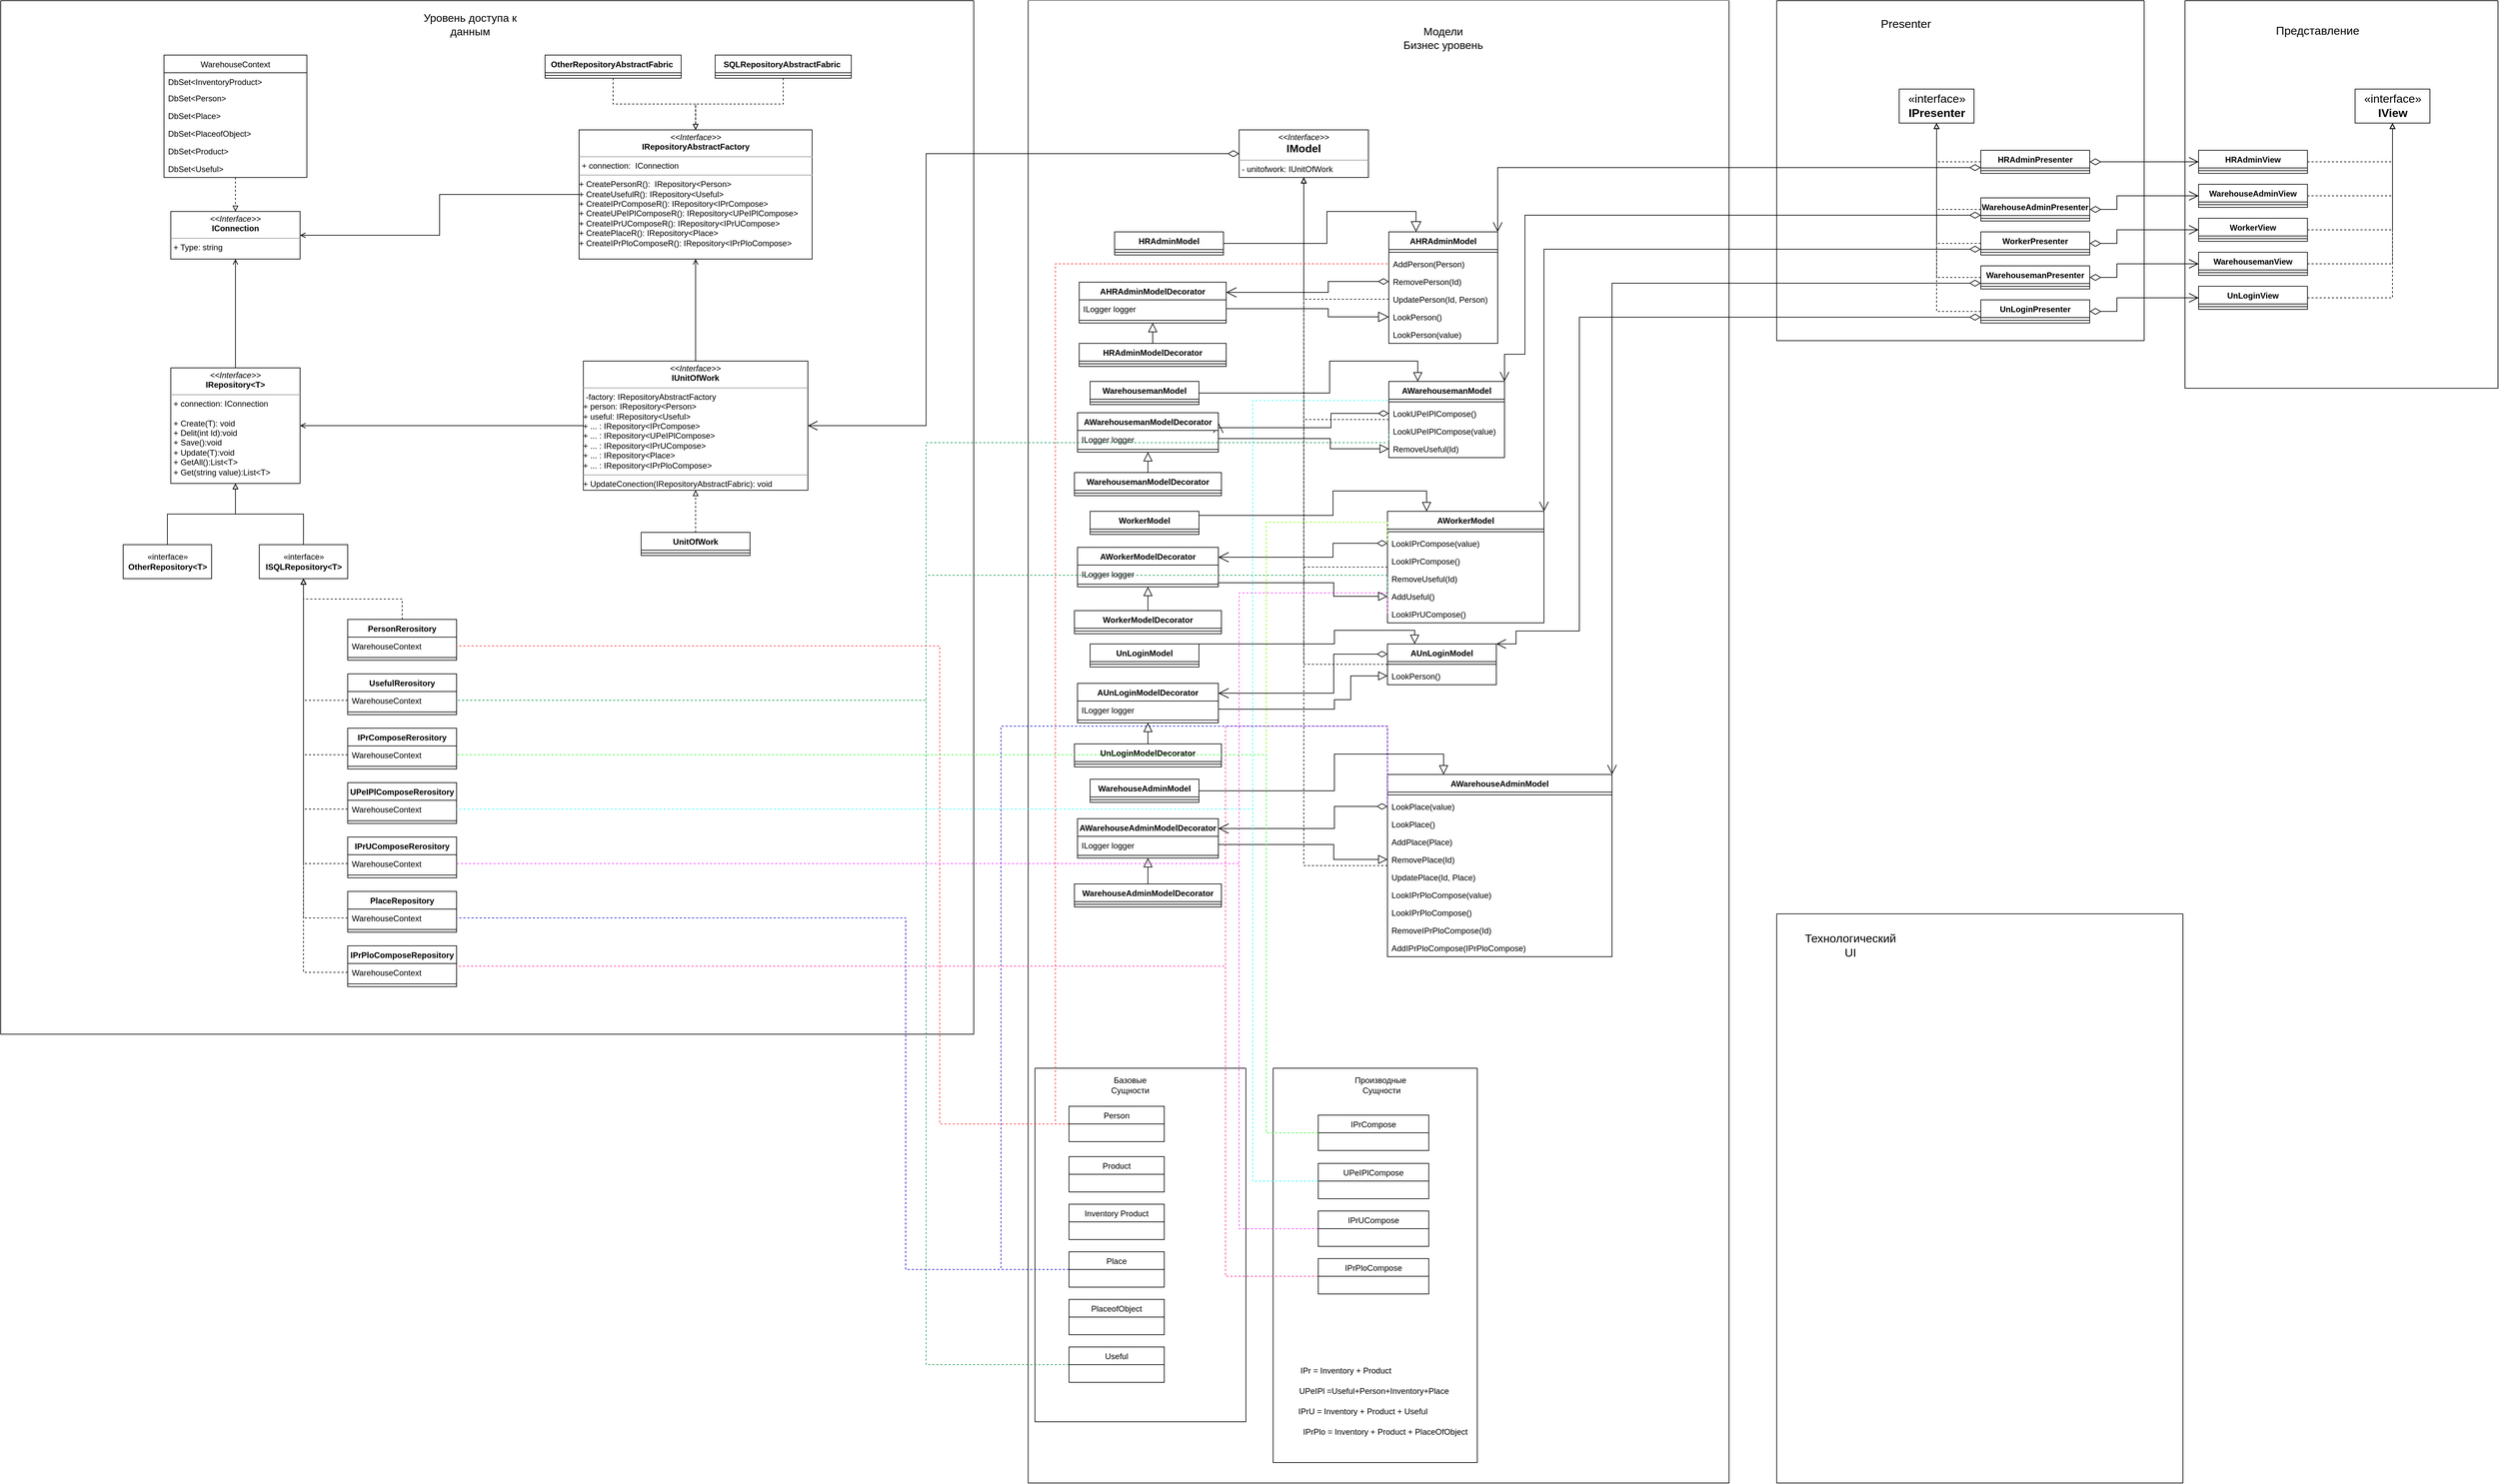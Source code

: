 <mxfile version="19.0.3" type="device" pages="4"><diagram id="GEkGdrG8zsRRkewNaEpv" name="Страница 1"><mxGraphModel dx="5940" dy="4083" grid="0" gridSize="10" guides="1" tooltips="1" connect="1" arrows="1" fold="1" page="0" pageScale="1" pageWidth="827" pageHeight="1169" background="none" math="0" shadow="0"><root><mxCell id="0"/><mxCell id="1" parent="0"/><mxCell id="WWfQ0ffIjpONqSkaQJ3G-182" value="" style="swimlane;startSize=0;" parent="1" vertex="1"><mxGeometry x="-1130" y="-810" width="1430" height="1520" as="geometry"/></mxCell><mxCell id="lXWDucIS10Btl938Q42b-102" style="edgeStyle=orthogonalEdgeStyle;rounded=0;orthogonalLoop=1;jettySize=auto;html=1;entryX=0.5;entryY=0;entryDx=0;entryDy=0;endArrow=block;endFill=0;dashed=1;" parent="WWfQ0ffIjpONqSkaQJ3G-182" source="WWfQ0ffIjpONqSkaQJ3G-25" target="lXWDucIS10Btl938Q42b-19" edge="1"><mxGeometry relative="1" as="geometry"/></mxCell><mxCell id="WWfQ0ffIjpONqSkaQJ3G-25" value="WarehouseContext" style="swimlane;fontStyle=0;childLayout=stackLayout;horizontal=1;startSize=26;fillColor=none;horizontalStack=0;resizeParent=1;resizeParentMax=0;resizeLast=0;collapsible=1;marginBottom=0;" parent="WWfQ0ffIjpONqSkaQJ3G-182" vertex="1"><mxGeometry x="240" y="80" width="210" height="180" as="geometry"><mxRectangle x="490" y="140" width="140" height="30" as="alternateBounds"/></mxGeometry></mxCell><mxCell id="WWfQ0ffIjpONqSkaQJ3G-26" value="DbSet&lt;InventoryProduct&gt;" style="text;strokeColor=none;fillColor=none;align=left;verticalAlign=top;spacingLeft=4;spacingRight=4;overflow=hidden;rotatable=0;points=[[0,0.5],[1,0.5]];portConstraint=eastwest;" parent="WWfQ0ffIjpONqSkaQJ3G-25" vertex="1"><mxGeometry y="26" width="210" height="24" as="geometry"/></mxCell><mxCell id="WWfQ0ffIjpONqSkaQJ3G-27" value="DbSet&lt;Person&gt;" style="text;strokeColor=none;fillColor=none;align=left;verticalAlign=top;spacingLeft=4;spacingRight=4;overflow=hidden;rotatable=0;points=[[0,0.5],[1,0.5]];portConstraint=eastwest;" parent="WWfQ0ffIjpONqSkaQJ3G-25" vertex="1"><mxGeometry y="50" width="210" height="26" as="geometry"/></mxCell><mxCell id="WWfQ0ffIjpONqSkaQJ3G-28" value="DbSet&lt;Place&gt;" style="text;strokeColor=none;fillColor=none;align=left;verticalAlign=top;spacingLeft=4;spacingRight=4;overflow=hidden;rotatable=0;points=[[0,0.5],[1,0.5]];portConstraint=eastwest;" parent="WWfQ0ffIjpONqSkaQJ3G-25" vertex="1"><mxGeometry y="76" width="210" height="26" as="geometry"/></mxCell><mxCell id="WWfQ0ffIjpONqSkaQJ3G-29" value="DbSet&lt;PlaceofObject&gt;" style="text;strokeColor=none;fillColor=none;align=left;verticalAlign=top;spacingLeft=4;spacingRight=4;overflow=hidden;rotatable=0;points=[[0,0.5],[1,0.5]];portConstraint=eastwest;" parent="WWfQ0ffIjpONqSkaQJ3G-25" vertex="1"><mxGeometry y="102" width="210" height="26" as="geometry"/></mxCell><mxCell id="WWfQ0ffIjpONqSkaQJ3G-30" value="DbSet&lt;Product&gt;" style="text;strokeColor=none;fillColor=none;align=left;verticalAlign=top;spacingLeft=4;spacingRight=4;overflow=hidden;rotatable=0;points=[[0,0.5],[1,0.5]];portConstraint=eastwest;" parent="WWfQ0ffIjpONqSkaQJ3G-25" vertex="1"><mxGeometry y="128" width="210" height="26" as="geometry"/></mxCell><mxCell id="WWfQ0ffIjpONqSkaQJ3G-31" value="DbSet&lt;Useful&gt;" style="text;strokeColor=none;fillColor=none;align=left;verticalAlign=top;spacingLeft=4;spacingRight=4;overflow=hidden;rotatable=0;points=[[0,0.5],[1,0.5]];portConstraint=eastwest;" parent="WWfQ0ffIjpONqSkaQJ3G-25" vertex="1"><mxGeometry y="154" width="210" height="26" as="geometry"/></mxCell><mxCell id="lXWDucIS10Btl938Q42b-100" style="edgeStyle=orthogonalEdgeStyle;rounded=0;orthogonalLoop=1;jettySize=auto;html=1;exitX=0.5;exitY=0;exitDx=0;exitDy=0;entryX=0.5;entryY=1;entryDx=0;entryDy=0;endArrow=block;endFill=0;" parent="WWfQ0ffIjpONqSkaQJ3G-182" source="WWfQ0ffIjpONqSkaQJ3G-40" target="lXWDucIS10Btl938Q42b-20" edge="1"><mxGeometry relative="1" as="geometry"/></mxCell><mxCell id="WWfQ0ffIjpONqSkaQJ3G-40" value="«interface»&lt;br&gt;&lt;b&gt;ISQLRepository&amp;lt;T&amp;gt;&lt;/b&gt;" style="html=1;" parent="WWfQ0ffIjpONqSkaQJ3G-182" vertex="1"><mxGeometry x="380" y="800" width="130" height="50" as="geometry"/></mxCell><mxCell id="lXWDucIS10Btl938Q42b-101" style="edgeStyle=orthogonalEdgeStyle;rounded=0;orthogonalLoop=1;jettySize=auto;html=1;exitX=0.5;exitY=0;exitDx=0;exitDy=0;endArrow=block;endFill=0;" parent="WWfQ0ffIjpONqSkaQJ3G-182" source="WWfQ0ffIjpONqSkaQJ3G-139" target="lXWDucIS10Btl938Q42b-20" edge="1"><mxGeometry relative="1" as="geometry"/></mxCell><mxCell id="WWfQ0ffIjpONqSkaQJ3G-139" value="«interface»&lt;br&gt;&lt;b&gt;OtherRepository&amp;lt;T&amp;gt;&lt;/b&gt;" style="html=1;" parent="WWfQ0ffIjpONqSkaQJ3G-182" vertex="1"><mxGeometry x="180" y="800" width="130" height="50" as="geometry"/></mxCell><mxCell id="lXWDucIS10Btl938Q42b-103" style="edgeStyle=orthogonalEdgeStyle;rounded=0;orthogonalLoop=1;jettySize=auto;html=1;dashed=1;endArrow=block;endFill=0;" parent="WWfQ0ffIjpONqSkaQJ3G-182" source="WWfQ0ffIjpONqSkaQJ3G-147" target="lXWDucIS10Btl938Q42b-32" edge="1"><mxGeometry relative="1" as="geometry"/></mxCell><mxCell id="WWfQ0ffIjpONqSkaQJ3G-147" value="SQLRepositoryAbstractFabric " style="swimlane;fontStyle=1;align=center;verticalAlign=top;childLayout=stackLayout;horizontal=1;startSize=26;horizontalStack=0;resizeParent=1;resizeParentMax=0;resizeLast=0;collapsible=1;marginBottom=0;" parent="WWfQ0ffIjpONqSkaQJ3G-182" vertex="1"><mxGeometry x="1050" y="80" width="200" height="34" as="geometry"/></mxCell><mxCell id="WWfQ0ffIjpONqSkaQJ3G-149" value="" style="line;strokeWidth=1;fillColor=none;align=left;verticalAlign=middle;spacingTop=-1;spacingLeft=3;spacingRight=3;rotatable=0;labelPosition=right;points=[];portConstraint=eastwest;strokeColor=inherit;" parent="WWfQ0ffIjpONqSkaQJ3G-147" vertex="1"><mxGeometry y="26" width="200" height="8" as="geometry"/></mxCell><mxCell id="WWfQ0ffIjpONqSkaQJ3G-183" value="&lt;font style=&quot;font-size: 16px;&quot;&gt;Уровень доступа к данным&lt;/font&gt;" style="text;html=1;strokeColor=none;fillColor=none;align=center;verticalAlign=middle;whiteSpace=wrap;rounded=0;" parent="WWfQ0ffIjpONqSkaQJ3G-182" vertex="1"><mxGeometry x="600" y="20" width="180" height="30" as="geometry"/></mxCell><mxCell id="lXWDucIS10Btl938Q42b-104" style="edgeStyle=orthogonalEdgeStyle;rounded=0;orthogonalLoop=1;jettySize=auto;html=1;dashed=1;endArrow=block;endFill=0;" parent="WWfQ0ffIjpONqSkaQJ3G-182" source="1j2ePjpDfASXfWIZZWse-2" target="lXWDucIS10Btl938Q42b-32" edge="1"><mxGeometry relative="1" as="geometry"/></mxCell><mxCell id="1j2ePjpDfASXfWIZZWse-2" value="OtherRepositoryAbstractFabric " style="swimlane;fontStyle=1;align=center;verticalAlign=top;childLayout=stackLayout;horizontal=1;startSize=26;horizontalStack=0;resizeParent=1;resizeParentMax=0;resizeLast=0;collapsible=1;marginBottom=0;" parent="WWfQ0ffIjpONqSkaQJ3G-182" vertex="1"><mxGeometry x="800" y="80" width="200" height="34" as="geometry"/></mxCell><mxCell id="1j2ePjpDfASXfWIZZWse-4" value="" style="line;strokeWidth=1;fillColor=none;align=left;verticalAlign=middle;spacingTop=-1;spacingLeft=3;spacingRight=3;rotatable=0;labelPosition=right;points=[];portConstraint=eastwest;strokeColor=inherit;" parent="1j2ePjpDfASXfWIZZWse-2" vertex="1"><mxGeometry y="26" width="200" height="8" as="geometry"/></mxCell><mxCell id="lXWDucIS10Btl938Q42b-19" value="&lt;p style=&quot;margin:0px;margin-top:4px;text-align:center;&quot;&gt;&lt;i&gt;&amp;lt;&amp;lt;Interface&amp;gt;&amp;gt;&lt;/i&gt;&lt;br&gt;&lt;b&gt;IConnection&lt;/b&gt;&lt;/p&gt;&lt;hr size=&quot;1&quot;&gt;&lt;p style=&quot;margin:0px;margin-left:4px;&quot;&gt;+ Type: string&lt;/p&gt;" style="verticalAlign=top;align=left;overflow=fill;fontSize=12;fontFamily=Helvetica;html=1;" parent="WWfQ0ffIjpONqSkaQJ3G-182" vertex="1"><mxGeometry x="250" y="310" width="190" height="70" as="geometry"/></mxCell><mxCell id="lXWDucIS10Btl938Q42b-129" style="edgeStyle=orthogonalEdgeStyle;rounded=0;orthogonalLoop=1;jettySize=auto;html=1;endArrow=none;endFill=0;startArrow=open;startFill=0;" parent="WWfQ0ffIjpONqSkaQJ3G-182" source="lXWDucIS10Btl938Q42b-20" target="lXWDucIS10Btl938Q42b-21" edge="1"><mxGeometry relative="1" as="geometry"/></mxCell><mxCell id="lXWDucIS10Btl938Q42b-132" style="edgeStyle=orthogonalEdgeStyle;rounded=0;orthogonalLoop=1;jettySize=auto;html=1;endArrow=open;endFill=0;" parent="WWfQ0ffIjpONqSkaQJ3G-182" source="lXWDucIS10Btl938Q42b-20" target="lXWDucIS10Btl938Q42b-19" edge="1"><mxGeometry relative="1" as="geometry"/></mxCell><mxCell id="lXWDucIS10Btl938Q42b-20" value="&lt;p style=&quot;margin:0px;margin-top:4px;text-align:center;&quot;&gt;&lt;i&gt;&amp;lt;&amp;lt;Interface&amp;gt;&amp;gt;&lt;/i&gt;&lt;br&gt;&lt;b&gt;IRepository&amp;lt;T&amp;gt;&lt;/b&gt;&lt;/p&gt;&lt;hr size=&quot;1&quot;&gt;&lt;p style=&quot;margin:0px;margin-left:4px;&quot;&gt;+ connection: IConnection&lt;br&gt;&lt;/p&gt;&lt;p style=&quot;margin:0px;margin-left:4px;&quot;&gt;&lt;br&gt;&lt;/p&gt;&lt;p style=&quot;margin:0px;margin-left:4px;&quot;&gt;+ Create(T): void&lt;br&gt;+ Delit(int Id):void&lt;/p&gt;&lt;p style=&quot;margin:0px;margin-left:4px;&quot;&gt;+ Save():void&lt;br&gt;&lt;/p&gt;&lt;p style=&quot;margin:0px;margin-left:4px;&quot;&gt;+ Update(T):void&lt;br&gt;&lt;/p&gt;&lt;p style=&quot;margin:0px;margin-left:4px;&quot;&gt;+ GetAll():List&amp;lt;T&amp;gt;&lt;br&gt;&lt;/p&gt;&lt;p style=&quot;margin:0px;margin-left:4px;&quot;&gt;+ Get(string value):List&amp;lt;T&amp;gt;&lt;br&gt;&lt;/p&gt;" style="verticalAlign=top;align=left;overflow=fill;fontSize=12;fontFamily=Helvetica;html=1;" parent="WWfQ0ffIjpONqSkaQJ3G-182" vertex="1"><mxGeometry x="250" y="540" width="190" height="170" as="geometry"/></mxCell><mxCell id="lXWDucIS10Btl938Q42b-130" style="edgeStyle=orthogonalEdgeStyle;rounded=0;orthogonalLoop=1;jettySize=auto;html=1;entryX=0.5;entryY=1;entryDx=0;entryDy=0;endArrow=open;endFill=0;" parent="WWfQ0ffIjpONqSkaQJ3G-182" source="lXWDucIS10Btl938Q42b-21" target="lXWDucIS10Btl938Q42b-32" edge="1"><mxGeometry relative="1" as="geometry"/></mxCell><mxCell id="lXWDucIS10Btl938Q42b-21" value="&lt;p style=&quot;margin:0px;margin-top:4px;text-align:center;&quot;&gt;&lt;i&gt;&amp;lt;&amp;lt;Interface&amp;gt;&amp;gt;&lt;/i&gt;&lt;br&gt;&lt;b&gt;IUnitOfWork&lt;/b&gt;&lt;br&gt;&lt;/p&gt;&lt;hr size=&quot;1&quot;&gt;&lt;p style=&quot;margin:0px;margin-left:4px;&quot;&gt;-factory: IRepositoryAbstractFactory&lt;br&gt;&lt;/p&gt;+ person: IRepository&amp;lt;Person&amp;gt;&lt;br&gt;+ useful: IRepository&amp;lt;Useful&amp;gt;&lt;br&gt;+ ... : IRepository&amp;lt;&lt;span style=&quot;text-align: center;&quot;&gt;IPrCompose&lt;/span&gt;&amp;gt;&lt;br&gt;+ ... : IRepository&amp;lt;&lt;span style=&quot;text-align: center;&quot;&gt;UPeIPlCompose&lt;/span&gt;&amp;gt;&lt;br&gt;+ ... : IRepository&amp;lt;&lt;span style=&quot;text-align: center;&quot;&gt;IPrUCompose&lt;/span&gt;&amp;gt;&lt;br&gt;+ ... : IRepository&amp;lt;&lt;span style=&quot;text-align: center;&quot;&gt;Place&lt;/span&gt;&amp;gt;&lt;br&gt;+ ... : IRepository&amp;lt;&lt;span style=&quot;text-align: center;&quot;&gt;IPrPloCompose&lt;/span&gt;&amp;gt;&lt;br&gt;&lt;hr size=&quot;1&quot;&gt;&lt;p style=&quot;margin:0px;margin-left:4px;&quot;&gt;&lt;/p&gt;+ UpdateConection(IRepositoryAbstractFabric)&lt;span style=&quot;background-color: initial;&quot;&gt;: void&lt;/span&gt;" style="verticalAlign=top;align=left;overflow=fill;fontSize=12;fontFamily=Helvetica;html=1;" parent="WWfQ0ffIjpONqSkaQJ3G-182" vertex="1"><mxGeometry x="856.25" y="530" width="330" height="190" as="geometry"/></mxCell><mxCell id="lXWDucIS10Btl938Q42b-131" style="edgeStyle=orthogonalEdgeStyle;rounded=0;orthogonalLoop=1;jettySize=auto;html=1;entryX=1;entryY=0.5;entryDx=0;entryDy=0;endArrow=open;endFill=0;" parent="WWfQ0ffIjpONqSkaQJ3G-182" source="lXWDucIS10Btl938Q42b-32" target="lXWDucIS10Btl938Q42b-19" edge="1"><mxGeometry relative="1" as="geometry"/></mxCell><mxCell id="lXWDucIS10Btl938Q42b-32" value="&lt;p style=&quot;margin:0px;margin-top:4px;text-align:center;&quot;&gt;&lt;i&gt;&amp;lt;&amp;lt;Interface&amp;gt;&amp;gt;&lt;/i&gt;&lt;br&gt;&lt;b&gt;IRepositoryAbstractFactory&lt;/b&gt;&lt;br&gt;&lt;/p&gt;&lt;hr size=&quot;1&quot;&gt;&lt;p style=&quot;margin:0px;margin-left:4px;&quot;&gt;+ connection:&amp;nbsp; IConnection&lt;br&gt;&lt;/p&gt;&lt;hr size=&quot;1&quot;&gt;&lt;p style=&quot;margin:0px;margin-left:4px;&quot;&gt;&lt;/p&gt;+ CreatePersonR()&lt;span style=&quot;background-color: initial;&quot;&gt;:&amp;nbsp; IRepository&amp;lt;Person&amp;gt;&lt;/span&gt;&lt;br&gt;+ CreateUsefulR(): IRepository&amp;lt;Useful&amp;gt;&lt;br&gt;+ Create&lt;span style=&quot;text-align: center;&quot;&gt;IPrCompose&lt;/span&gt;R(): IRepository&amp;lt;&lt;span style=&quot;text-align: center;&quot;&gt;IPrCompose&lt;/span&gt;&amp;gt;&lt;br&gt;+ Create&lt;span style=&quot;text-align: center;&quot;&gt;UPeIPlCompose&lt;/span&gt;R(): IRepository&amp;lt;&lt;span style=&quot;text-align: center;&quot;&gt;UPeIPlCompose&lt;/span&gt;&amp;gt;&lt;br&gt;+ Create&lt;span style=&quot;text-align: center;&quot;&gt;IPrUCompose&lt;/span&gt;R(): IRepository&amp;lt;&lt;span style=&quot;text-align: center;&quot;&gt;IPrUCompose&lt;/span&gt;&amp;gt;&lt;br&gt;+ Create&lt;span style=&quot;text-align: center;&quot;&gt;Place&lt;/span&gt;R(): IRepository&amp;lt;&lt;span style=&quot;text-align: center;&quot;&gt;Place&lt;/span&gt;&amp;gt;&lt;br&gt;&lt;span style=&quot;background-color: initial; text-align: center;&quot;&gt;+ Create&lt;/span&gt;&lt;span style=&quot;text-align: center;&quot;&gt;IPrPloCompose&lt;/span&gt;&lt;span style=&quot;text-align: center; background-color: initial;&quot;&gt;R(): IRepository&amp;lt;&lt;/span&gt;&lt;span style=&quot;text-align: center; background-color: initial;&quot;&gt;IPrPloCompose&lt;/span&gt;&lt;span style=&quot;text-align: center; background-color: initial;&quot;&gt;&amp;gt;&lt;/span&gt;&lt;span style=&quot;text-align: center;&quot;&gt;&lt;br&gt;&lt;/span&gt;" style="verticalAlign=top;align=left;overflow=fill;fontSize=12;fontFamily=Helvetica;html=1;" parent="WWfQ0ffIjpONqSkaQJ3G-182" vertex="1"><mxGeometry x="850" y="190" width="342.5" height="190" as="geometry"/></mxCell><mxCell id="lXWDucIS10Btl938Q42b-94" style="edgeStyle=orthogonalEdgeStyle;rounded=0;orthogonalLoop=1;jettySize=auto;html=1;entryX=0.5;entryY=1;entryDx=0;entryDy=0;dashed=1;endArrow=block;endFill=0;" parent="WWfQ0ffIjpONqSkaQJ3G-182" source="WWfQ0ffIjpONqSkaQJ3G-41" target="WWfQ0ffIjpONqSkaQJ3G-40" edge="1"><mxGeometry relative="1" as="geometry"/></mxCell><mxCell id="WWfQ0ffIjpONqSkaQJ3G-41" value="PersonRerository" style="swimlane;fontStyle=1;align=center;verticalAlign=top;childLayout=stackLayout;horizontal=1;startSize=26;horizontalStack=0;resizeParent=1;resizeParentMax=0;resizeLast=0;collapsible=1;marginBottom=0;" parent="WWfQ0ffIjpONqSkaQJ3G-182" vertex="1"><mxGeometry x="510" y="910" width="160" height="60" as="geometry"/></mxCell><mxCell id="WWfQ0ffIjpONqSkaQJ3G-42" value="WarehouseContext" style="text;strokeColor=none;fillColor=none;align=left;verticalAlign=top;spacingLeft=4;spacingRight=4;overflow=hidden;rotatable=0;points=[[0,0.5],[1,0.5]];portConstraint=eastwest;" parent="WWfQ0ffIjpONqSkaQJ3G-41" vertex="1"><mxGeometry y="26" width="160" height="26" as="geometry"/></mxCell><mxCell id="WWfQ0ffIjpONqSkaQJ3G-43" value="" style="line;strokeWidth=1;fillColor=none;align=left;verticalAlign=middle;spacingTop=-1;spacingLeft=3;spacingRight=3;rotatable=0;labelPosition=right;points=[];portConstraint=eastwest;strokeColor=inherit;" parent="WWfQ0ffIjpONqSkaQJ3G-41" vertex="1"><mxGeometry y="52" width="160" height="8" as="geometry"/></mxCell><mxCell id="WWfQ0ffIjpONqSkaQJ3G-68" value="UsefulRerository" style="swimlane;fontStyle=1;align=center;verticalAlign=top;childLayout=stackLayout;horizontal=1;startSize=26;horizontalStack=0;resizeParent=1;resizeParentMax=0;resizeLast=0;collapsible=1;marginBottom=0;" parent="WWfQ0ffIjpONqSkaQJ3G-182" vertex="1"><mxGeometry x="510" y="990" width="160" height="60" as="geometry"/></mxCell><mxCell id="WWfQ0ffIjpONqSkaQJ3G-69" value="WarehouseContext" style="text;strokeColor=none;fillColor=none;align=left;verticalAlign=top;spacingLeft=4;spacingRight=4;overflow=hidden;rotatable=0;points=[[0,0.5],[1,0.5]];portConstraint=eastwest;" parent="WWfQ0ffIjpONqSkaQJ3G-68" vertex="1"><mxGeometry y="26" width="160" height="26" as="geometry"/></mxCell><mxCell id="WWfQ0ffIjpONqSkaQJ3G-70" value="" style="line;strokeWidth=1;fillColor=none;align=left;verticalAlign=middle;spacingTop=-1;spacingLeft=3;spacingRight=3;rotatable=0;labelPosition=right;points=[];portConstraint=eastwest;strokeColor=inherit;" parent="WWfQ0ffIjpONqSkaQJ3G-68" vertex="1"><mxGeometry y="52" width="160" height="8" as="geometry"/></mxCell><mxCell id="WWfQ0ffIjpONqSkaQJ3G-77" value="PlaceRepository" style="swimlane;fontStyle=1;align=center;verticalAlign=top;childLayout=stackLayout;horizontal=1;startSize=26;horizontalStack=0;resizeParent=1;resizeParentMax=0;resizeLast=0;collapsible=1;marginBottom=0;" parent="WWfQ0ffIjpONqSkaQJ3G-182" vertex="1"><mxGeometry x="510" y="1310" width="160" height="60" as="geometry"/></mxCell><mxCell id="WWfQ0ffIjpONqSkaQJ3G-78" value="WarehouseContext" style="text;strokeColor=none;fillColor=none;align=left;verticalAlign=top;spacingLeft=4;spacingRight=4;overflow=hidden;rotatable=0;points=[[0,0.5],[1,0.5]];portConstraint=eastwest;" parent="WWfQ0ffIjpONqSkaQJ3G-77" vertex="1"><mxGeometry y="26" width="160" height="26" as="geometry"/></mxCell><mxCell id="WWfQ0ffIjpONqSkaQJ3G-79" value="" style="line;strokeWidth=1;fillColor=none;align=left;verticalAlign=middle;spacingTop=-1;spacingLeft=3;spacingRight=3;rotatable=0;labelPosition=right;points=[];portConstraint=eastwest;strokeColor=inherit;" parent="WWfQ0ffIjpONqSkaQJ3G-77" vertex="1"><mxGeometry y="52" width="160" height="8" as="geometry"/></mxCell><mxCell id="WWfQ0ffIjpONqSkaQJ3G-86" value="IPrPloComposeRepository" style="swimlane;fontStyle=1;align=center;verticalAlign=top;childLayout=stackLayout;horizontal=1;startSize=26;horizontalStack=0;resizeParent=1;resizeParentMax=0;resizeLast=0;collapsible=1;marginBottom=0;" parent="WWfQ0ffIjpONqSkaQJ3G-182" vertex="1"><mxGeometry x="510" y="1390" width="160" height="60" as="geometry"/></mxCell><mxCell id="WWfQ0ffIjpONqSkaQJ3G-87" value="WarehouseContext" style="text;strokeColor=none;fillColor=none;align=left;verticalAlign=top;spacingLeft=4;spacingRight=4;overflow=hidden;rotatable=0;points=[[0,0.5],[1,0.5]];portConstraint=eastwest;" parent="WWfQ0ffIjpONqSkaQJ3G-86" vertex="1"><mxGeometry y="26" width="160" height="26" as="geometry"/></mxCell><mxCell id="WWfQ0ffIjpONqSkaQJ3G-88" value="" style="line;strokeWidth=1;fillColor=none;align=left;verticalAlign=middle;spacingTop=-1;spacingLeft=3;spacingRight=3;rotatable=0;labelPosition=right;points=[];portConstraint=eastwest;strokeColor=inherit;" parent="WWfQ0ffIjpONqSkaQJ3G-86" vertex="1"><mxGeometry y="52" width="160" height="8" as="geometry"/></mxCell><mxCell id="lXWDucIS10Btl938Q42b-23" value="IPrComposeRerository" style="swimlane;fontStyle=1;align=center;verticalAlign=top;childLayout=stackLayout;horizontal=1;startSize=26;horizontalStack=0;resizeParent=1;resizeParentMax=0;resizeLast=0;collapsible=1;marginBottom=0;" parent="WWfQ0ffIjpONqSkaQJ3G-182" vertex="1"><mxGeometry x="510" y="1070" width="160" height="60" as="geometry"/></mxCell><mxCell id="lXWDucIS10Btl938Q42b-24" value="WarehouseContext" style="text;strokeColor=none;fillColor=none;align=left;verticalAlign=top;spacingLeft=4;spacingRight=4;overflow=hidden;rotatable=0;points=[[0,0.5],[1,0.5]];portConstraint=eastwest;" parent="lXWDucIS10Btl938Q42b-23" vertex="1"><mxGeometry y="26" width="160" height="26" as="geometry"/></mxCell><mxCell id="lXWDucIS10Btl938Q42b-25" value="" style="line;strokeWidth=1;fillColor=none;align=left;verticalAlign=middle;spacingTop=-1;spacingLeft=3;spacingRight=3;rotatable=0;labelPosition=right;points=[];portConstraint=eastwest;strokeColor=inherit;" parent="lXWDucIS10Btl938Q42b-23" vertex="1"><mxGeometry y="52" width="160" height="8" as="geometry"/></mxCell><mxCell id="lXWDucIS10Btl938Q42b-26" value="UPeIPlComposeRerository" style="swimlane;fontStyle=1;align=center;verticalAlign=top;childLayout=stackLayout;horizontal=1;startSize=26;horizontalStack=0;resizeParent=1;resizeParentMax=0;resizeLast=0;collapsible=1;marginBottom=0;" parent="WWfQ0ffIjpONqSkaQJ3G-182" vertex="1"><mxGeometry x="510" y="1150" width="160" height="60" as="geometry"/></mxCell><mxCell id="lXWDucIS10Btl938Q42b-27" value="WarehouseContext" style="text;strokeColor=none;fillColor=none;align=left;verticalAlign=top;spacingLeft=4;spacingRight=4;overflow=hidden;rotatable=0;points=[[0,0.5],[1,0.5]];portConstraint=eastwest;" parent="lXWDucIS10Btl938Q42b-26" vertex="1"><mxGeometry y="26" width="160" height="26" as="geometry"/></mxCell><mxCell id="lXWDucIS10Btl938Q42b-28" value="" style="line;strokeWidth=1;fillColor=none;align=left;verticalAlign=middle;spacingTop=-1;spacingLeft=3;spacingRight=3;rotatable=0;labelPosition=right;points=[];portConstraint=eastwest;strokeColor=inherit;" parent="lXWDucIS10Btl938Q42b-26" vertex="1"><mxGeometry y="52" width="160" height="8" as="geometry"/></mxCell><mxCell id="lXWDucIS10Btl938Q42b-29" value="IPrUComposeRerository" style="swimlane;fontStyle=1;align=center;verticalAlign=top;childLayout=stackLayout;horizontal=1;startSize=26;horizontalStack=0;resizeParent=1;resizeParentMax=0;resizeLast=0;collapsible=1;marginBottom=0;" parent="WWfQ0ffIjpONqSkaQJ3G-182" vertex="1"><mxGeometry x="510" y="1230" width="160" height="60" as="geometry"/></mxCell><mxCell id="lXWDucIS10Btl938Q42b-30" value="WarehouseContext" style="text;strokeColor=none;fillColor=none;align=left;verticalAlign=top;spacingLeft=4;spacingRight=4;overflow=hidden;rotatable=0;points=[[0,0.5],[1,0.5]];portConstraint=eastwest;" parent="lXWDucIS10Btl938Q42b-29" vertex="1"><mxGeometry y="26" width="160" height="26" as="geometry"/></mxCell><mxCell id="lXWDucIS10Btl938Q42b-31" value="" style="line;strokeWidth=1;fillColor=none;align=left;verticalAlign=middle;spacingTop=-1;spacingLeft=3;spacingRight=3;rotatable=0;labelPosition=right;points=[];portConstraint=eastwest;strokeColor=inherit;" parent="lXWDucIS10Btl938Q42b-29" vertex="1"><mxGeometry y="52" width="160" height="8" as="geometry"/></mxCell><mxCell id="lXWDucIS10Btl938Q42b-93" style="edgeStyle=orthogonalEdgeStyle;rounded=0;orthogonalLoop=1;jettySize=auto;html=1;entryX=0.5;entryY=1;entryDx=0;entryDy=0;dashed=1;endArrow=block;endFill=0;" parent="WWfQ0ffIjpONqSkaQJ3G-182" source="WWfQ0ffIjpONqSkaQJ3G-69" target="WWfQ0ffIjpONqSkaQJ3G-40" edge="1"><mxGeometry relative="1" as="geometry"/></mxCell><mxCell id="lXWDucIS10Btl938Q42b-95" style="edgeStyle=orthogonalEdgeStyle;rounded=0;orthogonalLoop=1;jettySize=auto;html=1;dashed=1;endArrow=block;endFill=0;" parent="WWfQ0ffIjpONqSkaQJ3G-182" source="lXWDucIS10Btl938Q42b-24" target="WWfQ0ffIjpONqSkaQJ3G-40" edge="1"><mxGeometry relative="1" as="geometry"/></mxCell><mxCell id="lXWDucIS10Btl938Q42b-96" style="edgeStyle=orthogonalEdgeStyle;rounded=0;orthogonalLoop=1;jettySize=auto;html=1;dashed=1;endArrow=block;endFill=0;" parent="WWfQ0ffIjpONqSkaQJ3G-182" source="lXWDucIS10Btl938Q42b-27" target="WWfQ0ffIjpONqSkaQJ3G-40" edge="1"><mxGeometry relative="1" as="geometry"/></mxCell><mxCell id="lXWDucIS10Btl938Q42b-97" style="edgeStyle=orthogonalEdgeStyle;rounded=0;orthogonalLoop=1;jettySize=auto;html=1;dashed=1;endArrow=block;endFill=0;" parent="WWfQ0ffIjpONqSkaQJ3G-182" source="lXWDucIS10Btl938Q42b-30" target="WWfQ0ffIjpONqSkaQJ3G-40" edge="1"><mxGeometry relative="1" as="geometry"/></mxCell><mxCell id="lXWDucIS10Btl938Q42b-98" style="edgeStyle=orthogonalEdgeStyle;rounded=0;orthogonalLoop=1;jettySize=auto;html=1;dashed=1;endArrow=block;endFill=0;" parent="WWfQ0ffIjpONqSkaQJ3G-182" source="WWfQ0ffIjpONqSkaQJ3G-78" target="WWfQ0ffIjpONqSkaQJ3G-40" edge="1"><mxGeometry relative="1" as="geometry"/></mxCell><mxCell id="lXWDucIS10Btl938Q42b-99" style="edgeStyle=orthogonalEdgeStyle;rounded=0;orthogonalLoop=1;jettySize=auto;html=1;dashed=1;endArrow=block;endFill=0;" parent="WWfQ0ffIjpONqSkaQJ3G-182" source="WWfQ0ffIjpONqSkaQJ3G-87" target="WWfQ0ffIjpONqSkaQJ3G-40" edge="1"><mxGeometry relative="1" as="geometry"/></mxCell><mxCell id="lXWDucIS10Btl938Q42b-109" style="edgeStyle=orthogonalEdgeStyle;rounded=0;orthogonalLoop=1;jettySize=auto;html=1;entryX=0.5;entryY=1;entryDx=0;entryDy=0;dashed=1;endArrow=block;endFill=0;" parent="WWfQ0ffIjpONqSkaQJ3G-182" source="lXWDucIS10Btl938Q42b-105" target="lXWDucIS10Btl938Q42b-21" edge="1"><mxGeometry relative="1" as="geometry"/></mxCell><mxCell id="lXWDucIS10Btl938Q42b-105" value="UnitOfWork" style="swimlane;fontStyle=1;align=center;verticalAlign=top;childLayout=stackLayout;horizontal=1;startSize=26;horizontalStack=0;resizeParent=1;resizeParentMax=0;resizeLast=0;collapsible=1;marginBottom=0;" parent="WWfQ0ffIjpONqSkaQJ3G-182" vertex="1"><mxGeometry x="941.25" y="782" width="160" height="34" as="geometry"/></mxCell><mxCell id="lXWDucIS10Btl938Q42b-107" value="" style="line;strokeWidth=1;fillColor=none;align=left;verticalAlign=middle;spacingTop=-1;spacingLeft=3;spacingRight=3;rotatable=0;labelPosition=right;points=[];portConstraint=eastwest;" parent="lXWDucIS10Btl938Q42b-105" vertex="1"><mxGeometry y="26" width="160" height="8" as="geometry"/></mxCell><mxCell id="WWfQ0ffIjpONqSkaQJ3G-184" value="" style="swimlane;startSize=0;fontSize=16;swimlaneFillColor=default;" parent="1" vertex="1"><mxGeometry x="380" y="-810" width="1030" height="2180" as="geometry"/></mxCell><mxCell id="WWfQ0ffIjpONqSkaQJ3G-185" value="Модели&lt;br&gt;Бизнес уровень" style="text;html=1;strokeColor=none;fillColor=none;align=center;verticalAlign=middle;whiteSpace=wrap;rounded=0;fontSize=16;" parent="WWfQ0ffIjpONqSkaQJ3G-184" vertex="1"><mxGeometry x="530" y="40" width="160" height="30" as="geometry"/></mxCell><mxCell id="WWfQ0ffIjpONqSkaQJ3G-32" value="AHRAdminModel" style="swimlane;fontStyle=1;align=center;verticalAlign=top;childLayout=stackLayout;horizontal=1;startSize=26;horizontalStack=0;resizeParent=1;resizeParentMax=0;resizeLast=0;collapsible=1;marginBottom=0;" parent="WWfQ0ffIjpONqSkaQJ3G-184" vertex="1"><mxGeometry x="530" y="340" width="160" height="164" as="geometry"/></mxCell><mxCell id="WWfQ0ffIjpONqSkaQJ3G-34" value="" style="line;strokeWidth=1;fillColor=none;align=left;verticalAlign=middle;spacingTop=-1;spacingLeft=3;spacingRight=3;rotatable=0;labelPosition=right;points=[];portConstraint=eastwest;strokeColor=inherit;" parent="WWfQ0ffIjpONqSkaQJ3G-32" vertex="1"><mxGeometry y="26" width="160" height="8" as="geometry"/></mxCell><mxCell id="WWfQ0ffIjpONqSkaQJ3G-35" value="AddPerson(Person)" style="text;strokeColor=none;fillColor=none;align=left;verticalAlign=top;spacingLeft=4;spacingRight=4;overflow=hidden;rotatable=0;points=[[0,0.5],[1,0.5]];portConstraint=eastwest;" parent="WWfQ0ffIjpONqSkaQJ3G-32" vertex="1"><mxGeometry y="34" width="160" height="26" as="geometry"/></mxCell><mxCell id="WWfQ0ffIjpONqSkaQJ3G-36" value="RemovePerson(Id)" style="text;strokeColor=none;fillColor=none;align=left;verticalAlign=top;spacingLeft=4;spacingRight=4;overflow=hidden;rotatable=0;points=[[0,0.5],[1,0.5]];portConstraint=eastwest;" parent="WWfQ0ffIjpONqSkaQJ3G-32" vertex="1"><mxGeometry y="60" width="160" height="26" as="geometry"/></mxCell><mxCell id="WWfQ0ffIjpONqSkaQJ3G-37" value="UpdatePerson(Id, Person)" style="text;strokeColor=none;fillColor=none;align=left;verticalAlign=top;spacingLeft=4;spacingRight=4;overflow=hidden;rotatable=0;points=[[0,0.5],[1,0.5]];portConstraint=eastwest;" parent="WWfQ0ffIjpONqSkaQJ3G-32" vertex="1"><mxGeometry y="86" width="160" height="26" as="geometry"/></mxCell><mxCell id="WWfQ0ffIjpONqSkaQJ3G-38" value="LookPerson()" style="text;strokeColor=none;fillColor=none;align=left;verticalAlign=top;spacingLeft=4;spacingRight=4;overflow=hidden;rotatable=0;points=[[0,0.5],[1,0.5]];portConstraint=eastwest;" parent="WWfQ0ffIjpONqSkaQJ3G-32" vertex="1"><mxGeometry y="112" width="160" height="26" as="geometry"/></mxCell><mxCell id="WWfQ0ffIjpONqSkaQJ3G-39" value="LookPerson(value)" style="text;strokeColor=none;fillColor=none;align=left;verticalAlign=top;spacingLeft=4;spacingRight=4;overflow=hidden;rotatable=0;points=[[0,0.5],[1,0.5]];portConstraint=eastwest;" parent="WWfQ0ffIjpONqSkaQJ3G-32" vertex="1"><mxGeometry y="138" width="160" height="26" as="geometry"/></mxCell><mxCell id="lXWDucIS10Btl938Q42b-114" style="edgeStyle=orthogonalEdgeStyle;rounded=0;orthogonalLoop=1;jettySize=auto;html=1;dashed=1;endArrow=block;endFill=0;" parent="WWfQ0ffIjpONqSkaQJ3G-184" source="1j2ePjpDfASXfWIZZWse-12" target="lXWDucIS10Btl938Q42b-22" edge="1"><mxGeometry relative="1" as="geometry"/></mxCell><mxCell id="1j2ePjpDfASXfWIZZWse-12" value="AWarehouseAdminModel" style="swimlane;fontStyle=1;align=center;verticalAlign=top;childLayout=stackLayout;horizontal=1;startSize=26;horizontalStack=0;resizeParent=1;resizeParentMax=0;resizeLast=0;collapsible=1;marginBottom=0;" parent="WWfQ0ffIjpONqSkaQJ3G-184" vertex="1"><mxGeometry x="528" y="1138" width="330" height="268" as="geometry"/></mxCell><mxCell id="1j2ePjpDfASXfWIZZWse-14" value="" style="line;strokeWidth=1;fillColor=none;align=left;verticalAlign=middle;spacingTop=-1;spacingLeft=3;spacingRight=3;rotatable=0;labelPosition=right;points=[];portConstraint=eastwest;strokeColor=inherit;" parent="1j2ePjpDfASXfWIZZWse-12" vertex="1"><mxGeometry y="26" width="330" height="8" as="geometry"/></mxCell><mxCell id="l0SzxAdG1juDAJ4mihDm-11" value="LookPlace(value)" style="text;strokeColor=none;fillColor=none;align=left;verticalAlign=top;spacingLeft=4;spacingRight=4;overflow=hidden;rotatable=0;points=[[0,0.5],[1,0.5]];portConstraint=eastwest;" parent="1j2ePjpDfASXfWIZZWse-12" vertex="1"><mxGeometry y="34" width="330" height="26" as="geometry"/></mxCell><mxCell id="lXWDucIS10Btl938Q42b-77" value="LookPlace()" style="text;strokeColor=none;fillColor=none;align=left;verticalAlign=top;spacingLeft=4;spacingRight=4;overflow=hidden;rotatable=0;points=[[0,0.5],[1,0.5]];portConstraint=eastwest;" parent="1j2ePjpDfASXfWIZZWse-12" vertex="1"><mxGeometry y="60" width="330" height="26" as="geometry"/></mxCell><mxCell id="lXWDucIS10Btl938Q42b-78" value="AddPlace(Place)" style="text;strokeColor=none;fillColor=none;align=left;verticalAlign=top;spacingLeft=4;spacingRight=4;overflow=hidden;rotatable=0;points=[[0,0.5],[1,0.5]];portConstraint=eastwest;" parent="1j2ePjpDfASXfWIZZWse-12" vertex="1"><mxGeometry y="86" width="330" height="26" as="geometry"/></mxCell><mxCell id="lXWDucIS10Btl938Q42b-79" value="RemovePlace(Id)" style="text;strokeColor=none;fillColor=none;align=left;verticalAlign=top;spacingLeft=4;spacingRight=4;overflow=hidden;rotatable=0;points=[[0,0.5],[1,0.5]];portConstraint=eastwest;" parent="1j2ePjpDfASXfWIZZWse-12" vertex="1"><mxGeometry y="112" width="330" height="26" as="geometry"/></mxCell><mxCell id="lXWDucIS10Btl938Q42b-80" value="UpdatePlace(Id, Place)" style="text;strokeColor=none;fillColor=none;align=left;verticalAlign=top;spacingLeft=4;spacingRight=4;overflow=hidden;rotatable=0;points=[[0,0.5],[1,0.5]];portConstraint=eastwest;" parent="1j2ePjpDfASXfWIZZWse-12" vertex="1"><mxGeometry y="138" width="330" height="26" as="geometry"/></mxCell><mxCell id="lXWDucIS10Btl938Q42b-81" value="LookIPrPloCompose(value)" style="text;strokeColor=none;fillColor=none;align=left;verticalAlign=top;spacingLeft=4;spacingRight=4;overflow=hidden;rotatable=0;points=[[0,0.5],[1,0.5]];portConstraint=eastwest;" parent="1j2ePjpDfASXfWIZZWse-12" vertex="1"><mxGeometry y="164" width="330" height="26" as="geometry"/></mxCell><mxCell id="lXWDucIS10Btl938Q42b-82" value="LookIPrPloCompose()" style="text;strokeColor=none;fillColor=none;align=left;verticalAlign=top;spacingLeft=4;spacingRight=4;overflow=hidden;rotatable=0;points=[[0,0.5],[1,0.5]];portConstraint=eastwest;" parent="1j2ePjpDfASXfWIZZWse-12" vertex="1"><mxGeometry y="190" width="330" height="26" as="geometry"/></mxCell><mxCell id="lXWDucIS10Btl938Q42b-84" value="RemoveIPrPloCompose(Id)" style="text;strokeColor=none;fillColor=none;align=left;verticalAlign=top;spacingLeft=4;spacingRight=4;overflow=hidden;rotatable=0;points=[[0,0.5],[1,0.5]];portConstraint=eastwest;" parent="1j2ePjpDfASXfWIZZWse-12" vertex="1"><mxGeometry y="216" width="330" height="26" as="geometry"/></mxCell><mxCell id="lXWDucIS10Btl938Q42b-83" value="AddIPrPloCompose(IPrPloCompose)" style="text;strokeColor=none;fillColor=none;align=left;verticalAlign=top;spacingLeft=4;spacingRight=4;overflow=hidden;rotatable=0;points=[[0,0.5],[1,0.5]];portConstraint=eastwest;" parent="1j2ePjpDfASXfWIZZWse-12" vertex="1"><mxGeometry y="242" width="330" height="26" as="geometry"/></mxCell><mxCell id="lXWDucIS10Btl938Q42b-112" style="edgeStyle=orthogonalEdgeStyle;rounded=0;orthogonalLoop=1;jettySize=auto;html=1;dashed=1;endArrow=block;endFill=0;" parent="WWfQ0ffIjpONqSkaQJ3G-184" source="1j2ePjpDfASXfWIZZWse-58" target="lXWDucIS10Btl938Q42b-22" edge="1"><mxGeometry relative="1" as="geometry"/></mxCell><mxCell id="1j2ePjpDfASXfWIZZWse-58" value="AWorkerModel" style="swimlane;fontStyle=1;align=center;verticalAlign=top;childLayout=stackLayout;horizontal=1;startSize=26;horizontalStack=0;resizeParent=1;resizeParentMax=0;resizeLast=0;collapsible=1;marginBottom=0;" parent="WWfQ0ffIjpONqSkaQJ3G-184" vertex="1"><mxGeometry x="528" y="751" width="230" height="164" as="geometry"/></mxCell><mxCell id="1j2ePjpDfASXfWIZZWse-60" value="" style="line;strokeWidth=1;fillColor=none;align=left;verticalAlign=middle;spacingTop=-1;spacingLeft=3;spacingRight=3;rotatable=0;labelPosition=right;points=[];portConstraint=eastwest;strokeColor=inherit;" parent="1j2ePjpDfASXfWIZZWse-58" vertex="1"><mxGeometry y="26" width="230" height="8" as="geometry"/></mxCell><mxCell id="l0SzxAdG1juDAJ4mihDm-24" value="LookIPrCompose(value)" style="text;strokeColor=none;fillColor=none;align=left;verticalAlign=top;spacingLeft=4;spacingRight=4;overflow=hidden;rotatable=0;points=[[0,0.5],[1,0.5]];portConstraint=eastwest;" parent="1j2ePjpDfASXfWIZZWse-58" vertex="1"><mxGeometry y="34" width="230" height="26" as="geometry"/></mxCell><mxCell id="lXWDucIS10Btl938Q42b-11" value="LookIPrCompose()" style="text;strokeColor=none;fillColor=none;align=left;verticalAlign=top;spacingLeft=4;spacingRight=4;overflow=hidden;rotatable=0;points=[[0,0.5],[1,0.5]];portConstraint=eastwest;" parent="1j2ePjpDfASXfWIZZWse-58" vertex="1"><mxGeometry y="60" width="230" height="26" as="geometry"/></mxCell><mxCell id="lXWDucIS10Btl938Q42b-12" value="RemoveUseful(Id)" style="text;strokeColor=none;fillColor=none;align=left;verticalAlign=top;spacingLeft=4;spacingRight=4;overflow=hidden;rotatable=0;points=[[0,0.5],[1,0.5]];portConstraint=eastwest;" parent="1j2ePjpDfASXfWIZZWse-58" vertex="1"><mxGeometry y="86" width="230" height="26" as="geometry"/></mxCell><mxCell id="lXWDucIS10Btl938Q42b-13" value="AddUseful()" style="text;strokeColor=none;fillColor=none;align=left;verticalAlign=top;spacingLeft=4;spacingRight=4;overflow=hidden;rotatable=0;points=[[0,0.5],[1,0.5]];portConstraint=eastwest;" parent="1j2ePjpDfASXfWIZZWse-58" vertex="1"><mxGeometry y="112" width="230" height="26" as="geometry"/></mxCell><mxCell id="lXWDucIS10Btl938Q42b-14" value="LookIPrUCompose()" style="text;strokeColor=none;fillColor=none;align=left;verticalAlign=top;spacingLeft=4;spacingRight=4;overflow=hidden;rotatable=0;points=[[0,0.5],[1,0.5]];portConstraint=eastwest;" parent="1j2ePjpDfASXfWIZZWse-58" vertex="1"><mxGeometry y="138" width="230" height="26" as="geometry"/></mxCell><mxCell id="lXWDucIS10Btl938Q42b-111" style="edgeStyle=orthogonalEdgeStyle;rounded=0;orthogonalLoop=1;jettySize=auto;html=1;dashed=1;endArrow=block;endFill=0;" parent="WWfQ0ffIjpONqSkaQJ3G-184" source="1j2ePjpDfASXfWIZZWse-62" target="lXWDucIS10Btl938Q42b-22" edge="1"><mxGeometry relative="1" as="geometry"/></mxCell><mxCell id="1j2ePjpDfASXfWIZZWse-62" value="AWarehousemanModel" style="swimlane;fontStyle=1;align=center;verticalAlign=top;childLayout=stackLayout;horizontal=1;startSize=26;horizontalStack=0;resizeParent=1;resizeParentMax=0;resizeLast=0;collapsible=1;marginBottom=0;" parent="WWfQ0ffIjpONqSkaQJ3G-184" vertex="1"><mxGeometry x="530" y="560" width="170" height="112" as="geometry"/></mxCell><mxCell id="1j2ePjpDfASXfWIZZWse-64" value="" style="line;strokeWidth=1;fillColor=none;align=left;verticalAlign=middle;spacingTop=-1;spacingLeft=3;spacingRight=3;rotatable=0;labelPosition=right;points=[];portConstraint=eastwest;strokeColor=inherit;" parent="1j2ePjpDfASXfWIZZWse-62" vertex="1"><mxGeometry y="26" width="170" height="8" as="geometry"/></mxCell><mxCell id="l0SzxAdG1juDAJ4mihDm-26" value="LookUPeIPlCompose()" style="text;strokeColor=none;fillColor=none;align=left;verticalAlign=top;spacingLeft=4;spacingRight=4;overflow=hidden;rotatable=0;points=[[0,0.5],[1,0.5]];portConstraint=eastwest;" parent="1j2ePjpDfASXfWIZZWse-62" vertex="1"><mxGeometry y="34" width="170" height="26" as="geometry"/></mxCell><mxCell id="lXWDucIS10Btl938Q42b-9" value="LookUPeIPlCompose(value)" style="text;strokeColor=none;fillColor=none;align=left;verticalAlign=top;spacingLeft=4;spacingRight=4;overflow=hidden;rotatable=0;points=[[0,0.5],[1,0.5]];portConstraint=eastwest;" parent="1j2ePjpDfASXfWIZZWse-62" vertex="1"><mxGeometry y="60" width="170" height="26" as="geometry"/></mxCell><mxCell id="lXWDucIS10Btl938Q42b-10" value="RemoveUseful(Id)" style="text;strokeColor=none;fillColor=none;align=left;verticalAlign=top;spacingLeft=4;spacingRight=4;overflow=hidden;rotatable=0;points=[[0,0.5],[1,0.5]];portConstraint=eastwest;" parent="1j2ePjpDfASXfWIZZWse-62" vertex="1"><mxGeometry y="86" width="170" height="26" as="geometry"/></mxCell><mxCell id="lXWDucIS10Btl938Q42b-113" style="edgeStyle=orthogonalEdgeStyle;rounded=0;orthogonalLoop=1;jettySize=auto;html=1;dashed=1;endArrow=block;endFill=0;" parent="WWfQ0ffIjpONqSkaQJ3G-184" source="1j2ePjpDfASXfWIZZWse-66" target="lXWDucIS10Btl938Q42b-22" edge="1"><mxGeometry relative="1" as="geometry"/></mxCell><mxCell id="1j2ePjpDfASXfWIZZWse-66" value="AUnLoginModel" style="swimlane;fontStyle=1;align=center;verticalAlign=top;childLayout=stackLayout;horizontal=1;startSize=26;horizontalStack=0;resizeParent=1;resizeParentMax=0;resizeLast=0;collapsible=1;marginBottom=0;" parent="WWfQ0ffIjpONqSkaQJ3G-184" vertex="1"><mxGeometry x="528" y="946" width="160" height="60" as="geometry"/></mxCell><mxCell id="1j2ePjpDfASXfWIZZWse-68" value="" style="line;strokeWidth=1;fillColor=none;align=left;verticalAlign=middle;spacingTop=-1;spacingLeft=3;spacingRight=3;rotatable=0;labelPosition=right;points=[];portConstraint=eastwest;strokeColor=inherit;" parent="1j2ePjpDfASXfWIZZWse-66" vertex="1"><mxGeometry y="26" width="160" height="8" as="geometry"/></mxCell><mxCell id="1j2ePjpDfASXfWIZZWse-69" value="LookPerson()" style="text;strokeColor=none;fillColor=none;align=left;verticalAlign=top;spacingLeft=4;spacingRight=4;overflow=hidden;rotatable=0;points=[[0,0.5],[1,0.5]];portConstraint=eastwest;" parent="1j2ePjpDfASXfWIZZWse-66" vertex="1"><mxGeometry y="34" width="160" height="26" as="geometry"/></mxCell><mxCell id="1j2ePjpDfASXfWIZZWse-95" value="" style="swimlane;startSize=0;" parent="WWfQ0ffIjpONqSkaQJ3G-184" vertex="1"><mxGeometry x="10" y="1570" width="310" height="520" as="geometry"/></mxCell><mxCell id="WWfQ0ffIjpONqSkaQJ3G-1" value="Inventory Product" style="swimlane;fontStyle=0;childLayout=stackLayout;horizontal=1;startSize=26;fillColor=none;horizontalStack=0;resizeParent=1;resizeParentMax=0;resizeLast=0;collapsible=1;marginBottom=0;" parent="1j2ePjpDfASXfWIZZWse-95" vertex="1"><mxGeometry x="50" y="200" width="140" height="52" as="geometry"/></mxCell><mxCell id="WWfQ0ffIjpONqSkaQJ3G-5" value="Person" style="swimlane;fontStyle=0;childLayout=stackLayout;horizontal=1;startSize=26;fillColor=none;horizontalStack=0;resizeParent=1;resizeParentMax=0;resizeLast=0;collapsible=1;marginBottom=0;" parent="1j2ePjpDfASXfWIZZWse-95" vertex="1"><mxGeometry x="50" y="56" width="140" height="52" as="geometry"/></mxCell><mxCell id="WWfQ0ffIjpONqSkaQJ3G-9" value="Place" style="swimlane;fontStyle=0;childLayout=stackLayout;horizontal=1;startSize=26;fillColor=none;horizontalStack=0;resizeParent=1;resizeParentMax=0;resizeLast=0;collapsible=1;marginBottom=0;" parent="1j2ePjpDfASXfWIZZWse-95" vertex="1"><mxGeometry x="50" y="270" width="140" height="52" as="geometry"/></mxCell><mxCell id="WWfQ0ffIjpONqSkaQJ3G-13" value="PlaceofObject" style="swimlane;fontStyle=0;childLayout=stackLayout;horizontal=1;startSize=26;fillColor=none;horizontalStack=0;resizeParent=1;resizeParentMax=0;resizeLast=0;collapsible=1;marginBottom=0;" parent="1j2ePjpDfASXfWIZZWse-95" vertex="1"><mxGeometry x="50" y="340" width="140" height="52" as="geometry"/></mxCell><mxCell id="WWfQ0ffIjpONqSkaQJ3G-17" value="Product" style="swimlane;fontStyle=0;childLayout=stackLayout;horizontal=1;startSize=26;fillColor=none;horizontalStack=0;resizeParent=1;resizeParentMax=0;resizeLast=0;collapsible=1;marginBottom=0;" parent="1j2ePjpDfASXfWIZZWse-95" vertex="1"><mxGeometry x="50" y="130" width="140" height="52" as="geometry"/></mxCell><mxCell id="WWfQ0ffIjpONqSkaQJ3G-21" value="Useful" style="swimlane;fontStyle=0;childLayout=stackLayout;horizontal=1;startSize=26;fillColor=none;horizontalStack=0;resizeParent=1;resizeParentMax=0;resizeLast=0;collapsible=1;marginBottom=0;" parent="1j2ePjpDfASXfWIZZWse-95" vertex="1"><mxGeometry x="50" y="410" width="140" height="52" as="geometry"/></mxCell><mxCell id="1j2ePjpDfASXfWIZZWse-96" value="Базовые Сущности" style="text;html=1;strokeColor=none;fillColor=none;align=center;verticalAlign=middle;whiteSpace=wrap;rounded=0;" parent="1j2ePjpDfASXfWIZZWse-95" vertex="1"><mxGeometry x="110" y="10" width="60" height="30" as="geometry"/></mxCell><mxCell id="1j2ePjpDfASXfWIZZWse-97" value="" style="swimlane;startSize=0;" parent="WWfQ0ffIjpONqSkaQJ3G-184" vertex="1"><mxGeometry x="360" y="1570" width="300" height="580" as="geometry"/></mxCell><mxCell id="1j2ePjpDfASXfWIZZWse-98" value="Производные&amp;nbsp;&lt;br&gt;Сущности" style="text;html=1;strokeColor=none;fillColor=none;align=center;verticalAlign=middle;whiteSpace=wrap;rounded=0;" parent="1j2ePjpDfASXfWIZZWse-97" vertex="1"><mxGeometry x="117.5" y="10" width="82.5" height="30" as="geometry"/></mxCell><mxCell id="lXWDucIS10Btl938Q42b-1" value="IPrCompose" style="swimlane;fontStyle=0;childLayout=stackLayout;horizontal=1;startSize=26;fillColor=none;horizontalStack=0;resizeParent=1;resizeParentMax=0;resizeLast=0;collapsible=1;marginBottom=0;" parent="1j2ePjpDfASXfWIZZWse-97" vertex="1"><mxGeometry x="66.25" y="69" width="162.5" height="52" as="geometry"/></mxCell><mxCell id="lXWDucIS10Btl938Q42b-5" value="UPeIPlCompose" style="swimlane;fontStyle=0;childLayout=stackLayout;horizontal=1;startSize=26;fillColor=none;horizontalStack=0;resizeParent=1;resizeParentMax=0;resizeLast=0;collapsible=1;marginBottom=0;" parent="1j2ePjpDfASXfWIZZWse-97" vertex="1"><mxGeometry x="66.25" y="140" width="162.5" height="52" as="geometry"/></mxCell><mxCell id="lXWDucIS10Btl938Q42b-15" value="IPrUCompose" style="swimlane;fontStyle=0;childLayout=stackLayout;horizontal=1;startSize=26;fillColor=none;horizontalStack=0;resizeParent=1;resizeParentMax=0;resizeLast=0;collapsible=1;marginBottom=0;" parent="1j2ePjpDfASXfWIZZWse-97" vertex="1"><mxGeometry x="66.25" y="210" width="162.5" height="52" as="geometry"/></mxCell><mxCell id="lXWDucIS10Btl938Q42b-73" value="IPrPloCompose" style="swimlane;fontStyle=0;childLayout=stackLayout;horizontal=1;startSize=26;fillColor=none;horizontalStack=0;resizeParent=1;resizeParentMax=0;resizeLast=0;collapsible=1;marginBottom=0;" parent="1j2ePjpDfASXfWIZZWse-97" vertex="1"><mxGeometry x="66.25" y="280" width="162.5" height="52" as="geometry"/></mxCell><mxCell id="lXWDucIS10Btl938Q42b-87" value="&lt;span style=&quot;&quot;&gt;IPr = Inventory + Product&lt;/span&gt;" style="text;html=1;strokeColor=none;fillColor=none;align=center;verticalAlign=middle;whiteSpace=wrap;rounded=0;" parent="1j2ePjpDfASXfWIZZWse-97" vertex="1"><mxGeometry x="30" y="430" width="153.75" height="30" as="geometry"/></mxCell><mxCell id="lXWDucIS10Btl938Q42b-88" value="&lt;span style=&quot;&quot;&gt;UPeIPl =Useful+Person+Inventory+Place&amp;nbsp;&lt;/span&gt;" style="text;html=1;strokeColor=none;fillColor=none;align=center;verticalAlign=middle;whiteSpace=wrap;rounded=0;" parent="1j2ePjpDfASXfWIZZWse-97" vertex="1"><mxGeometry x="30" y="460" width="240" height="30" as="geometry"/></mxCell><mxCell id="lXWDucIS10Btl938Q42b-89" value="&lt;span style=&quot;&quot;&gt;IPrU&lt;/span&gt;&lt;span style=&quot;&quot;&gt;&amp;nbsp;= Inventory + Product + Useful&lt;/span&gt;" style="text;html=1;strokeColor=none;fillColor=none;align=center;verticalAlign=middle;whiteSpace=wrap;rounded=0;" parent="1j2ePjpDfASXfWIZZWse-97" vertex="1"><mxGeometry x="30" y="490" width="203.75" height="30" as="geometry"/></mxCell><mxCell id="lXWDucIS10Btl938Q42b-90" value="&lt;span style=&quot;&quot;&gt;IPrPlo&lt;/span&gt;&lt;span style=&quot;&quot;&gt;&amp;nbsp;= Inventory + Product + PlaceOfObject&lt;/span&gt;" style="text;html=1;strokeColor=none;fillColor=none;align=center;verticalAlign=middle;whiteSpace=wrap;rounded=0;" parent="1j2ePjpDfASXfWIZZWse-97" vertex="1"><mxGeometry x="30" y="520" width="270" height="30" as="geometry"/></mxCell><mxCell id="lXWDucIS10Btl938Q42b-22" value="&lt;p style=&quot;margin:0px;margin-top:4px;text-align:center;&quot;&gt;&lt;i&gt;&amp;lt;&amp;lt;Interface&amp;gt;&amp;gt;&lt;/i&gt;&lt;br&gt;&lt;b style=&quot;font-size: 16px;&quot;&gt;IModel&lt;/b&gt;&lt;br&gt;&lt;/p&gt;&lt;hr size=&quot;1&quot;&gt;&lt;p style=&quot;margin:0px;margin-left:4px;&quot;&gt;- unitofwork: IUnitOfWork&lt;/p&gt;" style="verticalAlign=top;align=left;overflow=fill;fontSize=12;fontFamily=Helvetica;html=1;" parent="WWfQ0ffIjpONqSkaQJ3G-184" vertex="1"><mxGeometry x="310" y="190" width="190" height="70" as="geometry"/></mxCell><mxCell id="lXWDucIS10Btl938Q42b-86" style="edgeStyle=orthogonalEdgeStyle;rounded=0;orthogonalLoop=1;jettySize=auto;html=1;exitX=0.5;exitY=1;exitDx=0;exitDy=0;" parent="WWfQ0ffIjpONqSkaQJ3G-184" source="1j2ePjpDfASXfWIZZWse-95" target="1j2ePjpDfASXfWIZZWse-95" edge="1"><mxGeometry relative="1" as="geometry"/></mxCell><mxCell id="lXWDucIS10Btl938Q42b-110" style="edgeStyle=orthogonalEdgeStyle;rounded=0;orthogonalLoop=1;jettySize=auto;html=1;entryX=0.5;entryY=1;entryDx=0;entryDy=0;dashed=1;endArrow=block;endFill=0;" parent="WWfQ0ffIjpONqSkaQJ3G-184" source="WWfQ0ffIjpONqSkaQJ3G-37" target="lXWDucIS10Btl938Q42b-22" edge="1"><mxGeometry relative="1" as="geometry"/></mxCell><mxCell id="lXWDucIS10Btl938Q42b-153" style="edgeStyle=orthogonalEdgeStyle;rounded=0;orthogonalLoop=1;jettySize=auto;html=1;exitX=0;exitY=0.5;exitDx=0;exitDy=0;entryX=0;entryY=0.5;entryDx=0;entryDy=0;dashed=1;endArrow=none;endFill=0;strokeColor=#FF3333;" parent="WWfQ0ffIjpONqSkaQJ3G-184" source="WWfQ0ffIjpONqSkaQJ3G-5" target="WWfQ0ffIjpONqSkaQJ3G-35" edge="1"><mxGeometry relative="1" as="geometry"><Array as="points"><mxPoint x="40" y="1652"/><mxPoint x="40" y="387"/></Array></mxGeometry></mxCell><mxCell id="lXWDucIS10Btl938Q42b-154" style="edgeStyle=orthogonalEdgeStyle;rounded=0;orthogonalLoop=1;jettySize=auto;html=1;exitX=0;exitY=0.5;exitDx=0;exitDy=0;entryX=0;entryY=0.25;entryDx=0;entryDy=0;dashed=1;endArrow=none;endFill=0;strokeColor=#33FFFF;" parent="WWfQ0ffIjpONqSkaQJ3G-184" source="lXWDucIS10Btl938Q42b-5" target="1j2ePjpDfASXfWIZZWse-62" edge="1"><mxGeometry relative="1" as="geometry"><Array as="points"><mxPoint x="330" y="1736"/><mxPoint x="330" y="588"/></Array></mxGeometry></mxCell><mxCell id="lXWDucIS10Btl938Q42b-155" style="edgeStyle=orthogonalEdgeStyle;rounded=0;orthogonalLoop=1;jettySize=auto;html=1;entryX=0;entryY=0.5;entryDx=0;entryDy=0;dashed=1;endArrow=none;endFill=0;strokeColor=#80FF00;exitX=0;exitY=0.5;exitDx=0;exitDy=0;" parent="WWfQ0ffIjpONqSkaQJ3G-184" source="lXWDucIS10Btl938Q42b-1" target="l0SzxAdG1juDAJ4mihDm-24" edge="1"><mxGeometry relative="1" as="geometry"><Array as="points"><mxPoint x="350" y="1665"/><mxPoint x="350" y="767"/></Array></mxGeometry></mxCell><mxCell id="lXWDucIS10Btl938Q42b-156" style="edgeStyle=orthogonalEdgeStyle;rounded=0;orthogonalLoop=1;jettySize=auto;html=1;entryX=0;entryY=0.5;entryDx=0;entryDy=0;dashed=1;endArrow=none;endFill=0;strokeColor=#FF3399;" parent="WWfQ0ffIjpONqSkaQJ3G-184" source="lXWDucIS10Btl938Q42b-73" target="l0SzxAdG1juDAJ4mihDm-11" edge="1"><mxGeometry relative="1" as="geometry"><Array as="points"><mxPoint x="290" y="1876"/><mxPoint x="290" y="1067"/></Array></mxGeometry></mxCell><mxCell id="lXWDucIS10Btl938Q42b-157" style="edgeStyle=orthogonalEdgeStyle;rounded=0;orthogonalLoop=1;jettySize=auto;html=1;entryX=0;entryY=0.5;entryDx=0;entryDy=0;dashed=1;endArrow=none;endFill=0;strokeColor=#0000CC;" parent="WWfQ0ffIjpONqSkaQJ3G-184" source="WWfQ0ffIjpONqSkaQJ3G-9" target="l0SzxAdG1juDAJ4mihDm-11" edge="1"><mxGeometry relative="1" as="geometry"><Array as="points"><mxPoint x="-40" y="1866"/><mxPoint x="-40" y="1067"/></Array></mxGeometry></mxCell><mxCell id="lXWDucIS10Btl938Q42b-158" style="edgeStyle=orthogonalEdgeStyle;rounded=0;orthogonalLoop=1;jettySize=auto;html=1;entryX=0;entryY=0.5;entryDx=0;entryDy=0;dashed=1;endArrow=none;endFill=0;strokeColor=#FF33FF;" parent="WWfQ0ffIjpONqSkaQJ3G-184" source="lXWDucIS10Btl938Q42b-15" target="lXWDucIS10Btl938Q42b-14" edge="1"><mxGeometry relative="1" as="geometry"><Array as="points"><mxPoint x="310" y="1806"/><mxPoint x="310" y="871"/></Array></mxGeometry></mxCell><mxCell id="lXWDucIS10Btl938Q42b-159" style="edgeStyle=orthogonalEdgeStyle;rounded=0;orthogonalLoop=1;jettySize=auto;html=1;entryX=0;entryY=0.5;entryDx=0;entryDy=0;dashed=1;endArrow=none;endFill=0;strokeColor=#00994D;" parent="WWfQ0ffIjpONqSkaQJ3G-184" source="WWfQ0ffIjpONqSkaQJ3G-21" target="lXWDucIS10Btl938Q42b-9" edge="1"><mxGeometry relative="1" as="geometry"><Array as="points"><mxPoint x="-150" y="2006"/><mxPoint x="-150" y="650"/><mxPoint x="530" y="650"/></Array></mxGeometry></mxCell><mxCell id="lXWDucIS10Btl938Q42b-160" style="edgeStyle=orthogonalEdgeStyle;rounded=0;orthogonalLoop=1;jettySize=auto;html=1;entryX=0;entryY=0.5;entryDx=0;entryDy=0;dashed=1;endArrow=none;endFill=0;strokeColor=#00994D;" parent="WWfQ0ffIjpONqSkaQJ3G-184" source="WWfQ0ffIjpONqSkaQJ3G-21" target="lXWDucIS10Btl938Q42b-13" edge="1"><mxGeometry relative="1" as="geometry"><Array as="points"><mxPoint x="-150" y="2006"/><mxPoint x="-150" y="845"/></Array></mxGeometry></mxCell><mxCell id="4TqyC1LzgtD4nef4CxSI-17" style="edgeStyle=orthogonalEdgeStyle;rounded=0;orthogonalLoop=1;jettySize=auto;html=1;exitX=1;exitY=0.25;exitDx=0;exitDy=0;entryX=0;entryY=0.5;entryDx=0;entryDy=0;fontSize=12;endArrow=diamondThin;endFill=0;startArrow=open;startFill=0;endSize=13;startSize=13;" edge="1" parent="WWfQ0ffIjpONqSkaQJ3G-184" source="4TqyC1LzgtD4nef4CxSI-3" target="WWfQ0ffIjpONqSkaQJ3G-36"><mxGeometry relative="1" as="geometry"><Array as="points"><mxPoint x="441" y="429"/><mxPoint x="441" y="413"/></Array></mxGeometry></mxCell><mxCell id="4TqyC1LzgtD4nef4CxSI-3" value="AHRAdminModelDecorator" style="swimlane;fontStyle=1;align=center;verticalAlign=top;childLayout=stackLayout;horizontal=1;startSize=26;horizontalStack=0;resizeParent=1;resizeParentMax=0;resizeLast=0;collapsible=1;marginBottom=0;fontSize=12;" vertex="1" parent="WWfQ0ffIjpONqSkaQJ3G-184"><mxGeometry x="75" y="414" width="216" height="60" as="geometry"/></mxCell><mxCell id="4TqyC1LzgtD4nef4CxSI-4" value="ILogger logger" style="text;strokeColor=none;fillColor=none;align=left;verticalAlign=top;spacingLeft=4;spacingRight=4;overflow=hidden;rotatable=0;points=[[0,0.5],[1,0.5]];portConstraint=eastwest;fontSize=12;" vertex="1" parent="4TqyC1LzgtD4nef4CxSI-3"><mxGeometry y="26" width="216" height="26" as="geometry"/></mxCell><mxCell id="4TqyC1LzgtD4nef4CxSI-5" value="" style="line;strokeWidth=1;fillColor=none;align=left;verticalAlign=middle;spacingTop=-1;spacingLeft=3;spacingRight=3;rotatable=0;labelPosition=right;points=[];portConstraint=eastwest;fontSize=17;" vertex="1" parent="4TqyC1LzgtD4nef4CxSI-3"><mxGeometry y="52" width="216" height="8" as="geometry"/></mxCell><mxCell id="4TqyC1LzgtD4nef4CxSI-14" style="edgeStyle=orthogonalEdgeStyle;rounded=0;orthogonalLoop=1;jettySize=auto;html=1;exitX=0.5;exitY=0;exitDx=0;exitDy=0;entryX=0.5;entryY=1;entryDx=0;entryDy=0;fontSize=12;endArrow=block;endFill=0;endSize=11;" edge="1" parent="WWfQ0ffIjpONqSkaQJ3G-184" source="4TqyC1LzgtD4nef4CxSI-7" target="4TqyC1LzgtD4nef4CxSI-3"><mxGeometry relative="1" as="geometry"/></mxCell><mxCell id="4TqyC1LzgtD4nef4CxSI-7" value="HRAdminModelDecorator" style="swimlane;fontStyle=1;align=center;verticalAlign=top;childLayout=stackLayout;horizontal=1;startSize=26;horizontalStack=0;resizeParent=1;resizeParentMax=0;resizeLast=0;collapsible=1;marginBottom=0;fontSize=12;" vertex="1" parent="WWfQ0ffIjpONqSkaQJ3G-184"><mxGeometry x="75" y="504" width="216" height="34" as="geometry"/></mxCell><mxCell id="4TqyC1LzgtD4nef4CxSI-9" value="" style="line;strokeWidth=1;fillColor=none;align=left;verticalAlign=middle;spacingTop=-1;spacingLeft=3;spacingRight=3;rotatable=0;labelPosition=right;points=[];portConstraint=eastwest;fontSize=17;" vertex="1" parent="4TqyC1LzgtD4nef4CxSI-7"><mxGeometry y="26" width="216" height="8" as="geometry"/></mxCell><mxCell id="4TqyC1LzgtD4nef4CxSI-15" style="edgeStyle=orthogonalEdgeStyle;rounded=0;orthogonalLoop=1;jettySize=auto;html=1;exitX=1;exitY=0.5;exitDx=0;exitDy=0;entryX=0.25;entryY=0;entryDx=0;entryDy=0;fontSize=12;endArrow=block;endFill=0;endSize=13;" edge="1" parent="WWfQ0ffIjpONqSkaQJ3G-184" source="4TqyC1LzgtD4nef4CxSI-10" target="WWfQ0ffIjpONqSkaQJ3G-32"><mxGeometry relative="1" as="geometry"><Array as="points"><mxPoint x="439" y="357"/><mxPoint x="439" y="310"/><mxPoint x="570" y="310"/></Array></mxGeometry></mxCell><mxCell id="4TqyC1LzgtD4nef4CxSI-10" value="HRAdminModel" style="swimlane;fontStyle=1;align=center;verticalAlign=top;childLayout=stackLayout;horizontal=1;startSize=26;horizontalStack=0;resizeParent=1;resizeParentMax=0;resizeLast=0;collapsible=1;marginBottom=0;fontSize=12;" vertex="1" parent="WWfQ0ffIjpONqSkaQJ3G-184"><mxGeometry x="127" y="340" width="160" height="34" as="geometry"/></mxCell><mxCell id="4TqyC1LzgtD4nef4CxSI-12" value="" style="line;strokeWidth=1;fillColor=none;align=left;verticalAlign=middle;spacingTop=-1;spacingLeft=3;spacingRight=3;rotatable=0;labelPosition=right;points=[];portConstraint=eastwest;fontSize=12;" vertex="1" parent="4TqyC1LzgtD4nef4CxSI-10"><mxGeometry y="26" width="160" height="8" as="geometry"/></mxCell><mxCell id="4TqyC1LzgtD4nef4CxSI-16" style="edgeStyle=orthogonalEdgeStyle;rounded=0;orthogonalLoop=1;jettySize=auto;html=1;exitX=1;exitY=0.5;exitDx=0;exitDy=0;entryX=0;entryY=0.5;entryDx=0;entryDy=0;fontSize=12;endArrow=block;endFill=0;startSize=13;endSize=13;" edge="1" parent="WWfQ0ffIjpONqSkaQJ3G-184" source="4TqyC1LzgtD4nef4CxSI-4" target="WWfQ0ffIjpONqSkaQJ3G-38"><mxGeometry relative="1" as="geometry"><Array as="points"><mxPoint x="441" y="453"/><mxPoint x="441" y="465"/></Array></mxGeometry></mxCell><mxCell id="4TqyC1LzgtD4nef4CxSI-66" style="edgeStyle=orthogonalEdgeStyle;rounded=0;orthogonalLoop=1;jettySize=auto;html=1;exitX=1;exitY=0.5;exitDx=0;exitDy=0;entryX=0.25;entryY=0;entryDx=0;entryDy=0;fontSize=12;startArrow=none;startFill=0;endArrow=block;endFill=0;startSize=13;endSize=11;" edge="1" parent="WWfQ0ffIjpONqSkaQJ3G-184" source="4TqyC1LzgtD4nef4CxSI-24" target="1j2ePjpDfASXfWIZZWse-62"><mxGeometry relative="1" as="geometry"><Array as="points"><mxPoint x="443" y="577"/><mxPoint x="443" y="530"/><mxPoint x="573" y="530"/></Array></mxGeometry></mxCell><mxCell id="4TqyC1LzgtD4nef4CxSI-24" value="WarehousemanModel" style="swimlane;fontStyle=1;align=center;verticalAlign=top;childLayout=stackLayout;horizontal=1;startSize=26;horizontalStack=0;resizeParent=1;resizeParentMax=0;resizeLast=0;collapsible=1;marginBottom=0;fontSize=12;" vertex="1" parent="WWfQ0ffIjpONqSkaQJ3G-184"><mxGeometry x="91" y="560" width="160" height="34" as="geometry"/></mxCell><mxCell id="4TqyC1LzgtD4nef4CxSI-25" value="" style="line;strokeWidth=1;fillColor=none;align=left;verticalAlign=middle;spacingTop=-1;spacingLeft=3;spacingRight=3;rotatable=0;labelPosition=right;points=[];portConstraint=eastwest;fontSize=12;" vertex="1" parent="4TqyC1LzgtD4nef4CxSI-24"><mxGeometry y="26" width="160" height="8" as="geometry"/></mxCell><mxCell id="4TqyC1LzgtD4nef4CxSI-56" style="edgeStyle=orthogonalEdgeStyle;rounded=0;orthogonalLoop=1;jettySize=auto;html=1;exitX=1;exitY=0.25;exitDx=0;exitDy=0;entryX=0;entryY=0.5;entryDx=0;entryDy=0;fontSize=12;startArrow=open;startFill=0;endArrow=diamondThin;endFill=0;startSize=13;endSize=13;" edge="1" parent="WWfQ0ffIjpONqSkaQJ3G-184" source="4TqyC1LzgtD4nef4CxSI-26" target="l0SzxAdG1juDAJ4mihDm-26"><mxGeometry relative="1" as="geometry"><Array as="points"><mxPoint x="279" y="628"/><mxPoint x="445" y="628"/><mxPoint x="445" y="607"/></Array></mxGeometry></mxCell><mxCell id="4TqyC1LzgtD4nef4CxSI-26" value="AWarehousemanModelDecorator" style="swimlane;fontStyle=1;align=center;verticalAlign=top;childLayout=stackLayout;horizontal=1;startSize=26;horizontalStack=0;resizeParent=1;resizeParentMax=0;resizeLast=0;collapsible=1;marginBottom=0;fontSize=12;" vertex="1" parent="WWfQ0ffIjpONqSkaQJ3G-184"><mxGeometry x="72.5" y="606" width="207" height="58" as="geometry"/></mxCell><mxCell id="4TqyC1LzgtD4nef4CxSI-27" value="ILogger logger" style="text;strokeColor=none;fillColor=none;align=left;verticalAlign=top;spacingLeft=4;spacingRight=4;overflow=hidden;rotatable=0;points=[[0,0.5],[1,0.5]];portConstraint=eastwest;fontSize=12;" vertex="1" parent="4TqyC1LzgtD4nef4CxSI-26"><mxGeometry y="26" width="207" height="24" as="geometry"/></mxCell><mxCell id="4TqyC1LzgtD4nef4CxSI-28" value="" style="line;strokeWidth=1;fillColor=none;align=left;verticalAlign=middle;spacingTop=-1;spacingLeft=3;spacingRight=3;rotatable=0;labelPosition=right;points=[];portConstraint=eastwest;fontSize=17;" vertex="1" parent="4TqyC1LzgtD4nef4CxSI-26"><mxGeometry y="50" width="207" height="8" as="geometry"/></mxCell><mxCell id="4TqyC1LzgtD4nef4CxSI-62" style="edgeStyle=orthogonalEdgeStyle;rounded=0;orthogonalLoop=1;jettySize=auto;html=1;exitX=0.5;exitY=0;exitDx=0;exitDy=0;entryX=0.5;entryY=1;entryDx=0;entryDy=0;fontSize=12;startArrow=none;startFill=0;endArrow=block;endFill=0;startSize=13;endSize=11;" edge="1" parent="WWfQ0ffIjpONqSkaQJ3G-184" source="4TqyC1LzgtD4nef4CxSI-29" target="4TqyC1LzgtD4nef4CxSI-26"><mxGeometry relative="1" as="geometry"/></mxCell><mxCell id="4TqyC1LzgtD4nef4CxSI-29" value="WarehousemanModelDecorator" style="swimlane;fontStyle=1;align=center;verticalAlign=top;childLayout=stackLayout;horizontal=1;startSize=26;horizontalStack=0;resizeParent=1;resizeParentMax=0;resizeLast=0;collapsible=1;marginBottom=0;fontSize=12;" vertex="1" parent="WWfQ0ffIjpONqSkaQJ3G-184"><mxGeometry x="68" y="694" width="216" height="34" as="geometry"/></mxCell><mxCell id="4TqyC1LzgtD4nef4CxSI-30" value="" style="line;strokeWidth=1;fillColor=none;align=left;verticalAlign=middle;spacingTop=-1;spacingLeft=3;spacingRight=3;rotatable=0;labelPosition=right;points=[];portConstraint=eastwest;fontSize=17;" vertex="1" parent="4TqyC1LzgtD4nef4CxSI-29"><mxGeometry y="26" width="216" height="8" as="geometry"/></mxCell><mxCell id="4TqyC1LzgtD4nef4CxSI-67" style="edgeStyle=orthogonalEdgeStyle;rounded=0;orthogonalLoop=1;jettySize=auto;html=1;exitX=1;exitY=0.5;exitDx=0;exitDy=0;entryX=0.25;entryY=0;entryDx=0;entryDy=0;fontSize=12;startArrow=none;startFill=0;endArrow=block;endFill=0;startSize=13;endSize=11;" edge="1" parent="WWfQ0ffIjpONqSkaQJ3G-184" source="4TqyC1LzgtD4nef4CxSI-35" target="1j2ePjpDfASXfWIZZWse-58"><mxGeometry relative="1" as="geometry"><Array as="points"><mxPoint x="251" y="757"/><mxPoint x="448" y="757"/><mxPoint x="448" y="721"/><mxPoint x="585" y="721"/></Array></mxGeometry></mxCell><mxCell id="4TqyC1LzgtD4nef4CxSI-35" value="WorkerModel" style="swimlane;fontStyle=1;align=center;verticalAlign=top;childLayout=stackLayout;horizontal=1;startSize=26;horizontalStack=0;resizeParent=1;resizeParentMax=0;resizeLast=0;collapsible=1;marginBottom=0;fontSize=12;" vertex="1" parent="WWfQ0ffIjpONqSkaQJ3G-184"><mxGeometry x="91" y="751" width="160" height="34" as="geometry"/></mxCell><mxCell id="4TqyC1LzgtD4nef4CxSI-36" value="" style="line;strokeWidth=1;fillColor=none;align=left;verticalAlign=middle;spacingTop=-1;spacingLeft=3;spacingRight=3;rotatable=0;labelPosition=right;points=[];portConstraint=eastwest;fontSize=12;" vertex="1" parent="4TqyC1LzgtD4nef4CxSI-35"><mxGeometry y="26" width="160" height="8" as="geometry"/></mxCell><mxCell id="4TqyC1LzgtD4nef4CxSI-57" style="edgeStyle=orthogonalEdgeStyle;rounded=0;orthogonalLoop=1;jettySize=auto;html=1;exitX=1;exitY=0.25;exitDx=0;exitDy=0;fontSize=12;startArrow=open;startFill=0;endArrow=diamondThin;endFill=0;startSize=13;endSize=13;" edge="1" parent="WWfQ0ffIjpONqSkaQJ3G-184" source="4TqyC1LzgtD4nef4CxSI-37" target="l0SzxAdG1juDAJ4mihDm-24"><mxGeometry relative="1" as="geometry"><Array as="points"><mxPoint x="448" y="818"/><mxPoint x="448" y="798"/></Array></mxGeometry></mxCell><mxCell id="4TqyC1LzgtD4nef4CxSI-37" value="AWorkerModelDecorator" style="swimlane;fontStyle=1;align=center;verticalAlign=top;childLayout=stackLayout;horizontal=1;startSize=26;horizontalStack=0;resizeParent=1;resizeParentMax=0;resizeLast=0;collapsible=1;marginBottom=0;fontSize=12;" vertex="1" parent="WWfQ0ffIjpONqSkaQJ3G-184"><mxGeometry x="72.5" y="804" width="207" height="58" as="geometry"/></mxCell><mxCell id="4TqyC1LzgtD4nef4CxSI-38" value="ILogger logger" style="text;strokeColor=none;fillColor=none;align=left;verticalAlign=top;spacingLeft=4;spacingRight=4;overflow=hidden;rotatable=0;points=[[0,0.5],[1,0.5]];portConstraint=eastwest;fontSize=12;" vertex="1" parent="4TqyC1LzgtD4nef4CxSI-37"><mxGeometry y="26" width="207" height="24" as="geometry"/></mxCell><mxCell id="4TqyC1LzgtD4nef4CxSI-39" value="" style="line;strokeWidth=1;fillColor=none;align=left;verticalAlign=middle;spacingTop=-1;spacingLeft=3;spacingRight=3;rotatable=0;labelPosition=right;points=[];portConstraint=eastwest;fontSize=17;" vertex="1" parent="4TqyC1LzgtD4nef4CxSI-37"><mxGeometry y="50" width="207" height="8" as="geometry"/></mxCell><mxCell id="4TqyC1LzgtD4nef4CxSI-63" style="edgeStyle=orthogonalEdgeStyle;rounded=0;orthogonalLoop=1;jettySize=auto;html=1;exitX=0.5;exitY=0;exitDx=0;exitDy=0;entryX=0.5;entryY=1;entryDx=0;entryDy=0;fontSize=12;startArrow=none;startFill=0;endArrow=block;endFill=0;startSize=13;endSize=11;" edge="1" parent="WWfQ0ffIjpONqSkaQJ3G-184" source="4TqyC1LzgtD4nef4CxSI-40" target="4TqyC1LzgtD4nef4CxSI-37"><mxGeometry relative="1" as="geometry"/></mxCell><mxCell id="4TqyC1LzgtD4nef4CxSI-40" value="WorkerModelDecorator" style="swimlane;fontStyle=1;align=center;verticalAlign=top;childLayout=stackLayout;horizontal=1;startSize=26;horizontalStack=0;resizeParent=1;resizeParentMax=0;resizeLast=0;collapsible=1;marginBottom=0;fontSize=12;" vertex="1" parent="WWfQ0ffIjpONqSkaQJ3G-184"><mxGeometry x="68" y="897" width="216" height="34" as="geometry"/></mxCell><mxCell id="4TqyC1LzgtD4nef4CxSI-41" value="" style="line;strokeWidth=1;fillColor=none;align=left;verticalAlign=middle;spacingTop=-1;spacingLeft=3;spacingRight=3;rotatable=0;labelPosition=right;points=[];portConstraint=eastwest;fontSize=17;" vertex="1" parent="4TqyC1LzgtD4nef4CxSI-40"><mxGeometry y="26" width="216" height="8" as="geometry"/></mxCell><mxCell id="4TqyC1LzgtD4nef4CxSI-68" style="edgeStyle=orthogonalEdgeStyle;rounded=0;orthogonalLoop=1;jettySize=auto;html=1;exitX=1;exitY=0.5;exitDx=0;exitDy=0;entryX=0.25;entryY=0;entryDx=0;entryDy=0;fontSize=12;startArrow=none;startFill=0;endArrow=block;endFill=0;startSize=13;endSize=11;" edge="1" parent="WWfQ0ffIjpONqSkaQJ3G-184" source="4TqyC1LzgtD4nef4CxSI-42" target="1j2ePjpDfASXfWIZZWse-66"><mxGeometry relative="1" as="geometry"><Array as="points"><mxPoint x="251" y="946"/><mxPoint x="450" y="946"/><mxPoint x="450" y="926"/><mxPoint x="568" y="926"/></Array></mxGeometry></mxCell><mxCell id="4TqyC1LzgtD4nef4CxSI-42" value="UnLoginModel" style="swimlane;fontStyle=1;align=center;verticalAlign=top;childLayout=stackLayout;horizontal=1;startSize=26;horizontalStack=0;resizeParent=1;resizeParentMax=0;resizeLast=0;collapsible=1;marginBottom=0;fontSize=12;" vertex="1" parent="WWfQ0ffIjpONqSkaQJ3G-184"><mxGeometry x="91" y="946" width="160" height="34" as="geometry"/></mxCell><mxCell id="4TqyC1LzgtD4nef4CxSI-43" value="" style="line;strokeWidth=1;fillColor=none;align=left;verticalAlign=middle;spacingTop=-1;spacingLeft=3;spacingRight=3;rotatable=0;labelPosition=right;points=[];portConstraint=eastwest;fontSize=12;" vertex="1" parent="4TqyC1LzgtD4nef4CxSI-42"><mxGeometry y="26" width="160" height="8" as="geometry"/></mxCell><mxCell id="4TqyC1LzgtD4nef4CxSI-58" style="edgeStyle=orthogonalEdgeStyle;rounded=0;orthogonalLoop=1;jettySize=auto;html=1;exitX=1;exitY=0.25;exitDx=0;exitDy=0;entryX=0;entryY=0.25;entryDx=0;entryDy=0;fontSize=12;startArrow=open;startFill=0;endArrow=diamondThin;endFill=0;startSize=13;endSize=13;" edge="1" parent="WWfQ0ffIjpONqSkaQJ3G-184" source="4TqyC1LzgtD4nef4CxSI-44" target="1j2ePjpDfASXfWIZZWse-66"><mxGeometry relative="1" as="geometry"><Array as="points"><mxPoint x="449" y="1018"/><mxPoint x="449" y="961"/></Array></mxGeometry></mxCell><mxCell id="4TqyC1LzgtD4nef4CxSI-44" value="AUnLoginModelDecorator" style="swimlane;fontStyle=1;align=center;verticalAlign=top;childLayout=stackLayout;horizontal=1;startSize=26;horizontalStack=0;resizeParent=1;resizeParentMax=0;resizeLast=0;collapsible=1;marginBottom=0;fontSize=12;" vertex="1" parent="WWfQ0ffIjpONqSkaQJ3G-184"><mxGeometry x="72.5" y="1004" width="207" height="58" as="geometry"/></mxCell><mxCell id="4TqyC1LzgtD4nef4CxSI-45" value="ILogger logger" style="text;strokeColor=none;fillColor=none;align=left;verticalAlign=top;spacingLeft=4;spacingRight=4;overflow=hidden;rotatable=0;points=[[0,0.5],[1,0.5]];portConstraint=eastwest;fontSize=12;" vertex="1" parent="4TqyC1LzgtD4nef4CxSI-44"><mxGeometry y="26" width="207" height="24" as="geometry"/></mxCell><mxCell id="4TqyC1LzgtD4nef4CxSI-46" value="" style="line;strokeWidth=1;fillColor=none;align=left;verticalAlign=middle;spacingTop=-1;spacingLeft=3;spacingRight=3;rotatable=0;labelPosition=right;points=[];portConstraint=eastwest;fontSize=17;" vertex="1" parent="4TqyC1LzgtD4nef4CxSI-44"><mxGeometry y="50" width="207" height="8" as="geometry"/></mxCell><mxCell id="4TqyC1LzgtD4nef4CxSI-64" style="edgeStyle=orthogonalEdgeStyle;rounded=0;orthogonalLoop=1;jettySize=auto;html=1;exitX=0.5;exitY=0;exitDx=0;exitDy=0;entryX=0.5;entryY=1;entryDx=0;entryDy=0;fontSize=12;startArrow=none;startFill=0;endArrow=block;endFill=0;startSize=13;endSize=11;" edge="1" parent="WWfQ0ffIjpONqSkaQJ3G-184" source="4TqyC1LzgtD4nef4CxSI-47" target="4TqyC1LzgtD4nef4CxSI-44"><mxGeometry relative="1" as="geometry"/></mxCell><mxCell id="4TqyC1LzgtD4nef4CxSI-47" value="UnLoginModelDecorator" style="swimlane;fontStyle=1;align=center;verticalAlign=top;childLayout=stackLayout;horizontal=1;startSize=26;horizontalStack=0;resizeParent=1;resizeParentMax=0;resizeLast=0;collapsible=1;marginBottom=0;fontSize=12;" vertex="1" parent="WWfQ0ffIjpONqSkaQJ3G-184"><mxGeometry x="68" y="1093" width="216" height="34" as="geometry"/></mxCell><mxCell id="4TqyC1LzgtD4nef4CxSI-48" value="" style="line;strokeWidth=1;fillColor=none;align=left;verticalAlign=middle;spacingTop=-1;spacingLeft=3;spacingRight=3;rotatable=0;labelPosition=right;points=[];portConstraint=eastwest;fontSize=17;" vertex="1" parent="4TqyC1LzgtD4nef4CxSI-47"><mxGeometry y="26" width="216" height="8" as="geometry"/></mxCell><mxCell id="4TqyC1LzgtD4nef4CxSI-69" style="edgeStyle=orthogonalEdgeStyle;rounded=0;orthogonalLoop=1;jettySize=auto;html=1;exitX=1;exitY=0.5;exitDx=0;exitDy=0;entryX=0.25;entryY=0;entryDx=0;entryDy=0;fontSize=12;startArrow=none;startFill=0;endArrow=block;endFill=0;startSize=13;endSize=11;" edge="1" parent="WWfQ0ffIjpONqSkaQJ3G-184" source="4TqyC1LzgtD4nef4CxSI-49" target="1j2ePjpDfASXfWIZZWse-12"><mxGeometry relative="1" as="geometry"><Array as="points"><mxPoint x="450" y="1162"/><mxPoint x="450" y="1108"/><mxPoint x="611" y="1108"/></Array></mxGeometry></mxCell><mxCell id="4TqyC1LzgtD4nef4CxSI-49" value="WarehouseAdminModel" style="swimlane;fontStyle=1;align=center;verticalAlign=top;childLayout=stackLayout;horizontal=1;startSize=26;horizontalStack=0;resizeParent=1;resizeParentMax=0;resizeLast=0;collapsible=1;marginBottom=0;fontSize=12;" vertex="1" parent="WWfQ0ffIjpONqSkaQJ3G-184"><mxGeometry x="91" y="1145" width="160" height="34" as="geometry"/></mxCell><mxCell id="4TqyC1LzgtD4nef4CxSI-50" value="" style="line;strokeWidth=1;fillColor=none;align=left;verticalAlign=middle;spacingTop=-1;spacingLeft=3;spacingRight=3;rotatable=0;labelPosition=right;points=[];portConstraint=eastwest;fontSize=12;" vertex="1" parent="4TqyC1LzgtD4nef4CxSI-49"><mxGeometry y="26" width="160" height="8" as="geometry"/></mxCell><mxCell id="4TqyC1LzgtD4nef4CxSI-59" style="edgeStyle=orthogonalEdgeStyle;rounded=0;orthogonalLoop=1;jettySize=auto;html=1;exitX=1;exitY=0.25;exitDx=0;exitDy=0;entryX=0;entryY=0.5;entryDx=0;entryDy=0;fontSize=12;startArrow=open;startFill=0;endArrow=diamondThin;endFill=0;startSize=13;endSize=13;" edge="1" parent="WWfQ0ffIjpONqSkaQJ3G-184" source="4TqyC1LzgtD4nef4CxSI-51" target="l0SzxAdG1juDAJ4mihDm-11"><mxGeometry relative="1" as="geometry"><Array as="points"><mxPoint x="450" y="1218"/><mxPoint x="450" y="1185"/></Array></mxGeometry></mxCell><mxCell id="4TqyC1LzgtD4nef4CxSI-51" value="AWarehouseAdminModelDecorator" style="swimlane;fontStyle=1;align=center;verticalAlign=top;childLayout=stackLayout;horizontal=1;startSize=26;horizontalStack=0;resizeParent=1;resizeParentMax=0;resizeLast=0;collapsible=1;marginBottom=0;fontSize=12;" vertex="1" parent="WWfQ0ffIjpONqSkaQJ3G-184"><mxGeometry x="72.5" y="1203" width="207" height="58" as="geometry"/></mxCell><mxCell id="4TqyC1LzgtD4nef4CxSI-52" value="ILogger logger" style="text;strokeColor=none;fillColor=none;align=left;verticalAlign=top;spacingLeft=4;spacingRight=4;overflow=hidden;rotatable=0;points=[[0,0.5],[1,0.5]];portConstraint=eastwest;fontSize=12;" vertex="1" parent="4TqyC1LzgtD4nef4CxSI-51"><mxGeometry y="26" width="207" height="24" as="geometry"/></mxCell><mxCell id="4TqyC1LzgtD4nef4CxSI-53" value="" style="line;strokeWidth=1;fillColor=none;align=left;verticalAlign=middle;spacingTop=-1;spacingLeft=3;spacingRight=3;rotatable=0;labelPosition=right;points=[];portConstraint=eastwest;fontSize=17;" vertex="1" parent="4TqyC1LzgtD4nef4CxSI-51"><mxGeometry y="50" width="207" height="8" as="geometry"/></mxCell><mxCell id="4TqyC1LzgtD4nef4CxSI-65" style="edgeStyle=orthogonalEdgeStyle;rounded=0;orthogonalLoop=1;jettySize=auto;html=1;exitX=0.5;exitY=0;exitDx=0;exitDy=0;entryX=0.5;entryY=1;entryDx=0;entryDy=0;fontSize=12;startArrow=none;startFill=0;endArrow=block;endFill=0;startSize=13;endSize=11;" edge="1" parent="WWfQ0ffIjpONqSkaQJ3G-184" source="4TqyC1LzgtD4nef4CxSI-54" target="4TqyC1LzgtD4nef4CxSI-51"><mxGeometry relative="1" as="geometry"/></mxCell><mxCell id="4TqyC1LzgtD4nef4CxSI-54" value="WarehouseAdminModelDecorator" style="swimlane;fontStyle=1;align=center;verticalAlign=top;childLayout=stackLayout;horizontal=1;startSize=26;horizontalStack=0;resizeParent=1;resizeParentMax=0;resizeLast=0;collapsible=1;marginBottom=0;fontSize=12;" vertex="1" parent="WWfQ0ffIjpONqSkaQJ3G-184"><mxGeometry x="68" y="1299" width="216" height="34" as="geometry"/></mxCell><mxCell id="4TqyC1LzgtD4nef4CxSI-55" value="" style="line;strokeWidth=1;fillColor=none;align=left;verticalAlign=middle;spacingTop=-1;spacingLeft=3;spacingRight=3;rotatable=0;labelPosition=right;points=[];portConstraint=eastwest;fontSize=17;" vertex="1" parent="4TqyC1LzgtD4nef4CxSI-54"><mxGeometry y="26" width="216" height="8" as="geometry"/></mxCell><mxCell id="4TqyC1LzgtD4nef4CxSI-70" style="edgeStyle=orthogonalEdgeStyle;rounded=0;orthogonalLoop=1;jettySize=auto;html=1;exitX=1;exitY=0.5;exitDx=0;exitDy=0;entryX=0;entryY=0.5;entryDx=0;entryDy=0;fontSize=12;startArrow=none;startFill=0;endArrow=block;endFill=0;startSize=13;endSize=11;" edge="1" parent="WWfQ0ffIjpONqSkaQJ3G-184" source="4TqyC1LzgtD4nef4CxSI-52" target="lXWDucIS10Btl938Q42b-79"><mxGeometry relative="1" as="geometry"><Array as="points"><mxPoint x="449" y="1241"/><mxPoint x="449" y="1263"/></Array></mxGeometry></mxCell><mxCell id="4TqyC1LzgtD4nef4CxSI-71" style="edgeStyle=orthogonalEdgeStyle;rounded=0;orthogonalLoop=1;jettySize=auto;html=1;exitX=1;exitY=0.5;exitDx=0;exitDy=0;fontSize=12;startArrow=none;startFill=0;endArrow=block;endFill=0;startSize=13;endSize=11;" edge="1" parent="WWfQ0ffIjpONqSkaQJ3G-184" source="4TqyC1LzgtD4nef4CxSI-45" target="1j2ePjpDfASXfWIZZWse-69"><mxGeometry relative="1" as="geometry"><Array as="points"><mxPoint x="450" y="1042"/><mxPoint x="450" y="1028"/><mxPoint x="474" y="1028"/><mxPoint x="474" y="993"/></Array></mxGeometry></mxCell><mxCell id="4TqyC1LzgtD4nef4CxSI-72" style="edgeStyle=orthogonalEdgeStyle;rounded=0;orthogonalLoop=1;jettySize=auto;html=1;exitX=1;exitY=0.5;exitDx=0;exitDy=0;fontSize=12;startArrow=none;startFill=0;endArrow=block;endFill=0;startSize=13;endSize=11;" edge="1" parent="WWfQ0ffIjpONqSkaQJ3G-184" source="4TqyC1LzgtD4nef4CxSI-38" target="lXWDucIS10Btl938Q42b-13"><mxGeometry relative="1" as="geometry"><Array as="points"><mxPoint x="279" y="856"/><mxPoint x="449" y="856"/><mxPoint x="449" y="876"/></Array></mxGeometry></mxCell><mxCell id="4TqyC1LzgtD4nef4CxSI-73" style="edgeStyle=orthogonalEdgeStyle;rounded=0;orthogonalLoop=1;jettySize=auto;html=1;exitX=1;exitY=0.5;exitDx=0;exitDy=0;fontSize=12;startArrow=none;startFill=0;endArrow=block;endFill=0;startSize=13;endSize=11;" edge="1" parent="WWfQ0ffIjpONqSkaQJ3G-184" source="4TqyC1LzgtD4nef4CxSI-27" target="lXWDucIS10Btl938Q42b-10"><mxGeometry relative="1" as="geometry"><Array as="points"><mxPoint x="444" y="644"/><mxPoint x="444" y="659"/></Array></mxGeometry></mxCell><mxCell id="1j2ePjpDfASXfWIZZWse-123" value="" style="swimlane;startSize=0;" parent="1" vertex="1"><mxGeometry x="1480" y="-810" width="540" height="500" as="geometry"/></mxCell><mxCell id="1j2ePjpDfASXfWIZZWse-124" value="Presenter" style="text;html=1;strokeColor=none;fillColor=none;align=center;verticalAlign=middle;whiteSpace=wrap;rounded=0;fontSize=17;" parent="1j2ePjpDfASXfWIZZWse-123" vertex="1"><mxGeometry x="160" y="20" width="60" height="30" as="geometry"/></mxCell><mxCell id="1j2ePjpDfASXfWIZZWse-125" value="«interface»&lt;br&gt;&lt;b&gt;IPresenter&lt;/b&gt;" style="html=1;fontSize=17;" parent="1j2ePjpDfASXfWIZZWse-123" vertex="1"><mxGeometry x="180" y="130" width="110" height="50" as="geometry"/></mxCell><mxCell id="lXWDucIS10Btl938Q42b-121" style="edgeStyle=orthogonalEdgeStyle;rounded=0;orthogonalLoop=1;jettySize=auto;html=1;entryX=0.5;entryY=1;entryDx=0;entryDy=0;dashed=1;endArrow=block;endFill=0;" parent="1j2ePjpDfASXfWIZZWse-123" source="lXWDucIS10Btl938Q42b-37" target="1j2ePjpDfASXfWIZZWse-125" edge="1"><mxGeometry relative="1" as="geometry"/></mxCell><mxCell id="lXWDucIS10Btl938Q42b-37" value="WarehouseAdminPresenter" style="swimlane;fontStyle=1;align=center;verticalAlign=top;childLayout=stackLayout;horizontal=1;startSize=26;horizontalStack=0;resizeParent=1;resizeParentMax=0;resizeLast=0;collapsible=1;marginBottom=0;" parent="1j2ePjpDfASXfWIZZWse-123" vertex="1"><mxGeometry x="300" y="290" width="160" height="34" as="geometry"/></mxCell><mxCell id="lXWDucIS10Btl938Q42b-39" value="" style="line;strokeWidth=1;fillColor=none;align=left;verticalAlign=middle;spacingTop=-1;spacingLeft=3;spacingRight=3;rotatable=0;labelPosition=right;points=[];portConstraint=eastwest;" parent="lXWDucIS10Btl938Q42b-37" vertex="1"><mxGeometry y="26" width="160" height="8" as="geometry"/></mxCell><mxCell id="lXWDucIS10Btl938Q42b-122" style="edgeStyle=orthogonalEdgeStyle;rounded=0;orthogonalLoop=1;jettySize=auto;html=1;dashed=1;endArrow=block;endFill=0;" parent="1j2ePjpDfASXfWIZZWse-123" source="lXWDucIS10Btl938Q42b-41" target="1j2ePjpDfASXfWIZZWse-125" edge="1"><mxGeometry relative="1" as="geometry"/></mxCell><mxCell id="lXWDucIS10Btl938Q42b-41" value="WorkerPresenter" style="swimlane;fontStyle=1;align=center;verticalAlign=top;childLayout=stackLayout;horizontal=1;startSize=26;horizontalStack=0;resizeParent=1;resizeParentMax=0;resizeLast=0;collapsible=1;marginBottom=0;" parent="1j2ePjpDfASXfWIZZWse-123" vertex="1"><mxGeometry x="300" y="340" width="160" height="34" as="geometry"/></mxCell><mxCell id="lXWDucIS10Btl938Q42b-43" value="" style="line;strokeWidth=1;fillColor=none;align=left;verticalAlign=middle;spacingTop=-1;spacingLeft=3;spacingRight=3;rotatable=0;labelPosition=right;points=[];portConstraint=eastwest;" parent="lXWDucIS10Btl938Q42b-41" vertex="1"><mxGeometry y="26" width="160" height="8" as="geometry"/></mxCell><mxCell id="lXWDucIS10Btl938Q42b-124" style="edgeStyle=orthogonalEdgeStyle;rounded=0;orthogonalLoop=1;jettySize=auto;html=1;dashed=1;endArrow=block;endFill=0;" parent="1j2ePjpDfASXfWIZZWse-123" source="lXWDucIS10Btl938Q42b-49" target="1j2ePjpDfASXfWIZZWse-125" edge="1"><mxGeometry relative="1" as="geometry"/></mxCell><mxCell id="lXWDucIS10Btl938Q42b-49" value="UnLoginPresenter" style="swimlane;fontStyle=1;align=center;verticalAlign=top;childLayout=stackLayout;horizontal=1;startSize=26;horizontalStack=0;resizeParent=1;resizeParentMax=0;resizeLast=0;collapsible=1;marginBottom=0;" parent="1j2ePjpDfASXfWIZZWse-123" vertex="1"><mxGeometry x="300" y="440" width="160" height="34" as="geometry"/></mxCell><mxCell id="lXWDucIS10Btl938Q42b-51" value="" style="line;strokeWidth=1;fillColor=none;align=left;verticalAlign=middle;spacingTop=-1;spacingLeft=3;spacingRight=3;rotatable=0;labelPosition=right;points=[];portConstraint=eastwest;" parent="lXWDucIS10Btl938Q42b-49" vertex="1"><mxGeometry y="26" width="160" height="8" as="geometry"/></mxCell><mxCell id="lXWDucIS10Btl938Q42b-123" style="edgeStyle=orthogonalEdgeStyle;rounded=0;orthogonalLoop=1;jettySize=auto;html=1;dashed=1;endArrow=block;endFill=0;" parent="1j2ePjpDfASXfWIZZWse-123" source="lXWDucIS10Btl938Q42b-45" target="1j2ePjpDfASXfWIZZWse-125" edge="1"><mxGeometry relative="1" as="geometry"/></mxCell><mxCell id="lXWDucIS10Btl938Q42b-45" value="WarehousemanPresenter" style="swimlane;fontStyle=1;align=center;verticalAlign=top;childLayout=stackLayout;horizontal=1;startSize=26;horizontalStack=0;resizeParent=1;resizeParentMax=0;resizeLast=0;collapsible=1;marginBottom=0;" parent="1j2ePjpDfASXfWIZZWse-123" vertex="1"><mxGeometry x="300" y="390" width="160" height="34" as="geometry"/></mxCell><mxCell id="lXWDucIS10Btl938Q42b-47" value="" style="line;strokeWidth=1;fillColor=none;align=left;verticalAlign=middle;spacingTop=-1;spacingLeft=3;spacingRight=3;rotatable=0;labelPosition=right;points=[];portConstraint=eastwest;" parent="lXWDucIS10Btl938Q42b-45" vertex="1"><mxGeometry y="26" width="160" height="8" as="geometry"/></mxCell><mxCell id="lXWDucIS10Btl938Q42b-33" value="HRAdminPresenter" style="swimlane;fontStyle=1;align=center;verticalAlign=top;childLayout=stackLayout;horizontal=1;startSize=26;horizontalStack=0;resizeParent=1;resizeParentMax=0;resizeLast=0;collapsible=1;marginBottom=0;" parent="1j2ePjpDfASXfWIZZWse-123" vertex="1"><mxGeometry x="300" y="220" width="160" height="34" as="geometry"/></mxCell><mxCell id="lXWDucIS10Btl938Q42b-35" value="" style="line;strokeWidth=1;fillColor=none;align=left;verticalAlign=middle;spacingTop=-1;spacingLeft=3;spacingRight=3;rotatable=0;labelPosition=right;points=[];portConstraint=eastwest;" parent="lXWDucIS10Btl938Q42b-33" vertex="1"><mxGeometry y="26" width="160" height="8" as="geometry"/></mxCell><mxCell id="lXWDucIS10Btl938Q42b-120" style="edgeStyle=orthogonalEdgeStyle;rounded=0;orthogonalLoop=1;jettySize=auto;html=1;entryX=0.5;entryY=1;entryDx=0;entryDy=0;dashed=1;endArrow=block;endFill=0;" parent="1j2ePjpDfASXfWIZZWse-123" source="lXWDucIS10Btl938Q42b-33" target="1j2ePjpDfASXfWIZZWse-125" edge="1"><mxGeometry relative="1" as="geometry"/></mxCell><mxCell id="1j2ePjpDfASXfWIZZWse-126" value="" style="swimlane;startSize=0;" parent="1" vertex="1"><mxGeometry x="2080" y="-810" width="460" height="570" as="geometry"/></mxCell><mxCell id="1j2ePjpDfASXfWIZZWse-127" value="Представление" style="text;html=1;strokeColor=none;fillColor=none;align=center;verticalAlign=middle;whiteSpace=wrap;rounded=0;fontSize=17;" parent="1j2ePjpDfASXfWIZZWse-126" vertex="1"><mxGeometry x="165" y="30" width="60" height="30" as="geometry"/></mxCell><mxCell id="1j2ePjpDfASXfWIZZWse-128" value="«interface»&lt;br&gt;&lt;b&gt;IView&lt;/b&gt;" style="html=1;fontSize=17;" parent="1j2ePjpDfASXfWIZZWse-126" vertex="1"><mxGeometry x="250" y="130" width="110" height="50" as="geometry"/></mxCell><mxCell id="lXWDucIS10Btl938Q42b-116" style="edgeStyle=orthogonalEdgeStyle;rounded=0;orthogonalLoop=1;jettySize=auto;html=1;dashed=1;endArrow=block;endFill=0;" parent="1j2ePjpDfASXfWIZZWse-126" source="lXWDucIS10Btl938Q42b-53" target="1j2ePjpDfASXfWIZZWse-128" edge="1"><mxGeometry relative="1" as="geometry"/></mxCell><mxCell id="lXWDucIS10Btl938Q42b-53" value="WarehouseAdminView" style="swimlane;fontStyle=1;align=center;verticalAlign=top;childLayout=stackLayout;horizontal=1;startSize=26;horizontalStack=0;resizeParent=1;resizeParentMax=0;resizeLast=0;collapsible=1;marginBottom=0;" parent="1j2ePjpDfASXfWIZZWse-126" vertex="1"><mxGeometry x="20" y="270" width="160" height="34" as="geometry"/></mxCell><mxCell id="lXWDucIS10Btl938Q42b-55" value="" style="line;strokeWidth=1;fillColor=none;align=left;verticalAlign=middle;spacingTop=-1;spacingLeft=3;spacingRight=3;rotatable=0;labelPosition=right;points=[];portConstraint=eastwest;" parent="lXWDucIS10Btl938Q42b-53" vertex="1"><mxGeometry y="26" width="160" height="8" as="geometry"/></mxCell><mxCell id="lXWDucIS10Btl938Q42b-117" style="edgeStyle=orthogonalEdgeStyle;rounded=0;orthogonalLoop=1;jettySize=auto;html=1;dashed=1;endArrow=block;endFill=0;" parent="1j2ePjpDfASXfWIZZWse-126" source="lXWDucIS10Btl938Q42b-57" target="1j2ePjpDfASXfWIZZWse-128" edge="1"><mxGeometry relative="1" as="geometry"/></mxCell><mxCell id="lXWDucIS10Btl938Q42b-57" value="WorkerView" style="swimlane;fontStyle=1;align=center;verticalAlign=top;childLayout=stackLayout;horizontal=1;startSize=26;horizontalStack=0;resizeParent=1;resizeParentMax=0;resizeLast=0;collapsible=1;marginBottom=0;" parent="1j2ePjpDfASXfWIZZWse-126" vertex="1"><mxGeometry x="20" y="320" width="160" height="34" as="geometry"/></mxCell><mxCell id="lXWDucIS10Btl938Q42b-59" value="" style="line;strokeWidth=1;fillColor=none;align=left;verticalAlign=middle;spacingTop=-1;spacingLeft=3;spacingRight=3;rotatable=0;labelPosition=right;points=[];portConstraint=eastwest;" parent="lXWDucIS10Btl938Q42b-57" vertex="1"><mxGeometry y="26" width="160" height="8" as="geometry"/></mxCell><mxCell id="lXWDucIS10Btl938Q42b-119" style="edgeStyle=orthogonalEdgeStyle;rounded=0;orthogonalLoop=1;jettySize=auto;html=1;dashed=1;endArrow=block;endFill=0;" parent="1j2ePjpDfASXfWIZZWse-126" source="lXWDucIS10Btl938Q42b-61" target="1j2ePjpDfASXfWIZZWse-128" edge="1"><mxGeometry relative="1" as="geometry"/></mxCell><mxCell id="lXWDucIS10Btl938Q42b-61" value="UnLoginView" style="swimlane;fontStyle=1;align=center;verticalAlign=top;childLayout=stackLayout;horizontal=1;startSize=26;horizontalStack=0;resizeParent=1;resizeParentMax=0;resizeLast=0;collapsible=1;marginBottom=0;" parent="1j2ePjpDfASXfWIZZWse-126" vertex="1"><mxGeometry x="20" y="420" width="160" height="34" as="geometry"/></mxCell><mxCell id="lXWDucIS10Btl938Q42b-63" value="" style="line;strokeWidth=1;fillColor=none;align=left;verticalAlign=middle;spacingTop=-1;spacingLeft=3;spacingRight=3;rotatable=0;labelPosition=right;points=[];portConstraint=eastwest;" parent="lXWDucIS10Btl938Q42b-61" vertex="1"><mxGeometry y="26" width="160" height="8" as="geometry"/></mxCell><mxCell id="lXWDucIS10Btl938Q42b-115" style="edgeStyle=orthogonalEdgeStyle;rounded=0;orthogonalLoop=1;jettySize=auto;html=1;entryX=0.5;entryY=1;entryDx=0;entryDy=0;dashed=1;endArrow=block;endFill=0;" parent="1j2ePjpDfASXfWIZZWse-126" source="lXWDucIS10Btl938Q42b-65" target="1j2ePjpDfASXfWIZZWse-128" edge="1"><mxGeometry relative="1" as="geometry"/></mxCell><mxCell id="lXWDucIS10Btl938Q42b-65" value="HRAdminView" style="swimlane;fontStyle=1;align=center;verticalAlign=top;childLayout=stackLayout;horizontal=1;startSize=26;horizontalStack=0;resizeParent=1;resizeParentMax=0;resizeLast=0;collapsible=1;marginBottom=0;" parent="1j2ePjpDfASXfWIZZWse-126" vertex="1"><mxGeometry x="20" y="220" width="160" height="34" as="geometry"/></mxCell><mxCell id="lXWDucIS10Btl938Q42b-67" value="" style="line;strokeWidth=1;fillColor=none;align=left;verticalAlign=middle;spacingTop=-1;spacingLeft=3;spacingRight=3;rotatable=0;labelPosition=right;points=[];portConstraint=eastwest;" parent="lXWDucIS10Btl938Q42b-65" vertex="1"><mxGeometry y="26" width="160" height="8" as="geometry"/></mxCell><mxCell id="lXWDucIS10Btl938Q42b-118" style="edgeStyle=orthogonalEdgeStyle;rounded=0;orthogonalLoop=1;jettySize=auto;html=1;dashed=1;endArrow=block;endFill=0;" parent="1j2ePjpDfASXfWIZZWse-126" source="lXWDucIS10Btl938Q42b-69" target="1j2ePjpDfASXfWIZZWse-128" edge="1"><mxGeometry relative="1" as="geometry"/></mxCell><mxCell id="lXWDucIS10Btl938Q42b-69" value="WarehousemanView" style="swimlane;fontStyle=1;align=center;verticalAlign=top;childLayout=stackLayout;horizontal=1;startSize=26;horizontalStack=0;resizeParent=1;resizeParentMax=0;resizeLast=0;collapsible=1;marginBottom=0;" parent="1j2ePjpDfASXfWIZZWse-126" vertex="1"><mxGeometry x="20" y="370" width="160" height="34" as="geometry"/></mxCell><mxCell id="lXWDucIS10Btl938Q42b-71" value="" style="line;strokeWidth=1;fillColor=none;align=left;verticalAlign=middle;spacingTop=-1;spacingLeft=3;spacingRight=3;rotatable=0;labelPosition=right;points=[];portConstraint=eastwest;" parent="lXWDucIS10Btl938Q42b-69" vertex="1"><mxGeometry y="26" width="160" height="8" as="geometry"/></mxCell><mxCell id="lXWDucIS10Btl938Q42b-133" value="" style="endArrow=open;html=1;endSize=12;startArrow=diamondThin;startSize=14;startFill=0;edgeStyle=orthogonalEdgeStyle;align=left;verticalAlign=bottom;rounded=0;exitX=0;exitY=0.75;exitDx=0;exitDy=0;entryX=1;entryY=0;entryDx=0;entryDy=0;" parent="1" source="lXWDucIS10Btl938Q42b-33" target="WWfQ0ffIjpONqSkaQJ3G-32" edge="1"><mxGeometry x="-1" y="3" relative="1" as="geometry"><mxPoint x="1500" y="-520" as="sourcePoint"/><mxPoint x="1660" y="-520" as="targetPoint"/></mxGeometry></mxCell><mxCell id="lXWDucIS10Btl938Q42b-135" value="" style="endArrow=open;html=1;endSize=12;startArrow=diamondThin;startSize=14;startFill=0;edgeStyle=orthogonalEdgeStyle;align=left;verticalAlign=bottom;rounded=0;exitX=0;exitY=0.75;exitDx=0;exitDy=0;entryX=1;entryY=0;entryDx=0;entryDy=0;" parent="1" source="lXWDucIS10Btl938Q42b-37" target="1j2ePjpDfASXfWIZZWse-62" edge="1"><mxGeometry x="-1" y="3" relative="1" as="geometry"><mxPoint x="1540" y="-440" as="sourcePoint"/><mxPoint x="1700" y="-440" as="targetPoint"/><Array as="points"><mxPoint x="1110" y="-494"/><mxPoint x="1110" y="-290"/><mxPoint x="1080" y="-290"/></Array></mxGeometry></mxCell><mxCell id="lXWDucIS10Btl938Q42b-136" value="" style="endArrow=open;html=1;endSize=12;startArrow=diamondThin;startSize=14;startFill=0;edgeStyle=orthogonalEdgeStyle;align=left;verticalAlign=bottom;rounded=0;exitX=0;exitY=0.75;exitDx=0;exitDy=0;entryX=1;entryY=0;entryDx=0;entryDy=0;" parent="1" source="lXWDucIS10Btl938Q42b-41" target="1j2ePjpDfASXfWIZZWse-58" edge="1"><mxGeometry x="-1" y="3" relative="1" as="geometry"><mxPoint x="1540" y="-310" as="sourcePoint"/><mxPoint x="1700" y="-310" as="targetPoint"/></mxGeometry></mxCell><mxCell id="lXWDucIS10Btl938Q42b-137" value="&lt;br&gt;" style="endArrow=open;html=1;endSize=12;startArrow=diamondThin;startSize=14;startFill=0;edgeStyle=orthogonalEdgeStyle;align=left;verticalAlign=bottom;rounded=0;exitX=0;exitY=0.75;exitDx=0;exitDy=0;entryX=1;entryY=0;entryDx=0;entryDy=0;" parent="1" source="lXWDucIS10Btl938Q42b-49" target="1j2ePjpDfASXfWIZZWse-66" edge="1"><mxGeometry x="-1" y="3" relative="1" as="geometry"><mxPoint x="1430" y="-130" as="sourcePoint"/><mxPoint x="1590" y="-130" as="targetPoint"/><Array as="points"><mxPoint x="1190" y="-344"/><mxPoint x="1190" y="117"/><mxPoint x="1097" y="117"/><mxPoint x="1097" y="136"/></Array></mxGeometry></mxCell><mxCell id="lXWDucIS10Btl938Q42b-138" value="" style="endArrow=open;html=1;endSize=12;startArrow=diamondThin;startSize=14;startFill=0;edgeStyle=orthogonalEdgeStyle;align=left;verticalAlign=bottom;rounded=0;exitX=0;exitY=0.75;exitDx=0;exitDy=0;entryX=1;entryY=0;entryDx=0;entryDy=0;" parent="1" source="lXWDucIS10Btl938Q42b-45" target="1j2ePjpDfASXfWIZZWse-12" edge="1"><mxGeometry x="-1" y="3" relative="1" as="geometry"><mxPoint x="1440" y="-120" as="sourcePoint"/><mxPoint x="1600" y="-120" as="targetPoint"/></mxGeometry></mxCell><mxCell id="lXWDucIS10Btl938Q42b-139" value="" style="endArrow=open;html=1;endSize=12;startArrow=diamondThin;startSize=14;startFill=0;edgeStyle=orthogonalEdgeStyle;align=left;verticalAlign=bottom;rounded=0;exitX=1;exitY=0.5;exitDx=0;exitDy=0;entryX=0;entryY=0.5;entryDx=0;entryDy=0;" parent="1" source="lXWDucIS10Btl938Q42b-33" target="lXWDucIS10Btl938Q42b-65" edge="1"><mxGeometry x="-1" y="3" relative="1" as="geometry"><mxPoint x="1740" y="-210" as="sourcePoint"/><mxPoint x="1900" y="-210" as="targetPoint"/></mxGeometry></mxCell><mxCell id="lXWDucIS10Btl938Q42b-140" value="" style="endArrow=open;html=1;endSize=12;startArrow=diamondThin;startSize=14;startFill=0;edgeStyle=orthogonalEdgeStyle;align=left;verticalAlign=bottom;rounded=0;exitX=1;exitY=0.5;exitDx=0;exitDy=0;entryX=0;entryY=0.5;entryDx=0;entryDy=0;" parent="1" source="lXWDucIS10Btl938Q42b-37" target="lXWDucIS10Btl938Q42b-53" edge="1"><mxGeometry x="-1" y="3" relative="1" as="geometry"><mxPoint x="1750.0" y="-200" as="sourcePoint"/><mxPoint x="1910" y="-200" as="targetPoint"/><Array as="points"><mxPoint x="1980" y="-503"/><mxPoint x="1980" y="-523"/></Array></mxGeometry></mxCell><mxCell id="lXWDucIS10Btl938Q42b-141" value="" style="endArrow=open;html=1;endSize=12;startArrow=diamondThin;startSize=14;startFill=0;edgeStyle=orthogonalEdgeStyle;align=left;verticalAlign=bottom;rounded=0;exitX=1;exitY=0.5;exitDx=0;exitDy=0;entryX=0;entryY=0.5;entryDx=0;entryDy=0;" parent="1" source="lXWDucIS10Btl938Q42b-41" target="lXWDucIS10Btl938Q42b-57" edge="1"><mxGeometry x="-1" y="3" relative="1" as="geometry"><mxPoint x="1760.0" y="-190" as="sourcePoint"/><mxPoint x="1920" y="-190" as="targetPoint"/><Array as="points"><mxPoint x="1980" y="-453"/><mxPoint x="1980" y="-473"/></Array></mxGeometry></mxCell><mxCell id="lXWDucIS10Btl938Q42b-142" value="" style="endArrow=open;html=1;endSize=12;startArrow=diamondThin;startSize=14;startFill=0;edgeStyle=orthogonalEdgeStyle;align=left;verticalAlign=bottom;rounded=0;exitX=1;exitY=0.5;exitDx=0;exitDy=0;entryX=0;entryY=0.5;entryDx=0;entryDy=0;" parent="1" source="lXWDucIS10Btl938Q42b-45" target="lXWDucIS10Btl938Q42b-69" edge="1"><mxGeometry x="-1" y="3" relative="1" as="geometry"><mxPoint x="1770.0" y="-180" as="sourcePoint"/><mxPoint x="1930" y="-180" as="targetPoint"/><Array as="points"><mxPoint x="1980" y="-403"/><mxPoint x="1980" y="-423"/></Array></mxGeometry></mxCell><mxCell id="lXWDucIS10Btl938Q42b-143" value="" style="endArrow=open;html=1;endSize=12;startArrow=diamondThin;startSize=14;startFill=0;edgeStyle=orthogonalEdgeStyle;align=left;verticalAlign=bottom;rounded=0;exitX=1;exitY=0.5;exitDx=0;exitDy=0;entryX=0;entryY=0.5;entryDx=0;entryDy=0;" parent="1" source="lXWDucIS10Btl938Q42b-49" target="lXWDucIS10Btl938Q42b-61" edge="1"><mxGeometry x="-1" y="3" relative="1" as="geometry"><mxPoint x="1780.0" y="-170" as="sourcePoint"/><mxPoint x="1940" y="-170" as="targetPoint"/><Array as="points"><mxPoint x="1980" y="-353"/><mxPoint x="1980" y="-373"/></Array></mxGeometry></mxCell><mxCell id="lXWDucIS10Btl938Q42b-145" value="" style="endArrow=open;html=1;endSize=12;startArrow=diamondThin;startSize=14;startFill=0;edgeStyle=orthogonalEdgeStyle;align=left;verticalAlign=bottom;rounded=0;exitX=0;exitY=0.5;exitDx=0;exitDy=0;entryX=1;entryY=0.5;entryDx=0;entryDy=0;" parent="1" source="lXWDucIS10Btl938Q42b-22" target="lXWDucIS10Btl938Q42b-21" edge="1"><mxGeometry x="-1" y="3" relative="1" as="geometry"><mxPoint x="300" y="-320" as="sourcePoint"/><mxPoint x="460" y="-320" as="targetPoint"/><Array as="points"><mxPoint x="230" y="-585"/><mxPoint x="230" y="-185"/></Array></mxGeometry></mxCell><mxCell id="lXWDucIS10Btl938Q42b-146" style="edgeStyle=orthogonalEdgeStyle;rounded=0;orthogonalLoop=1;jettySize=auto;html=1;endArrow=none;endFill=0;dashed=1;strokeColor=#FF3333;" parent="1" source="WWfQ0ffIjpONqSkaQJ3G-5" target="WWfQ0ffIjpONqSkaQJ3G-42" edge="1"><mxGeometry relative="1" as="geometry"><Array as="points"><mxPoint x="250" y="842"/><mxPoint x="250" y="139"/></Array></mxGeometry></mxCell><mxCell id="lXWDucIS10Btl938Q42b-147" style="edgeStyle=orthogonalEdgeStyle;rounded=0;orthogonalLoop=1;jettySize=auto;html=1;entryX=1;entryY=0.5;entryDx=0;entryDy=0;dashed=1;endArrow=none;endFill=0;strokeColor=#00994D;" parent="1" source="WWfQ0ffIjpONqSkaQJ3G-21" target="WWfQ0ffIjpONqSkaQJ3G-69" edge="1"><mxGeometry relative="1" as="geometry"><Array as="points"><mxPoint x="230" y="1196"/><mxPoint x="230" y="219"/></Array></mxGeometry></mxCell><mxCell id="lXWDucIS10Btl938Q42b-148" style="edgeStyle=orthogonalEdgeStyle;rounded=0;orthogonalLoop=1;jettySize=auto;html=1;entryX=1;entryY=0.5;entryDx=0;entryDy=0;dashed=1;endArrow=none;endFill=0;strokeColor=#0000CC;" parent="1" source="WWfQ0ffIjpONqSkaQJ3G-9" target="WWfQ0ffIjpONqSkaQJ3G-78" edge="1"><mxGeometry relative="1" as="geometry"><Array as="points"><mxPoint x="200" y="1056"/><mxPoint x="200" y="539"/></Array></mxGeometry></mxCell><mxCell id="lXWDucIS10Btl938Q42b-149" style="edgeStyle=orthogonalEdgeStyle;rounded=0;orthogonalLoop=1;jettySize=auto;html=1;entryX=1;entryY=0.5;entryDx=0;entryDy=0;dashed=1;endArrow=none;endFill=0;strokeColor=#33FF33;" parent="1" source="lXWDucIS10Btl938Q42b-1" target="lXWDucIS10Btl938Q42b-24" edge="1"><mxGeometry relative="1" as="geometry"><Array as="points"><mxPoint x="730" y="855"/><mxPoint x="730" y="299"/></Array></mxGeometry></mxCell><mxCell id="lXWDucIS10Btl938Q42b-150" style="edgeStyle=orthogonalEdgeStyle;rounded=0;orthogonalLoop=1;jettySize=auto;html=1;entryX=1;entryY=0.5;entryDx=0;entryDy=0;dashed=1;endArrow=none;endFill=0;strokeColor=#33FFFF;" parent="1" source="lXWDucIS10Btl938Q42b-5" target="lXWDucIS10Btl938Q42b-27" edge="1"><mxGeometry relative="1" as="geometry"><Array as="points"><mxPoint x="710" y="926"/><mxPoint x="710" y="379"/></Array></mxGeometry></mxCell><mxCell id="lXWDucIS10Btl938Q42b-151" style="edgeStyle=orthogonalEdgeStyle;rounded=0;orthogonalLoop=1;jettySize=auto;html=1;entryX=1;entryY=0.5;entryDx=0;entryDy=0;dashed=1;endArrow=none;endFill=0;strokeColor=#FF33FF;" parent="1" source="lXWDucIS10Btl938Q42b-15" target="lXWDucIS10Btl938Q42b-30" edge="1"><mxGeometry relative="1" as="geometry"><Array as="points"><mxPoint x="690" y="996"/><mxPoint x="690" y="459"/></Array></mxGeometry></mxCell><mxCell id="lXWDucIS10Btl938Q42b-152" style="edgeStyle=orthogonalEdgeStyle;rounded=0;orthogonalLoop=1;jettySize=auto;html=1;entryX=1;entryY=0.5;entryDx=0;entryDy=0;dashed=1;endArrow=none;endFill=0;strokeColor=#FF3399;" parent="1" source="lXWDucIS10Btl938Q42b-73" target="WWfQ0ffIjpONqSkaQJ3G-86" edge="1"><mxGeometry relative="1" as="geometry"><Array as="points"><mxPoint x="670" y="1066"/><mxPoint x="670" y="610"/></Array></mxGeometry></mxCell><mxCell id="4TqyC1LzgtD4nef4CxSI-1" value="" style="swimlane;startSize=0;" vertex="1" parent="1"><mxGeometry x="1480" y="533" width="597" height="837" as="geometry"/></mxCell><mxCell id="4TqyC1LzgtD4nef4CxSI-2" value="Технологический UI" style="text;html=1;strokeColor=none;fillColor=none;align=center;verticalAlign=middle;whiteSpace=wrap;rounded=0;fontSize=17;" vertex="1" parent="4TqyC1LzgtD4nef4CxSI-1"><mxGeometry x="39" y="32" width="139" height="30" as="geometry"/></mxCell></root></mxGraphModel></diagram><diagram id="eUmw67pcIVPbBfWAopxl" name="Страница 2"><mxGraphModel dx="4009" dy="3012" grid="1" gridSize="10" guides="1" tooltips="1" connect="1" arrows="1" fold="1" page="1" pageScale="1" pageWidth="827" pageHeight="1169" math="0" shadow="0"><root><mxCell id="0"/><mxCell id="1" parent="0"/><mxCell id="P3wjL23ZPXULYAEvM7Yt-1" value="" style="swimlane;startSize=0;swimlaneFillColor=default;" vertex="1" parent="1"><mxGeometry x="-1130" y="-810" width="1430" height="1520" as="geometry"/></mxCell><mxCell id="P3wjL23ZPXULYAEvM7Yt-2" style="edgeStyle=orthogonalEdgeStyle;rounded=0;orthogonalLoop=1;jettySize=auto;html=1;entryX=0.5;entryY=0;entryDx=0;entryDy=0;endArrow=block;endFill=0;dashed=1;" edge="1" parent="P3wjL23ZPXULYAEvM7Yt-1" source="P3wjL23ZPXULYAEvM7Yt-3" target="P3wjL23ZPXULYAEvM7Yt-21"><mxGeometry relative="1" as="geometry"/></mxCell><mxCell id="P3wjL23ZPXULYAEvM7Yt-3" value="WarehouseContext" style="swimlane;fontStyle=0;childLayout=stackLayout;horizontal=1;startSize=26;fillColor=none;horizontalStack=0;resizeParent=1;resizeParentMax=0;resizeLast=0;collapsible=1;marginBottom=0;" vertex="1" parent="P3wjL23ZPXULYAEvM7Yt-1"><mxGeometry x="240" y="80" width="210" height="180" as="geometry"><mxRectangle x="490" y="140" width="140" height="30" as="alternateBounds"/></mxGeometry></mxCell><mxCell id="P3wjL23ZPXULYAEvM7Yt-4" value="DbSet&lt;InventoryProduct&gt;" style="text;strokeColor=none;fillColor=none;align=left;verticalAlign=top;spacingLeft=4;spacingRight=4;overflow=hidden;rotatable=0;points=[[0,0.5],[1,0.5]];portConstraint=eastwest;" vertex="1" parent="P3wjL23ZPXULYAEvM7Yt-3"><mxGeometry y="26" width="210" height="24" as="geometry"/></mxCell><mxCell id="P3wjL23ZPXULYAEvM7Yt-5" value="DbSet&lt;Person&gt;" style="text;strokeColor=none;fillColor=none;align=left;verticalAlign=top;spacingLeft=4;spacingRight=4;overflow=hidden;rotatable=0;points=[[0,0.5],[1,0.5]];portConstraint=eastwest;" vertex="1" parent="P3wjL23ZPXULYAEvM7Yt-3"><mxGeometry y="50" width="210" height="26" as="geometry"/></mxCell><mxCell id="P3wjL23ZPXULYAEvM7Yt-6" value="DbSet&lt;Place&gt;" style="text;strokeColor=none;fillColor=none;align=left;verticalAlign=top;spacingLeft=4;spacingRight=4;overflow=hidden;rotatable=0;points=[[0,0.5],[1,0.5]];portConstraint=eastwest;" vertex="1" parent="P3wjL23ZPXULYAEvM7Yt-3"><mxGeometry y="76" width="210" height="26" as="geometry"/></mxCell><mxCell id="P3wjL23ZPXULYAEvM7Yt-7" value="DbSet&lt;PlaceofObject&gt;" style="text;strokeColor=none;fillColor=none;align=left;verticalAlign=top;spacingLeft=4;spacingRight=4;overflow=hidden;rotatable=0;points=[[0,0.5],[1,0.5]];portConstraint=eastwest;" vertex="1" parent="P3wjL23ZPXULYAEvM7Yt-3"><mxGeometry y="102" width="210" height="26" as="geometry"/></mxCell><mxCell id="P3wjL23ZPXULYAEvM7Yt-8" value="DbSet&lt;Product&gt;" style="text;strokeColor=none;fillColor=none;align=left;verticalAlign=top;spacingLeft=4;spacingRight=4;overflow=hidden;rotatable=0;points=[[0,0.5],[1,0.5]];portConstraint=eastwest;" vertex="1" parent="P3wjL23ZPXULYAEvM7Yt-3"><mxGeometry y="128" width="210" height="26" as="geometry"/></mxCell><mxCell id="P3wjL23ZPXULYAEvM7Yt-9" value="DbSet&lt;Useful&gt;" style="text;strokeColor=none;fillColor=none;align=left;verticalAlign=top;spacingLeft=4;spacingRight=4;overflow=hidden;rotatable=0;points=[[0,0.5],[1,0.5]];portConstraint=eastwest;" vertex="1" parent="P3wjL23ZPXULYAEvM7Yt-3"><mxGeometry y="154" width="210" height="26" as="geometry"/></mxCell><mxCell id="P3wjL23ZPXULYAEvM7Yt-10" style="edgeStyle=orthogonalEdgeStyle;rounded=0;orthogonalLoop=1;jettySize=auto;html=1;exitX=0.5;exitY=0;exitDx=0;exitDy=0;entryX=0.5;entryY=1;entryDx=0;entryDy=0;endArrow=block;endFill=0;" edge="1" parent="P3wjL23ZPXULYAEvM7Yt-1" source="P3wjL23ZPXULYAEvM7Yt-11" target="P3wjL23ZPXULYAEvM7Yt-24"><mxGeometry relative="1" as="geometry"/></mxCell><mxCell id="P3wjL23ZPXULYAEvM7Yt-11" value="«interface»&lt;br&gt;&lt;b&gt;ISQLRepository&amp;lt;T&amp;gt;&lt;/b&gt;" style="html=1;" vertex="1" parent="P3wjL23ZPXULYAEvM7Yt-1"><mxGeometry x="380" y="800" width="130" height="50" as="geometry"/></mxCell><mxCell id="P3wjL23ZPXULYAEvM7Yt-12" style="edgeStyle=orthogonalEdgeStyle;rounded=0;orthogonalLoop=1;jettySize=auto;html=1;exitX=0.5;exitY=0;exitDx=0;exitDy=0;endArrow=block;endFill=0;" edge="1" parent="P3wjL23ZPXULYAEvM7Yt-1" source="P3wjL23ZPXULYAEvM7Yt-13" target="P3wjL23ZPXULYAEvM7Yt-24"><mxGeometry relative="1" as="geometry"/></mxCell><mxCell id="P3wjL23ZPXULYAEvM7Yt-13" value="«interface»&lt;br&gt;&lt;b&gt;OtherRepository&amp;lt;T&amp;gt;&lt;/b&gt;" style="html=1;" vertex="1" parent="P3wjL23ZPXULYAEvM7Yt-1"><mxGeometry x="180" y="800" width="130" height="50" as="geometry"/></mxCell><mxCell id="P3wjL23ZPXULYAEvM7Yt-14" style="edgeStyle=orthogonalEdgeStyle;rounded=0;orthogonalLoop=1;jettySize=auto;html=1;dashed=1;endArrow=block;endFill=0;" edge="1" parent="P3wjL23ZPXULYAEvM7Yt-1" source="P3wjL23ZPXULYAEvM7Yt-15" target="P3wjL23ZPXULYAEvM7Yt-28"><mxGeometry relative="1" as="geometry"/></mxCell><mxCell id="P3wjL23ZPXULYAEvM7Yt-15" value="SQLRepositoryAbstractFabric " style="swimlane;fontStyle=1;align=center;verticalAlign=top;childLayout=stackLayout;horizontal=1;startSize=26;horizontalStack=0;resizeParent=1;resizeParentMax=0;resizeLast=0;collapsible=1;marginBottom=0;" vertex="1" parent="P3wjL23ZPXULYAEvM7Yt-1"><mxGeometry x="1050" y="80" width="200" height="34" as="geometry"/></mxCell><mxCell id="P3wjL23ZPXULYAEvM7Yt-16" value="" style="line;strokeWidth=1;fillColor=none;align=left;verticalAlign=middle;spacingTop=-1;spacingLeft=3;spacingRight=3;rotatable=0;labelPosition=right;points=[];portConstraint=eastwest;strokeColor=inherit;" vertex="1" parent="P3wjL23ZPXULYAEvM7Yt-15"><mxGeometry y="26" width="200" height="8" as="geometry"/></mxCell><mxCell id="P3wjL23ZPXULYAEvM7Yt-17" value="&lt;font style=&quot;font-size: 16px;&quot;&gt;Уровень доступа к данным&lt;/font&gt;" style="text;html=1;strokeColor=none;fillColor=none;align=center;verticalAlign=middle;whiteSpace=wrap;rounded=0;" vertex="1" parent="P3wjL23ZPXULYAEvM7Yt-1"><mxGeometry x="600" y="20" width="180" height="30" as="geometry"/></mxCell><mxCell id="P3wjL23ZPXULYAEvM7Yt-18" style="edgeStyle=orthogonalEdgeStyle;rounded=0;orthogonalLoop=1;jettySize=auto;html=1;dashed=1;endArrow=block;endFill=0;" edge="1" parent="P3wjL23ZPXULYAEvM7Yt-1" source="P3wjL23ZPXULYAEvM7Yt-19" target="P3wjL23ZPXULYAEvM7Yt-28"><mxGeometry relative="1" as="geometry"/></mxCell><mxCell id="P3wjL23ZPXULYAEvM7Yt-19" value="OtherRepositoryAbstractFabric " style="swimlane;fontStyle=1;align=center;verticalAlign=top;childLayout=stackLayout;horizontal=1;startSize=26;horizontalStack=0;resizeParent=1;resizeParentMax=0;resizeLast=0;collapsible=1;marginBottom=0;" vertex="1" parent="P3wjL23ZPXULYAEvM7Yt-1"><mxGeometry x="800" y="80" width="200" height="34" as="geometry"/></mxCell><mxCell id="P3wjL23ZPXULYAEvM7Yt-20" value="" style="line;strokeWidth=1;fillColor=none;align=left;verticalAlign=middle;spacingTop=-1;spacingLeft=3;spacingRight=3;rotatable=0;labelPosition=right;points=[];portConstraint=eastwest;strokeColor=inherit;" vertex="1" parent="P3wjL23ZPXULYAEvM7Yt-19"><mxGeometry y="26" width="200" height="8" as="geometry"/></mxCell><mxCell id="P3wjL23ZPXULYAEvM7Yt-21" value="&lt;p style=&quot;margin:0px;margin-top:4px;text-align:center;&quot;&gt;&lt;i&gt;&amp;lt;&amp;lt;Interface&amp;gt;&amp;gt;&lt;/i&gt;&lt;br&gt;&lt;b&gt;IConnection&lt;/b&gt;&lt;/p&gt;&lt;hr size=&quot;1&quot;&gt;&lt;p style=&quot;margin:0px;margin-left:4px;&quot;&gt;+ Type: string&lt;/p&gt;" style="verticalAlign=top;align=left;overflow=fill;fontSize=12;fontFamily=Helvetica;html=1;" vertex="1" parent="P3wjL23ZPXULYAEvM7Yt-1"><mxGeometry x="250" y="310" width="190" height="70" as="geometry"/></mxCell><mxCell id="P3wjL23ZPXULYAEvM7Yt-22" style="edgeStyle=orthogonalEdgeStyle;rounded=0;orthogonalLoop=1;jettySize=auto;html=1;endArrow=none;endFill=0;startArrow=open;startFill=0;" edge="1" parent="P3wjL23ZPXULYAEvM7Yt-1" source="P3wjL23ZPXULYAEvM7Yt-24" target="P3wjL23ZPXULYAEvM7Yt-26"><mxGeometry relative="1" as="geometry"/></mxCell><mxCell id="P3wjL23ZPXULYAEvM7Yt-23" style="edgeStyle=orthogonalEdgeStyle;rounded=0;orthogonalLoop=1;jettySize=auto;html=1;endArrow=open;endFill=0;" edge="1" parent="P3wjL23ZPXULYAEvM7Yt-1" source="P3wjL23ZPXULYAEvM7Yt-24" target="P3wjL23ZPXULYAEvM7Yt-21"><mxGeometry relative="1" as="geometry"/></mxCell><mxCell id="P3wjL23ZPXULYAEvM7Yt-24" value="&lt;p style=&quot;margin:0px;margin-top:4px;text-align:center;&quot;&gt;&lt;i&gt;&amp;lt;&amp;lt;Interface&amp;gt;&amp;gt;&lt;/i&gt;&lt;br&gt;&lt;b&gt;IRepository&amp;lt;T&amp;gt;&lt;/b&gt;&lt;/p&gt;&lt;hr size=&quot;1&quot;&gt;&lt;p style=&quot;margin:0px;margin-left:4px;&quot;&gt;+ connection: IConnection&lt;br&gt;&lt;/p&gt;&lt;p style=&quot;margin:0px;margin-left:4px;&quot;&gt;&lt;br&gt;&lt;/p&gt;&lt;p style=&quot;margin:0px;margin-left:4px;&quot;&gt;+ Create(T): void&lt;br&gt;+ Delit(int Id):void&lt;/p&gt;&lt;p style=&quot;margin:0px;margin-left:4px;&quot;&gt;+ Save():void&lt;br&gt;&lt;/p&gt;&lt;p style=&quot;margin:0px;margin-left:4px;&quot;&gt;+ Update(T):void&lt;br&gt;&lt;/p&gt;&lt;p style=&quot;margin:0px;margin-left:4px;&quot;&gt;+ GetAll():List&amp;lt;T&amp;gt;&lt;br&gt;&lt;/p&gt;&lt;p style=&quot;margin:0px;margin-left:4px;&quot;&gt;+ Get(string value):List&amp;lt;T&amp;gt;&lt;br&gt;&lt;/p&gt;" style="verticalAlign=top;align=left;overflow=fill;fontSize=12;fontFamily=Helvetica;html=1;" vertex="1" parent="P3wjL23ZPXULYAEvM7Yt-1"><mxGeometry x="250" y="540" width="190" height="170" as="geometry"/></mxCell><mxCell id="P3wjL23ZPXULYAEvM7Yt-25" style="edgeStyle=orthogonalEdgeStyle;rounded=0;orthogonalLoop=1;jettySize=auto;html=1;entryX=0.5;entryY=1;entryDx=0;entryDy=0;endArrow=open;endFill=0;" edge="1" parent="P3wjL23ZPXULYAEvM7Yt-1" source="P3wjL23ZPXULYAEvM7Yt-26" target="P3wjL23ZPXULYAEvM7Yt-28"><mxGeometry relative="1" as="geometry"/></mxCell><mxCell id="P3wjL23ZPXULYAEvM7Yt-26" value="&lt;p style=&quot;margin:0px;margin-top:4px;text-align:center;&quot;&gt;&lt;i&gt;&amp;lt;&amp;lt;Interface&amp;gt;&amp;gt;&lt;/i&gt;&lt;br&gt;&lt;b&gt;IUnitOfWork&lt;/b&gt;&lt;br&gt;&lt;/p&gt;&lt;hr size=&quot;1&quot;&gt;&lt;p style=&quot;margin:0px;margin-left:4px;&quot;&gt;-factory: IRepositoryAbstractFactory&lt;br&gt;&lt;/p&gt;+ person: IRepository&amp;lt;Person&amp;gt;&lt;br&gt;+ useful: IRepository&amp;lt;Useful&amp;gt;&lt;br&gt;+ ... : IRepository&amp;lt;&lt;span style=&quot;text-align: center;&quot;&gt;IPrCompose&lt;/span&gt;&amp;gt;&lt;br&gt;+ ... : IRepository&amp;lt;&lt;span style=&quot;text-align: center;&quot;&gt;UPeIPlCompose&lt;/span&gt;&amp;gt;&lt;br&gt;+ ... : IRepository&amp;lt;&lt;span style=&quot;text-align: center;&quot;&gt;IPrUCompose&lt;/span&gt;&amp;gt;&lt;br&gt;+ ... : IRepository&amp;lt;&lt;span style=&quot;text-align: center;&quot;&gt;Place&lt;/span&gt;&amp;gt;&lt;br&gt;+ ... : IRepository&amp;lt;&lt;span style=&quot;text-align: center;&quot;&gt;IPrPloCompose&lt;/span&gt;&amp;gt;&lt;br&gt;&lt;hr size=&quot;1&quot;&gt;&lt;p style=&quot;margin:0px;margin-left:4px;&quot;&gt;&lt;/p&gt;+ UpdateConection(IRepositoryAbstractFabric)&lt;span style=&quot;background-color: initial;&quot;&gt;: void&lt;/span&gt;" style="verticalAlign=top;align=left;overflow=fill;fontSize=12;fontFamily=Helvetica;html=1;" vertex="1" parent="P3wjL23ZPXULYAEvM7Yt-1"><mxGeometry x="856.25" y="530" width="330" height="190" as="geometry"/></mxCell><mxCell id="P3wjL23ZPXULYAEvM7Yt-27" style="edgeStyle=orthogonalEdgeStyle;rounded=0;orthogonalLoop=1;jettySize=auto;html=1;entryX=1;entryY=0.5;entryDx=0;entryDy=0;endArrow=open;endFill=0;" edge="1" parent="P3wjL23ZPXULYAEvM7Yt-1" source="P3wjL23ZPXULYAEvM7Yt-28" target="P3wjL23ZPXULYAEvM7Yt-21"><mxGeometry relative="1" as="geometry"/></mxCell><mxCell id="P3wjL23ZPXULYAEvM7Yt-28" value="&lt;p style=&quot;margin:0px;margin-top:4px;text-align:center;&quot;&gt;&lt;i&gt;&amp;lt;&amp;lt;Interface&amp;gt;&amp;gt;&lt;/i&gt;&lt;br&gt;&lt;b&gt;IRepositoryAbstractFactory&lt;/b&gt;&lt;br&gt;&lt;/p&gt;&lt;hr size=&quot;1&quot;&gt;&lt;p style=&quot;margin:0px;margin-left:4px;&quot;&gt;+ connection:&amp;nbsp; IConnection&lt;br&gt;&lt;/p&gt;&lt;hr size=&quot;1&quot;&gt;&lt;p style=&quot;margin:0px;margin-left:4px;&quot;&gt;&lt;/p&gt;+ CreatePersonR()&lt;span style=&quot;background-color: initial;&quot;&gt;:&amp;nbsp; IRepository&amp;lt;Person&amp;gt;&lt;/span&gt;&lt;br&gt;+ CreateUsefulR(): IRepository&amp;lt;Useful&amp;gt;&lt;br&gt;+ Create&lt;span style=&quot;text-align: center;&quot;&gt;IPrCompose&lt;/span&gt;R(): IRepository&amp;lt;&lt;span style=&quot;text-align: center;&quot;&gt;IPrCompose&lt;/span&gt;&amp;gt;&lt;br&gt;+ Create&lt;span style=&quot;text-align: center;&quot;&gt;UPeIPlCompose&lt;/span&gt;R(): IRepository&amp;lt;&lt;span style=&quot;text-align: center;&quot;&gt;UPeIPlCompose&lt;/span&gt;&amp;gt;&lt;br&gt;+ Create&lt;span style=&quot;text-align: center;&quot;&gt;IPrUCompose&lt;/span&gt;R(): IRepository&amp;lt;&lt;span style=&quot;text-align: center;&quot;&gt;IPrUCompose&lt;/span&gt;&amp;gt;&lt;br&gt;+ Create&lt;span style=&quot;text-align: center;&quot;&gt;Place&lt;/span&gt;R(): IRepository&amp;lt;&lt;span style=&quot;text-align: center;&quot;&gt;Place&lt;/span&gt;&amp;gt;&lt;br&gt;&lt;span style=&quot;background-color: initial; text-align: center;&quot;&gt;+ Create&lt;/span&gt;&lt;span style=&quot;text-align: center;&quot;&gt;IPrPloCompose&lt;/span&gt;&lt;span style=&quot;text-align: center; background-color: initial;&quot;&gt;R(): IRepository&amp;lt;&lt;/span&gt;&lt;span style=&quot;text-align: center; background-color: initial;&quot;&gt;IPrPloCompose&lt;/span&gt;&lt;span style=&quot;text-align: center; background-color: initial;&quot;&gt;&amp;gt;&lt;/span&gt;&lt;span style=&quot;text-align: center;&quot;&gt;&lt;br&gt;&lt;/span&gt;" style="verticalAlign=top;align=left;overflow=fill;fontSize=12;fontFamily=Helvetica;html=1;" vertex="1" parent="P3wjL23ZPXULYAEvM7Yt-1"><mxGeometry x="850" y="190" width="342.5" height="190" as="geometry"/></mxCell><mxCell id="P3wjL23ZPXULYAEvM7Yt-29" style="edgeStyle=orthogonalEdgeStyle;rounded=0;orthogonalLoop=1;jettySize=auto;html=1;entryX=0.5;entryY=1;entryDx=0;entryDy=0;dashed=1;endArrow=block;endFill=0;" edge="1" parent="P3wjL23ZPXULYAEvM7Yt-1" source="P3wjL23ZPXULYAEvM7Yt-30" target="P3wjL23ZPXULYAEvM7Yt-11"><mxGeometry relative="1" as="geometry"/></mxCell><mxCell id="P3wjL23ZPXULYAEvM7Yt-30" value="PersonRerository" style="swimlane;fontStyle=1;align=center;verticalAlign=top;childLayout=stackLayout;horizontal=1;startSize=26;horizontalStack=0;resizeParent=1;resizeParentMax=0;resizeLast=0;collapsible=1;marginBottom=0;" vertex="1" parent="P3wjL23ZPXULYAEvM7Yt-1"><mxGeometry x="510" y="910" width="160" height="60" as="geometry"/></mxCell><mxCell id="P3wjL23ZPXULYAEvM7Yt-31" value="WarehouseContext" style="text;strokeColor=none;fillColor=none;align=left;verticalAlign=top;spacingLeft=4;spacingRight=4;overflow=hidden;rotatable=0;points=[[0,0.5],[1,0.5]];portConstraint=eastwest;" vertex="1" parent="P3wjL23ZPXULYAEvM7Yt-30"><mxGeometry y="26" width="160" height="26" as="geometry"/></mxCell><mxCell id="P3wjL23ZPXULYAEvM7Yt-32" value="" style="line;strokeWidth=1;fillColor=none;align=left;verticalAlign=middle;spacingTop=-1;spacingLeft=3;spacingRight=3;rotatable=0;labelPosition=right;points=[];portConstraint=eastwest;strokeColor=inherit;" vertex="1" parent="P3wjL23ZPXULYAEvM7Yt-30"><mxGeometry y="52" width="160" height="8" as="geometry"/></mxCell><mxCell id="P3wjL23ZPXULYAEvM7Yt-33" value="UsefulRerository" style="swimlane;fontStyle=1;align=center;verticalAlign=top;childLayout=stackLayout;horizontal=1;startSize=26;horizontalStack=0;resizeParent=1;resizeParentMax=0;resizeLast=0;collapsible=1;marginBottom=0;" vertex="1" parent="P3wjL23ZPXULYAEvM7Yt-1"><mxGeometry x="510" y="990" width="160" height="60" as="geometry"/></mxCell><mxCell id="P3wjL23ZPXULYAEvM7Yt-34" value="WarehouseContext" style="text;strokeColor=none;fillColor=none;align=left;verticalAlign=top;spacingLeft=4;spacingRight=4;overflow=hidden;rotatable=0;points=[[0,0.5],[1,0.5]];portConstraint=eastwest;" vertex="1" parent="P3wjL23ZPXULYAEvM7Yt-33"><mxGeometry y="26" width="160" height="26" as="geometry"/></mxCell><mxCell id="P3wjL23ZPXULYAEvM7Yt-35" value="" style="line;strokeWidth=1;fillColor=none;align=left;verticalAlign=middle;spacingTop=-1;spacingLeft=3;spacingRight=3;rotatable=0;labelPosition=right;points=[];portConstraint=eastwest;strokeColor=inherit;" vertex="1" parent="P3wjL23ZPXULYAEvM7Yt-33"><mxGeometry y="52" width="160" height="8" as="geometry"/></mxCell><mxCell id="P3wjL23ZPXULYAEvM7Yt-36" value="PlaceRepository" style="swimlane;fontStyle=1;align=center;verticalAlign=top;childLayout=stackLayout;horizontal=1;startSize=26;horizontalStack=0;resizeParent=1;resizeParentMax=0;resizeLast=0;collapsible=1;marginBottom=0;" vertex="1" parent="P3wjL23ZPXULYAEvM7Yt-1"><mxGeometry x="510" y="1310" width="160" height="60" as="geometry"/></mxCell><mxCell id="P3wjL23ZPXULYAEvM7Yt-37" value="WarehouseContext" style="text;strokeColor=none;fillColor=none;align=left;verticalAlign=top;spacingLeft=4;spacingRight=4;overflow=hidden;rotatable=0;points=[[0,0.5],[1,0.5]];portConstraint=eastwest;" vertex="1" parent="P3wjL23ZPXULYAEvM7Yt-36"><mxGeometry y="26" width="160" height="26" as="geometry"/></mxCell><mxCell id="P3wjL23ZPXULYAEvM7Yt-38" value="" style="line;strokeWidth=1;fillColor=none;align=left;verticalAlign=middle;spacingTop=-1;spacingLeft=3;spacingRight=3;rotatable=0;labelPosition=right;points=[];portConstraint=eastwest;strokeColor=inherit;" vertex="1" parent="P3wjL23ZPXULYAEvM7Yt-36"><mxGeometry y="52" width="160" height="8" as="geometry"/></mxCell><mxCell id="P3wjL23ZPXULYAEvM7Yt-39" value="IPrPloComposeRepository" style="swimlane;fontStyle=1;align=center;verticalAlign=top;childLayout=stackLayout;horizontal=1;startSize=26;horizontalStack=0;resizeParent=1;resizeParentMax=0;resizeLast=0;collapsible=1;marginBottom=0;" vertex="1" parent="P3wjL23ZPXULYAEvM7Yt-1"><mxGeometry x="510" y="1390" width="160" height="60" as="geometry"/></mxCell><mxCell id="P3wjL23ZPXULYAEvM7Yt-40" value="WarehouseContext" style="text;strokeColor=none;fillColor=none;align=left;verticalAlign=top;spacingLeft=4;spacingRight=4;overflow=hidden;rotatable=0;points=[[0,0.5],[1,0.5]];portConstraint=eastwest;" vertex="1" parent="P3wjL23ZPXULYAEvM7Yt-39"><mxGeometry y="26" width="160" height="26" as="geometry"/></mxCell><mxCell id="P3wjL23ZPXULYAEvM7Yt-41" value="" style="line;strokeWidth=1;fillColor=none;align=left;verticalAlign=middle;spacingTop=-1;spacingLeft=3;spacingRight=3;rotatable=0;labelPosition=right;points=[];portConstraint=eastwest;strokeColor=inherit;" vertex="1" parent="P3wjL23ZPXULYAEvM7Yt-39"><mxGeometry y="52" width="160" height="8" as="geometry"/></mxCell><mxCell id="P3wjL23ZPXULYAEvM7Yt-42" value="IPrComposeRerository" style="swimlane;fontStyle=1;align=center;verticalAlign=top;childLayout=stackLayout;horizontal=1;startSize=26;horizontalStack=0;resizeParent=1;resizeParentMax=0;resizeLast=0;collapsible=1;marginBottom=0;" vertex="1" parent="P3wjL23ZPXULYAEvM7Yt-1"><mxGeometry x="510" y="1070" width="160" height="60" as="geometry"/></mxCell><mxCell id="P3wjL23ZPXULYAEvM7Yt-43" value="WarehouseContext" style="text;strokeColor=none;fillColor=none;align=left;verticalAlign=top;spacingLeft=4;spacingRight=4;overflow=hidden;rotatable=0;points=[[0,0.5],[1,0.5]];portConstraint=eastwest;" vertex="1" parent="P3wjL23ZPXULYAEvM7Yt-42"><mxGeometry y="26" width="160" height="26" as="geometry"/></mxCell><mxCell id="P3wjL23ZPXULYAEvM7Yt-44" value="" style="line;strokeWidth=1;fillColor=none;align=left;verticalAlign=middle;spacingTop=-1;spacingLeft=3;spacingRight=3;rotatable=0;labelPosition=right;points=[];portConstraint=eastwest;strokeColor=inherit;" vertex="1" parent="P3wjL23ZPXULYAEvM7Yt-42"><mxGeometry y="52" width="160" height="8" as="geometry"/></mxCell><mxCell id="P3wjL23ZPXULYAEvM7Yt-45" value="UPeIPlComposeRerository" style="swimlane;fontStyle=1;align=center;verticalAlign=top;childLayout=stackLayout;horizontal=1;startSize=26;horizontalStack=0;resizeParent=1;resizeParentMax=0;resizeLast=0;collapsible=1;marginBottom=0;" vertex="1" parent="P3wjL23ZPXULYAEvM7Yt-1"><mxGeometry x="510" y="1150" width="160" height="60" as="geometry"/></mxCell><mxCell id="P3wjL23ZPXULYAEvM7Yt-46" value="WarehouseContext" style="text;strokeColor=none;fillColor=none;align=left;verticalAlign=top;spacingLeft=4;spacingRight=4;overflow=hidden;rotatable=0;points=[[0,0.5],[1,0.5]];portConstraint=eastwest;" vertex="1" parent="P3wjL23ZPXULYAEvM7Yt-45"><mxGeometry y="26" width="160" height="26" as="geometry"/></mxCell><mxCell id="P3wjL23ZPXULYAEvM7Yt-47" value="" style="line;strokeWidth=1;fillColor=none;align=left;verticalAlign=middle;spacingTop=-1;spacingLeft=3;spacingRight=3;rotatable=0;labelPosition=right;points=[];portConstraint=eastwest;strokeColor=inherit;" vertex="1" parent="P3wjL23ZPXULYAEvM7Yt-45"><mxGeometry y="52" width="160" height="8" as="geometry"/></mxCell><mxCell id="P3wjL23ZPXULYAEvM7Yt-48" value="IPrUComposeRerository" style="swimlane;fontStyle=1;align=center;verticalAlign=top;childLayout=stackLayout;horizontal=1;startSize=26;horizontalStack=0;resizeParent=1;resizeParentMax=0;resizeLast=0;collapsible=1;marginBottom=0;" vertex="1" parent="P3wjL23ZPXULYAEvM7Yt-1"><mxGeometry x="510" y="1230" width="160" height="60" as="geometry"/></mxCell><mxCell id="P3wjL23ZPXULYAEvM7Yt-49" value="WarehouseContext" style="text;strokeColor=none;fillColor=none;align=left;verticalAlign=top;spacingLeft=4;spacingRight=4;overflow=hidden;rotatable=0;points=[[0,0.5],[1,0.5]];portConstraint=eastwest;" vertex="1" parent="P3wjL23ZPXULYAEvM7Yt-48"><mxGeometry y="26" width="160" height="26" as="geometry"/></mxCell><mxCell id="P3wjL23ZPXULYAEvM7Yt-50" value="" style="line;strokeWidth=1;fillColor=none;align=left;verticalAlign=middle;spacingTop=-1;spacingLeft=3;spacingRight=3;rotatable=0;labelPosition=right;points=[];portConstraint=eastwest;strokeColor=inherit;" vertex="1" parent="P3wjL23ZPXULYAEvM7Yt-48"><mxGeometry y="52" width="160" height="8" as="geometry"/></mxCell><mxCell id="P3wjL23ZPXULYAEvM7Yt-51" style="edgeStyle=orthogonalEdgeStyle;rounded=0;orthogonalLoop=1;jettySize=auto;html=1;entryX=0.5;entryY=1;entryDx=0;entryDy=0;dashed=1;endArrow=block;endFill=0;" edge="1" parent="P3wjL23ZPXULYAEvM7Yt-1" source="P3wjL23ZPXULYAEvM7Yt-34" target="P3wjL23ZPXULYAEvM7Yt-11"><mxGeometry relative="1" as="geometry"/></mxCell><mxCell id="P3wjL23ZPXULYAEvM7Yt-52" style="edgeStyle=orthogonalEdgeStyle;rounded=0;orthogonalLoop=1;jettySize=auto;html=1;dashed=1;endArrow=block;endFill=0;" edge="1" parent="P3wjL23ZPXULYAEvM7Yt-1" source="P3wjL23ZPXULYAEvM7Yt-43" target="P3wjL23ZPXULYAEvM7Yt-11"><mxGeometry relative="1" as="geometry"/></mxCell><mxCell id="P3wjL23ZPXULYAEvM7Yt-53" style="edgeStyle=orthogonalEdgeStyle;rounded=0;orthogonalLoop=1;jettySize=auto;html=1;dashed=1;endArrow=block;endFill=0;" edge="1" parent="P3wjL23ZPXULYAEvM7Yt-1" source="P3wjL23ZPXULYAEvM7Yt-46" target="P3wjL23ZPXULYAEvM7Yt-11"><mxGeometry relative="1" as="geometry"/></mxCell><mxCell id="P3wjL23ZPXULYAEvM7Yt-54" style="edgeStyle=orthogonalEdgeStyle;rounded=0;orthogonalLoop=1;jettySize=auto;html=1;dashed=1;endArrow=block;endFill=0;" edge="1" parent="P3wjL23ZPXULYAEvM7Yt-1" source="P3wjL23ZPXULYAEvM7Yt-49" target="P3wjL23ZPXULYAEvM7Yt-11"><mxGeometry relative="1" as="geometry"/></mxCell><mxCell id="P3wjL23ZPXULYAEvM7Yt-55" style="edgeStyle=orthogonalEdgeStyle;rounded=0;orthogonalLoop=1;jettySize=auto;html=1;dashed=1;endArrow=block;endFill=0;" edge="1" parent="P3wjL23ZPXULYAEvM7Yt-1" source="P3wjL23ZPXULYAEvM7Yt-37" target="P3wjL23ZPXULYAEvM7Yt-11"><mxGeometry relative="1" as="geometry"/></mxCell><mxCell id="P3wjL23ZPXULYAEvM7Yt-56" style="edgeStyle=orthogonalEdgeStyle;rounded=0;orthogonalLoop=1;jettySize=auto;html=1;dashed=1;endArrow=block;endFill=0;" edge="1" parent="P3wjL23ZPXULYAEvM7Yt-1" source="P3wjL23ZPXULYAEvM7Yt-40" target="P3wjL23ZPXULYAEvM7Yt-11"><mxGeometry relative="1" as="geometry"/></mxCell><mxCell id="P3wjL23ZPXULYAEvM7Yt-57" style="edgeStyle=orthogonalEdgeStyle;rounded=0;orthogonalLoop=1;jettySize=auto;html=1;entryX=0.5;entryY=1;entryDx=0;entryDy=0;dashed=1;endArrow=block;endFill=0;" edge="1" parent="P3wjL23ZPXULYAEvM7Yt-1" source="P3wjL23ZPXULYAEvM7Yt-58" target="P3wjL23ZPXULYAEvM7Yt-26"><mxGeometry relative="1" as="geometry"/></mxCell><mxCell id="P3wjL23ZPXULYAEvM7Yt-58" value="UnitOfWork" style="swimlane;fontStyle=1;align=center;verticalAlign=top;childLayout=stackLayout;horizontal=1;startSize=26;horizontalStack=0;resizeParent=1;resizeParentMax=0;resizeLast=0;collapsible=1;marginBottom=0;" vertex="1" parent="P3wjL23ZPXULYAEvM7Yt-1"><mxGeometry x="941.25" y="782" width="160" height="34" as="geometry"/></mxCell><mxCell id="P3wjL23ZPXULYAEvM7Yt-59" value="" style="line;strokeWidth=1;fillColor=none;align=left;verticalAlign=middle;spacingTop=-1;spacingLeft=3;spacingRight=3;rotatable=0;labelPosition=right;points=[];portConstraint=eastwest;" vertex="1" parent="P3wjL23ZPXULYAEvM7Yt-58"><mxGeometry y="26" width="160" height="8" as="geometry"/></mxCell></root></mxGraphModel></diagram><diagram id="5hKZK_TzcZrLYES9hmNf" name="Страница 3"><mxGraphModel dx="1713" dy="2509" grid="1" gridSize="10" guides="1" tooltips="1" connect="1" arrows="1" fold="1" page="1" pageScale="1" pageWidth="827" pageHeight="1169" math="0" shadow="0"><root><mxCell id="0"/><mxCell id="1" parent="0"/><mxCell id="ifRvF1JR_3ZspS8H35cs-1" value="" style="swimlane;startSize=0;fontSize=16;swimlaneFillColor=default;" vertex="1" parent="1"><mxGeometry x="380" y="-810" width="1030" height="2180" as="geometry"/></mxCell><mxCell id="ifRvF1JR_3ZspS8H35cs-2" value="Модели&lt;br&gt;Бизнес уровень" style="text;html=1;strokeColor=none;fillColor=none;align=center;verticalAlign=middle;whiteSpace=wrap;rounded=0;fontSize=16;" vertex="1" parent="ifRvF1JR_3ZspS8H35cs-1"><mxGeometry x="530" y="40" width="160" height="30" as="geometry"/></mxCell><mxCell id="ifRvF1JR_3ZspS8H35cs-3" value="HRAdminModel" style="swimlane;fontStyle=1;align=center;verticalAlign=top;childLayout=stackLayout;horizontal=1;startSize=26;horizontalStack=0;resizeParent=1;resizeParentMax=0;resizeLast=0;collapsible=1;marginBottom=0;" vertex="1" parent="ifRvF1JR_3ZspS8H35cs-1"><mxGeometry x="530" y="340" width="160" height="164" as="geometry"/></mxCell><mxCell id="ifRvF1JR_3ZspS8H35cs-4" value="" style="line;strokeWidth=1;fillColor=none;align=left;verticalAlign=middle;spacingTop=-1;spacingLeft=3;spacingRight=3;rotatable=0;labelPosition=right;points=[];portConstraint=eastwest;strokeColor=inherit;" vertex="1" parent="ifRvF1JR_3ZspS8H35cs-3"><mxGeometry y="26" width="160" height="8" as="geometry"/></mxCell><mxCell id="ifRvF1JR_3ZspS8H35cs-5" value="AddPerson(Person)" style="text;strokeColor=none;fillColor=none;align=left;verticalAlign=top;spacingLeft=4;spacingRight=4;overflow=hidden;rotatable=0;points=[[0,0.5],[1,0.5]];portConstraint=eastwest;" vertex="1" parent="ifRvF1JR_3ZspS8H35cs-3"><mxGeometry y="34" width="160" height="26" as="geometry"/></mxCell><mxCell id="ifRvF1JR_3ZspS8H35cs-6" value="RemovePerson(Id)" style="text;strokeColor=none;fillColor=none;align=left;verticalAlign=top;spacingLeft=4;spacingRight=4;overflow=hidden;rotatable=0;points=[[0,0.5],[1,0.5]];portConstraint=eastwest;" vertex="1" parent="ifRvF1JR_3ZspS8H35cs-3"><mxGeometry y="60" width="160" height="26" as="geometry"/></mxCell><mxCell id="ifRvF1JR_3ZspS8H35cs-7" value="UpdatePerson(Id, Person)" style="text;strokeColor=none;fillColor=none;align=left;verticalAlign=top;spacingLeft=4;spacingRight=4;overflow=hidden;rotatable=0;points=[[0,0.5],[1,0.5]];portConstraint=eastwest;" vertex="1" parent="ifRvF1JR_3ZspS8H35cs-3"><mxGeometry y="86" width="160" height="26" as="geometry"/></mxCell><mxCell id="ifRvF1JR_3ZspS8H35cs-8" value="LookPerson()" style="text;strokeColor=none;fillColor=none;align=left;verticalAlign=top;spacingLeft=4;spacingRight=4;overflow=hidden;rotatable=0;points=[[0,0.5],[1,0.5]];portConstraint=eastwest;" vertex="1" parent="ifRvF1JR_3ZspS8H35cs-3"><mxGeometry y="112" width="160" height="26" as="geometry"/></mxCell><mxCell id="ifRvF1JR_3ZspS8H35cs-9" value="LookPerson(value)" style="text;strokeColor=none;fillColor=none;align=left;verticalAlign=top;spacingLeft=4;spacingRight=4;overflow=hidden;rotatable=0;points=[[0,0.5],[1,0.5]];portConstraint=eastwest;" vertex="1" parent="ifRvF1JR_3ZspS8H35cs-3"><mxGeometry y="138" width="160" height="26" as="geometry"/></mxCell><mxCell id="ifRvF1JR_3ZspS8H35cs-10" style="edgeStyle=orthogonalEdgeStyle;rounded=0;orthogonalLoop=1;jettySize=auto;html=1;dashed=1;endArrow=block;endFill=0;" edge="1" parent="ifRvF1JR_3ZspS8H35cs-1" source="ifRvF1JR_3ZspS8H35cs-11" target="ifRvF1JR_3ZspS8H35cs-59"><mxGeometry relative="1" as="geometry"/></mxCell><mxCell id="ifRvF1JR_3ZspS8H35cs-11" value="WarehouseAdminModel" style="swimlane;fontStyle=1;align=center;verticalAlign=top;childLayout=stackLayout;horizontal=1;startSize=26;horizontalStack=0;resizeParent=1;resizeParentMax=0;resizeLast=0;collapsible=1;marginBottom=0;" vertex="1" parent="ifRvF1JR_3ZspS8H35cs-1"><mxGeometry x="530" y="1020" width="330" height="294" as="geometry"/></mxCell><mxCell id="ifRvF1JR_3ZspS8H35cs-12" value="" style="line;strokeWidth=1;fillColor=none;align=left;verticalAlign=middle;spacingTop=-1;spacingLeft=3;spacingRight=3;rotatable=0;labelPosition=right;points=[];portConstraint=eastwest;strokeColor=inherit;" vertex="1" parent="ifRvF1JR_3ZspS8H35cs-11"><mxGeometry y="26" width="330" height="8" as="geometry"/></mxCell><mxCell id="ifRvF1JR_3ZspS8H35cs-13" value="LookPlace(value)" style="text;strokeColor=none;fillColor=none;align=left;verticalAlign=top;spacingLeft=4;spacingRight=4;overflow=hidden;rotatable=0;points=[[0,0.5],[1,0.5]];portConstraint=eastwest;" vertex="1" parent="ifRvF1JR_3ZspS8H35cs-11"><mxGeometry y="34" width="330" height="26" as="geometry"/></mxCell><mxCell id="ifRvF1JR_3ZspS8H35cs-14" value="LookPlace()" style="text;strokeColor=none;fillColor=none;align=left;verticalAlign=top;spacingLeft=4;spacingRight=4;overflow=hidden;rotatable=0;points=[[0,0.5],[1,0.5]];portConstraint=eastwest;" vertex="1" parent="ifRvF1JR_3ZspS8H35cs-11"><mxGeometry y="60" width="330" height="26" as="geometry"/></mxCell><mxCell id="ifRvF1JR_3ZspS8H35cs-15" value="AddPlace(Place)" style="text;strokeColor=none;fillColor=none;align=left;verticalAlign=top;spacingLeft=4;spacingRight=4;overflow=hidden;rotatable=0;points=[[0,0.5],[1,0.5]];portConstraint=eastwest;" vertex="1" parent="ifRvF1JR_3ZspS8H35cs-11"><mxGeometry y="86" width="330" height="26" as="geometry"/></mxCell><mxCell id="ifRvF1JR_3ZspS8H35cs-16" value="RemovePlace(Id)" style="text;strokeColor=none;fillColor=none;align=left;verticalAlign=top;spacingLeft=4;spacingRight=4;overflow=hidden;rotatable=0;points=[[0,0.5],[1,0.5]];portConstraint=eastwest;" vertex="1" parent="ifRvF1JR_3ZspS8H35cs-11"><mxGeometry y="112" width="330" height="26" as="geometry"/></mxCell><mxCell id="ifRvF1JR_3ZspS8H35cs-17" value="UpdatePlace(Id, Place)" style="text;strokeColor=none;fillColor=none;align=left;verticalAlign=top;spacingLeft=4;spacingRight=4;overflow=hidden;rotatable=0;points=[[0,0.5],[1,0.5]];portConstraint=eastwest;" vertex="1" parent="ifRvF1JR_3ZspS8H35cs-11"><mxGeometry y="138" width="330" height="26" as="geometry"/></mxCell><mxCell id="ifRvF1JR_3ZspS8H35cs-18" value="LookIPrPloCompose(value)" style="text;strokeColor=none;fillColor=none;align=left;verticalAlign=top;spacingLeft=4;spacingRight=4;overflow=hidden;rotatable=0;points=[[0,0.5],[1,0.5]];portConstraint=eastwest;" vertex="1" parent="ifRvF1JR_3ZspS8H35cs-11"><mxGeometry y="164" width="330" height="26" as="geometry"/></mxCell><mxCell id="ifRvF1JR_3ZspS8H35cs-19" value="LookIPrPloCompose()" style="text;strokeColor=none;fillColor=none;align=left;verticalAlign=top;spacingLeft=4;spacingRight=4;overflow=hidden;rotatable=0;points=[[0,0.5],[1,0.5]];portConstraint=eastwest;" vertex="1" parent="ifRvF1JR_3ZspS8H35cs-11"><mxGeometry y="190" width="330" height="26" as="geometry"/></mxCell><mxCell id="ifRvF1JR_3ZspS8H35cs-20" value="UpdateIPrPloCompose(Id, IPrPloCompose)" style="text;strokeColor=none;fillColor=none;align=left;verticalAlign=top;spacingLeft=4;spacingRight=4;overflow=hidden;rotatable=0;points=[[0,0.5],[1,0.5]];portConstraint=eastwest;" vertex="1" parent="ifRvF1JR_3ZspS8H35cs-11"><mxGeometry y="216" width="330" height="26" as="geometry"/></mxCell><mxCell id="ifRvF1JR_3ZspS8H35cs-21" value="RemoveIPrPloCompose(Id)" style="text;strokeColor=none;fillColor=none;align=left;verticalAlign=top;spacingLeft=4;spacingRight=4;overflow=hidden;rotatable=0;points=[[0,0.5],[1,0.5]];portConstraint=eastwest;" vertex="1" parent="ifRvF1JR_3ZspS8H35cs-11"><mxGeometry y="242" width="330" height="26" as="geometry"/></mxCell><mxCell id="ifRvF1JR_3ZspS8H35cs-22" value="AddIPrPloCompose(IPrPloCompose)" style="text;strokeColor=none;fillColor=none;align=left;verticalAlign=top;spacingLeft=4;spacingRight=4;overflow=hidden;rotatable=0;points=[[0,0.5],[1,0.5]];portConstraint=eastwest;" vertex="1" parent="ifRvF1JR_3ZspS8H35cs-11"><mxGeometry y="268" width="330" height="26" as="geometry"/></mxCell><mxCell id="ifRvF1JR_3ZspS8H35cs-23" style="edgeStyle=orthogonalEdgeStyle;rounded=0;orthogonalLoop=1;jettySize=auto;html=1;dashed=1;endArrow=block;endFill=0;" edge="1" parent="ifRvF1JR_3ZspS8H35cs-1" source="ifRvF1JR_3ZspS8H35cs-24" target="ifRvF1JR_3ZspS8H35cs-59"><mxGeometry relative="1" as="geometry"/></mxCell><mxCell id="ifRvF1JR_3ZspS8H35cs-24" value="WorkerModel" style="swimlane;fontStyle=1;align=center;verticalAlign=top;childLayout=stackLayout;horizontal=1;startSize=26;horizontalStack=0;resizeParent=1;resizeParentMax=0;resizeLast=0;collapsible=1;marginBottom=0;" vertex="1" parent="ifRvF1JR_3ZspS8H35cs-1"><mxGeometry x="530" y="720" width="230" height="164" as="geometry"/></mxCell><mxCell id="ifRvF1JR_3ZspS8H35cs-25" value="" style="line;strokeWidth=1;fillColor=none;align=left;verticalAlign=middle;spacingTop=-1;spacingLeft=3;spacingRight=3;rotatable=0;labelPosition=right;points=[];portConstraint=eastwest;strokeColor=inherit;" vertex="1" parent="ifRvF1JR_3ZspS8H35cs-24"><mxGeometry y="26" width="230" height="8" as="geometry"/></mxCell><mxCell id="ifRvF1JR_3ZspS8H35cs-26" value="LookIPrCompose(value)" style="text;strokeColor=none;fillColor=none;align=left;verticalAlign=top;spacingLeft=4;spacingRight=4;overflow=hidden;rotatable=0;points=[[0,0.5],[1,0.5]];portConstraint=eastwest;" vertex="1" parent="ifRvF1JR_3ZspS8H35cs-24"><mxGeometry y="34" width="230" height="26" as="geometry"/></mxCell><mxCell id="ifRvF1JR_3ZspS8H35cs-27" value="LookIPrCompose()" style="text;strokeColor=none;fillColor=none;align=left;verticalAlign=top;spacingLeft=4;spacingRight=4;overflow=hidden;rotatable=0;points=[[0,0.5],[1,0.5]];portConstraint=eastwest;" vertex="1" parent="ifRvF1JR_3ZspS8H35cs-24"><mxGeometry y="60" width="230" height="26" as="geometry"/></mxCell><mxCell id="ifRvF1JR_3ZspS8H35cs-28" value="RemoveUseful(Id)" style="text;strokeColor=none;fillColor=none;align=left;verticalAlign=top;spacingLeft=4;spacingRight=4;overflow=hidden;rotatable=0;points=[[0,0.5],[1,0.5]];portConstraint=eastwest;" vertex="1" parent="ifRvF1JR_3ZspS8H35cs-24"><mxGeometry y="86" width="230" height="26" as="geometry"/></mxCell><mxCell id="ifRvF1JR_3ZspS8H35cs-29" value="AddUseful()" style="text;strokeColor=none;fillColor=none;align=left;verticalAlign=top;spacingLeft=4;spacingRight=4;overflow=hidden;rotatable=0;points=[[0,0.5],[1,0.5]];portConstraint=eastwest;" vertex="1" parent="ifRvF1JR_3ZspS8H35cs-24"><mxGeometry y="112" width="230" height="26" as="geometry"/></mxCell><mxCell id="ifRvF1JR_3ZspS8H35cs-30" value="LookIPrUCompose()" style="text;strokeColor=none;fillColor=none;align=left;verticalAlign=top;spacingLeft=4;spacingRight=4;overflow=hidden;rotatable=0;points=[[0,0.5],[1,0.5]];portConstraint=eastwest;" vertex="1" parent="ifRvF1JR_3ZspS8H35cs-24"><mxGeometry y="138" width="230" height="26" as="geometry"/></mxCell><mxCell id="ifRvF1JR_3ZspS8H35cs-31" style="edgeStyle=orthogonalEdgeStyle;rounded=0;orthogonalLoop=1;jettySize=auto;html=1;dashed=1;endArrow=block;endFill=0;" edge="1" parent="ifRvF1JR_3ZspS8H35cs-1" source="ifRvF1JR_3ZspS8H35cs-32" target="ifRvF1JR_3ZspS8H35cs-59"><mxGeometry relative="1" as="geometry"/></mxCell><mxCell id="ifRvF1JR_3ZspS8H35cs-32" value="WarehousemanModel" style="swimlane;fontStyle=1;align=center;verticalAlign=top;childLayout=stackLayout;horizontal=1;startSize=26;horizontalStack=0;resizeParent=1;resizeParentMax=0;resizeLast=0;collapsible=1;marginBottom=0;" vertex="1" parent="ifRvF1JR_3ZspS8H35cs-1"><mxGeometry x="530" y="560" width="170" height="112" as="geometry"/></mxCell><mxCell id="ifRvF1JR_3ZspS8H35cs-33" value="" style="line;strokeWidth=1;fillColor=none;align=left;verticalAlign=middle;spacingTop=-1;spacingLeft=3;spacingRight=3;rotatable=0;labelPosition=right;points=[];portConstraint=eastwest;strokeColor=inherit;" vertex="1" parent="ifRvF1JR_3ZspS8H35cs-32"><mxGeometry y="26" width="170" height="8" as="geometry"/></mxCell><mxCell id="ifRvF1JR_3ZspS8H35cs-34" value="LookUPeIPlCompose()" style="text;strokeColor=none;fillColor=none;align=left;verticalAlign=top;spacingLeft=4;spacingRight=4;overflow=hidden;rotatable=0;points=[[0,0.5],[1,0.5]];portConstraint=eastwest;" vertex="1" parent="ifRvF1JR_3ZspS8H35cs-32"><mxGeometry y="34" width="170" height="26" as="geometry"/></mxCell><mxCell id="ifRvF1JR_3ZspS8H35cs-35" value="LookUPeIPlCompose(value)" style="text;strokeColor=none;fillColor=none;align=left;verticalAlign=top;spacingLeft=4;spacingRight=4;overflow=hidden;rotatable=0;points=[[0,0.5],[1,0.5]];portConstraint=eastwest;" vertex="1" parent="ifRvF1JR_3ZspS8H35cs-32"><mxGeometry y="60" width="170" height="26" as="geometry"/></mxCell><mxCell id="ifRvF1JR_3ZspS8H35cs-36" value="RemoveUseful(Id)" style="text;strokeColor=none;fillColor=none;align=left;verticalAlign=top;spacingLeft=4;spacingRight=4;overflow=hidden;rotatable=0;points=[[0,0.5],[1,0.5]];portConstraint=eastwest;" vertex="1" parent="ifRvF1JR_3ZspS8H35cs-32"><mxGeometry y="86" width="170" height="26" as="geometry"/></mxCell><mxCell id="ifRvF1JR_3ZspS8H35cs-37" style="edgeStyle=orthogonalEdgeStyle;rounded=0;orthogonalLoop=1;jettySize=auto;html=1;dashed=1;endArrow=block;endFill=0;" edge="1" parent="ifRvF1JR_3ZspS8H35cs-1" source="ifRvF1JR_3ZspS8H35cs-38" target="ifRvF1JR_3ZspS8H35cs-59"><mxGeometry relative="1" as="geometry"/></mxCell><mxCell id="ifRvF1JR_3ZspS8H35cs-38" value="UnLoginModel" style="swimlane;fontStyle=1;align=center;verticalAlign=top;childLayout=stackLayout;horizontal=1;startSize=26;horizontalStack=0;resizeParent=1;resizeParentMax=0;resizeLast=0;collapsible=1;marginBottom=0;" vertex="1" parent="ifRvF1JR_3ZspS8H35cs-1"><mxGeometry x="530" y="930" width="160" height="60" as="geometry"/></mxCell><mxCell id="ifRvF1JR_3ZspS8H35cs-39" value="" style="line;strokeWidth=1;fillColor=none;align=left;verticalAlign=middle;spacingTop=-1;spacingLeft=3;spacingRight=3;rotatable=0;labelPosition=right;points=[];portConstraint=eastwest;strokeColor=inherit;" vertex="1" parent="ifRvF1JR_3ZspS8H35cs-38"><mxGeometry y="26" width="160" height="8" as="geometry"/></mxCell><mxCell id="ifRvF1JR_3ZspS8H35cs-40" value="LookPerson()" style="text;strokeColor=none;fillColor=none;align=left;verticalAlign=top;spacingLeft=4;spacingRight=4;overflow=hidden;rotatable=0;points=[[0,0.5],[1,0.5]];portConstraint=eastwest;" vertex="1" parent="ifRvF1JR_3ZspS8H35cs-38"><mxGeometry y="34" width="160" height="26" as="geometry"/></mxCell><mxCell id="ifRvF1JR_3ZspS8H35cs-41" value="" style="swimlane;startSize=0;" vertex="1" parent="ifRvF1JR_3ZspS8H35cs-1"><mxGeometry x="10" y="1570" width="310" height="520" as="geometry"/></mxCell><mxCell id="ifRvF1JR_3ZspS8H35cs-42" value="Inventory Product" style="swimlane;fontStyle=0;childLayout=stackLayout;horizontal=1;startSize=26;fillColor=none;horizontalStack=0;resizeParent=1;resizeParentMax=0;resizeLast=0;collapsible=1;marginBottom=0;" vertex="1" parent="ifRvF1JR_3ZspS8H35cs-41"><mxGeometry x="50" y="200" width="140" height="52" as="geometry"/></mxCell><mxCell id="ifRvF1JR_3ZspS8H35cs-43" value="Person" style="swimlane;fontStyle=0;childLayout=stackLayout;horizontal=1;startSize=26;fillColor=none;horizontalStack=0;resizeParent=1;resizeParentMax=0;resizeLast=0;collapsible=1;marginBottom=0;" vertex="1" parent="ifRvF1JR_3ZspS8H35cs-41"><mxGeometry x="50" y="56" width="140" height="52" as="geometry"/></mxCell><mxCell id="ifRvF1JR_3ZspS8H35cs-44" value="Place" style="swimlane;fontStyle=0;childLayout=stackLayout;horizontal=1;startSize=26;fillColor=none;horizontalStack=0;resizeParent=1;resizeParentMax=0;resizeLast=0;collapsible=1;marginBottom=0;" vertex="1" parent="ifRvF1JR_3ZspS8H35cs-41"><mxGeometry x="50" y="270" width="140" height="52" as="geometry"/></mxCell><mxCell id="ifRvF1JR_3ZspS8H35cs-45" value="PlaceofObject" style="swimlane;fontStyle=0;childLayout=stackLayout;horizontal=1;startSize=26;fillColor=none;horizontalStack=0;resizeParent=1;resizeParentMax=0;resizeLast=0;collapsible=1;marginBottom=0;" vertex="1" parent="ifRvF1JR_3ZspS8H35cs-41"><mxGeometry x="50" y="340" width="140" height="52" as="geometry"/></mxCell><mxCell id="ifRvF1JR_3ZspS8H35cs-46" value="Product" style="swimlane;fontStyle=0;childLayout=stackLayout;horizontal=1;startSize=26;fillColor=none;horizontalStack=0;resizeParent=1;resizeParentMax=0;resizeLast=0;collapsible=1;marginBottom=0;" vertex="1" parent="ifRvF1JR_3ZspS8H35cs-41"><mxGeometry x="50" y="130" width="140" height="52" as="geometry"/></mxCell><mxCell id="ifRvF1JR_3ZspS8H35cs-47" value="Useful" style="swimlane;fontStyle=0;childLayout=stackLayout;horizontal=1;startSize=26;fillColor=none;horizontalStack=0;resizeParent=1;resizeParentMax=0;resizeLast=0;collapsible=1;marginBottom=0;" vertex="1" parent="ifRvF1JR_3ZspS8H35cs-41"><mxGeometry x="50" y="410" width="140" height="52" as="geometry"/></mxCell><mxCell id="ifRvF1JR_3ZspS8H35cs-48" value="Базовые Сущности" style="text;html=1;strokeColor=none;fillColor=none;align=center;verticalAlign=middle;whiteSpace=wrap;rounded=0;" vertex="1" parent="ifRvF1JR_3ZspS8H35cs-41"><mxGeometry x="110" y="10" width="60" height="30" as="geometry"/></mxCell><mxCell id="ifRvF1JR_3ZspS8H35cs-49" value="" style="swimlane;startSize=0;" vertex="1" parent="ifRvF1JR_3ZspS8H35cs-1"><mxGeometry x="360" y="1570" width="300" height="580" as="geometry"/></mxCell><mxCell id="ifRvF1JR_3ZspS8H35cs-50" value="Производные&amp;nbsp;&lt;br&gt;Сущности" style="text;html=1;strokeColor=none;fillColor=none;align=center;verticalAlign=middle;whiteSpace=wrap;rounded=0;" vertex="1" parent="ifRvF1JR_3ZspS8H35cs-49"><mxGeometry x="117.5" y="10" width="82.5" height="30" as="geometry"/></mxCell><mxCell id="ifRvF1JR_3ZspS8H35cs-51" value="IPrCompose" style="swimlane;fontStyle=0;childLayout=stackLayout;horizontal=1;startSize=26;fillColor=none;horizontalStack=0;resizeParent=1;resizeParentMax=0;resizeLast=0;collapsible=1;marginBottom=0;" vertex="1" parent="ifRvF1JR_3ZspS8H35cs-49"><mxGeometry x="66.25" y="69" width="162.5" height="52" as="geometry"/></mxCell><mxCell id="ifRvF1JR_3ZspS8H35cs-52" value="UPeIPlCompose" style="swimlane;fontStyle=0;childLayout=stackLayout;horizontal=1;startSize=26;fillColor=none;horizontalStack=0;resizeParent=1;resizeParentMax=0;resizeLast=0;collapsible=1;marginBottom=0;" vertex="1" parent="ifRvF1JR_3ZspS8H35cs-49"><mxGeometry x="66.25" y="140" width="162.5" height="52" as="geometry"/></mxCell><mxCell id="ifRvF1JR_3ZspS8H35cs-53" value="IPrUCompose" style="swimlane;fontStyle=0;childLayout=stackLayout;horizontal=1;startSize=26;fillColor=none;horizontalStack=0;resizeParent=1;resizeParentMax=0;resizeLast=0;collapsible=1;marginBottom=0;" vertex="1" parent="ifRvF1JR_3ZspS8H35cs-49"><mxGeometry x="66.25" y="210" width="162.5" height="52" as="geometry"/></mxCell><mxCell id="ifRvF1JR_3ZspS8H35cs-54" value="IPrPloCompose" style="swimlane;fontStyle=0;childLayout=stackLayout;horizontal=1;startSize=26;fillColor=none;horizontalStack=0;resizeParent=1;resizeParentMax=0;resizeLast=0;collapsible=1;marginBottom=0;" vertex="1" parent="ifRvF1JR_3ZspS8H35cs-49"><mxGeometry x="66.25" y="280" width="162.5" height="52" as="geometry"/></mxCell><mxCell id="ifRvF1JR_3ZspS8H35cs-55" value="&lt;span style=&quot;&quot;&gt;IPr = Inventory + Product&lt;/span&gt;" style="text;html=1;strokeColor=none;fillColor=none;align=center;verticalAlign=middle;whiteSpace=wrap;rounded=0;" vertex="1" parent="ifRvF1JR_3ZspS8H35cs-49"><mxGeometry x="30" y="430" width="153.75" height="30" as="geometry"/></mxCell><mxCell id="ifRvF1JR_3ZspS8H35cs-56" value="&lt;span style=&quot;&quot;&gt;UPeIPl =Useful+Person+Inventory+Place&amp;nbsp;&lt;/span&gt;" style="text;html=1;strokeColor=none;fillColor=none;align=center;verticalAlign=middle;whiteSpace=wrap;rounded=0;" vertex="1" parent="ifRvF1JR_3ZspS8H35cs-49"><mxGeometry x="30" y="460" width="240" height="30" as="geometry"/></mxCell><mxCell id="ifRvF1JR_3ZspS8H35cs-57" value="&lt;span style=&quot;&quot;&gt;IPrU&lt;/span&gt;&lt;span style=&quot;&quot;&gt;&amp;nbsp;= Inventory + Product + Useful&lt;/span&gt;" style="text;html=1;strokeColor=none;fillColor=none;align=center;verticalAlign=middle;whiteSpace=wrap;rounded=0;" vertex="1" parent="ifRvF1JR_3ZspS8H35cs-49"><mxGeometry x="30" y="490" width="203.75" height="30" as="geometry"/></mxCell><mxCell id="ifRvF1JR_3ZspS8H35cs-58" value="&lt;span style=&quot;&quot;&gt;IPrPlo&lt;/span&gt;&lt;span style=&quot;&quot;&gt;&amp;nbsp;= Inventory + Product + PlaceOfObject&lt;/span&gt;" style="text;html=1;strokeColor=none;fillColor=none;align=center;verticalAlign=middle;whiteSpace=wrap;rounded=0;" vertex="1" parent="ifRvF1JR_3ZspS8H35cs-49"><mxGeometry x="30" y="520" width="270" height="30" as="geometry"/></mxCell><mxCell id="ifRvF1JR_3ZspS8H35cs-59" value="&lt;p style=&quot;margin:0px;margin-top:4px;text-align:center;&quot;&gt;&lt;i&gt;&amp;lt;&amp;lt;Interface&amp;gt;&amp;gt;&lt;/i&gt;&lt;br&gt;&lt;b style=&quot;font-size: 16px;&quot;&gt;IModel&lt;/b&gt;&lt;br&gt;&lt;/p&gt;&lt;hr size=&quot;1&quot;&gt;&lt;p style=&quot;margin:0px;margin-left:4px;&quot;&gt;- unitofwork: IUnitOfWork&lt;/p&gt;" style="verticalAlign=top;align=left;overflow=fill;fontSize=12;fontFamily=Helvetica;html=1;" vertex="1" parent="ifRvF1JR_3ZspS8H35cs-1"><mxGeometry x="310" y="190" width="190" height="70" as="geometry"/></mxCell><mxCell id="ifRvF1JR_3ZspS8H35cs-60" style="edgeStyle=orthogonalEdgeStyle;rounded=0;orthogonalLoop=1;jettySize=auto;html=1;exitX=0.5;exitY=1;exitDx=0;exitDy=0;" edge="1" parent="ifRvF1JR_3ZspS8H35cs-1" source="ifRvF1JR_3ZspS8H35cs-41" target="ifRvF1JR_3ZspS8H35cs-41"><mxGeometry relative="1" as="geometry"/></mxCell><mxCell id="ifRvF1JR_3ZspS8H35cs-61" style="edgeStyle=orthogonalEdgeStyle;rounded=0;orthogonalLoop=1;jettySize=auto;html=1;entryX=0.5;entryY=1;entryDx=0;entryDy=0;dashed=1;endArrow=block;endFill=0;" edge="1" parent="ifRvF1JR_3ZspS8H35cs-1" source="ifRvF1JR_3ZspS8H35cs-7" target="ifRvF1JR_3ZspS8H35cs-59"><mxGeometry relative="1" as="geometry"/></mxCell><mxCell id="ifRvF1JR_3ZspS8H35cs-62" style="edgeStyle=orthogonalEdgeStyle;rounded=0;orthogonalLoop=1;jettySize=auto;html=1;exitX=0;exitY=0.5;exitDx=0;exitDy=0;entryX=0;entryY=0.5;entryDx=0;entryDy=0;dashed=1;endArrow=none;endFill=0;strokeColor=#FF3333;" edge="1" parent="ifRvF1JR_3ZspS8H35cs-1" source="ifRvF1JR_3ZspS8H35cs-43" target="ifRvF1JR_3ZspS8H35cs-5"><mxGeometry relative="1" as="geometry"><Array as="points"><mxPoint x="40" y="1652"/><mxPoint x="40" y="387"/></Array></mxGeometry></mxCell><mxCell id="ifRvF1JR_3ZspS8H35cs-63" style="edgeStyle=orthogonalEdgeStyle;rounded=0;orthogonalLoop=1;jettySize=auto;html=1;exitX=0;exitY=0.5;exitDx=0;exitDy=0;entryX=0;entryY=0.25;entryDx=0;entryDy=0;dashed=1;endArrow=none;endFill=0;strokeColor=#33FFFF;" edge="1" parent="ifRvF1JR_3ZspS8H35cs-1" source="ifRvF1JR_3ZspS8H35cs-52" target="ifRvF1JR_3ZspS8H35cs-32"><mxGeometry relative="1" as="geometry"><Array as="points"><mxPoint x="330" y="1736"/><mxPoint x="330" y="588"/></Array></mxGeometry></mxCell><mxCell id="ifRvF1JR_3ZspS8H35cs-64" style="edgeStyle=orthogonalEdgeStyle;rounded=0;orthogonalLoop=1;jettySize=auto;html=1;entryX=0;entryY=0.5;entryDx=0;entryDy=0;dashed=1;endArrow=none;endFill=0;strokeColor=#80FF00;exitX=0;exitY=0.5;exitDx=0;exitDy=0;" edge="1" parent="ifRvF1JR_3ZspS8H35cs-1" source="ifRvF1JR_3ZspS8H35cs-51" target="ifRvF1JR_3ZspS8H35cs-26"><mxGeometry relative="1" as="geometry"><Array as="points"><mxPoint x="350" y="1665"/><mxPoint x="350" y="767"/></Array></mxGeometry></mxCell><mxCell id="ifRvF1JR_3ZspS8H35cs-65" style="edgeStyle=orthogonalEdgeStyle;rounded=0;orthogonalLoop=1;jettySize=auto;html=1;entryX=0;entryY=0.5;entryDx=0;entryDy=0;dashed=1;endArrow=none;endFill=0;strokeColor=#FF3399;" edge="1" parent="ifRvF1JR_3ZspS8H35cs-1" source="ifRvF1JR_3ZspS8H35cs-54" target="ifRvF1JR_3ZspS8H35cs-13"><mxGeometry relative="1" as="geometry"><Array as="points"><mxPoint x="290" y="1876"/><mxPoint x="290" y="1067"/></Array></mxGeometry></mxCell><mxCell id="ifRvF1JR_3ZspS8H35cs-66" style="edgeStyle=orthogonalEdgeStyle;rounded=0;orthogonalLoop=1;jettySize=auto;html=1;entryX=0;entryY=0.5;entryDx=0;entryDy=0;dashed=1;endArrow=none;endFill=0;strokeColor=#0000CC;" edge="1" parent="ifRvF1JR_3ZspS8H35cs-1" source="ifRvF1JR_3ZspS8H35cs-44" target="ifRvF1JR_3ZspS8H35cs-13"><mxGeometry relative="1" as="geometry"><Array as="points"><mxPoint x="-40" y="1866"/><mxPoint x="-40" y="1067"/></Array></mxGeometry></mxCell><mxCell id="ifRvF1JR_3ZspS8H35cs-67" style="edgeStyle=orthogonalEdgeStyle;rounded=0;orthogonalLoop=1;jettySize=auto;html=1;entryX=0;entryY=0.5;entryDx=0;entryDy=0;dashed=1;endArrow=none;endFill=0;strokeColor=#FF33FF;" edge="1" parent="ifRvF1JR_3ZspS8H35cs-1" source="ifRvF1JR_3ZspS8H35cs-53" target="ifRvF1JR_3ZspS8H35cs-30"><mxGeometry relative="1" as="geometry"><Array as="points"><mxPoint x="310" y="1806"/><mxPoint x="310" y="871"/></Array></mxGeometry></mxCell><mxCell id="ifRvF1JR_3ZspS8H35cs-68" style="edgeStyle=orthogonalEdgeStyle;rounded=0;orthogonalLoop=1;jettySize=auto;html=1;entryX=0;entryY=0.5;entryDx=0;entryDy=0;dashed=1;endArrow=none;endFill=0;strokeColor=#00994D;" edge="1" parent="ifRvF1JR_3ZspS8H35cs-1" source="ifRvF1JR_3ZspS8H35cs-47" target="ifRvF1JR_3ZspS8H35cs-35"><mxGeometry relative="1" as="geometry"><Array as="points"><mxPoint x="-150" y="2006"/><mxPoint x="-150" y="650"/><mxPoint x="530" y="650"/></Array></mxGeometry></mxCell><mxCell id="ifRvF1JR_3ZspS8H35cs-69" style="edgeStyle=orthogonalEdgeStyle;rounded=0;orthogonalLoop=1;jettySize=auto;html=1;entryX=0;entryY=0.5;entryDx=0;entryDy=0;dashed=1;endArrow=none;endFill=0;strokeColor=#00994D;" edge="1" parent="ifRvF1JR_3ZspS8H35cs-1" source="ifRvF1JR_3ZspS8H35cs-47" target="ifRvF1JR_3ZspS8H35cs-29"><mxGeometry relative="1" as="geometry"><Array as="points"><mxPoint x="-150" y="2006"/><mxPoint x="-150" y="845"/></Array></mxGeometry></mxCell></root></mxGraphModel></diagram><diagram id="oLej98Gy0a7fGMgGmgsP" name="Страница 4"><mxGraphModel dx="2355" dy="1843" grid="1" gridSize="10" guides="1" tooltips="1" connect="1" arrows="1" fold="1" page="1" pageScale="1" pageWidth="827" pageHeight="1169" math="0" shadow="0"><root><mxCell id="0"/><mxCell id="1" parent="0"/><mxCell id="b6k4Jft7vsLFrfhEX3ea-5" value="" style="swimlane;startSize=0;" vertex="1" parent="1"><mxGeometry x="20" y="880" width="1030" height="200" as="geometry"/></mxCell><mxCell id="b6k4Jft7vsLFrfhEX3ea-12" value="Data" style="text;html=1;strokeColor=none;fillColor=none;align=center;verticalAlign=middle;whiteSpace=wrap;rounded=0;fontSize=16;" vertex="1" parent="b6k4Jft7vsLFrfhEX3ea-5"><mxGeometry x="30" y="20" width="60" height="30" as="geometry"/></mxCell><mxCell id="b6k4Jft7vsLFrfhEX3ea-58" value="UnitOfWork" style="shape=module;align=left;spacingLeft=20;align=center;verticalAlign=top;fontSize=16;" vertex="1" parent="b6k4Jft7vsLFrfhEX3ea-5"><mxGeometry x="475" y="60" width="120" height="50" as="geometry"/></mxCell><mxCell id="b6k4Jft7vsLFrfhEX3ea-74" style="edgeStyle=orthogonalEdgeStyle;rounded=0;orthogonalLoop=1;jettySize=auto;html=1;exitX=1;exitY=0.5;exitDx=0;exitDy=0;entryX=0;entryY=0.5;entryDx=0;entryDy=0;entryPerimeter=0;fontSize=16;endArrow=none;endFill=0;" edge="1" parent="b6k4Jft7vsLFrfhEX3ea-5" source="b6k4Jft7vsLFrfhEX3ea-59" target="b6k4Jft7vsLFrfhEX3ea-71"><mxGeometry relative="1" as="geometry"/></mxCell><mxCell id="b6k4Jft7vsLFrfhEX3ea-59" value="Repository" style="shape=module;align=left;spacingLeft=20;align=center;verticalAlign=top;fontSize=16;rotation=0;direction=east;" vertex="1" parent="b6k4Jft7vsLFrfhEX3ea-5"><mxGeometry x="220" y="60" width="100" height="50" as="geometry"/></mxCell><mxCell id="b6k4Jft7vsLFrfhEX3ea-72" style="edgeStyle=orthogonalEdgeStyle;rounded=0;orthogonalLoop=1;jettySize=auto;html=1;entryX=0;entryY=0;entryDx=0;entryDy=15;entryPerimeter=0;fontSize=16;endArrow=none;endFill=0;" edge="1" parent="b6k4Jft7vsLFrfhEX3ea-5" source="b6k4Jft7vsLFrfhEX3ea-71" target="b6k4Jft7vsLFrfhEX3ea-58"><mxGeometry relative="1" as="geometry"/></mxCell><mxCell id="b6k4Jft7vsLFrfhEX3ea-71" value="IRepository" style="shape=providedRequiredInterface;html=1;verticalLabelPosition=bottom;sketch=0;fontSize=16;rotation=0;" vertex="1" parent="b6k4Jft7vsLFrfhEX3ea-5"><mxGeometry x="400" y="75" width="20" height="20" as="geometry"/></mxCell><mxCell id="b6k4Jft7vsLFrfhEX3ea-6" value="" style="swimlane;startSize=0;" vertex="1" parent="1"><mxGeometry x="20" y="560" width="1020" height="200" as="geometry"/></mxCell><mxCell id="b6k4Jft7vsLFrfhEX3ea-11" value="Model" style="text;html=1;strokeColor=none;fillColor=none;align=center;verticalAlign=middle;whiteSpace=wrap;rounded=0;fontSize=16;" vertex="1" parent="b6k4Jft7vsLFrfhEX3ea-6"><mxGeometry x="30" y="10" width="60" height="30" as="geometry"/></mxCell><mxCell id="b6k4Jft7vsLFrfhEX3ea-18" value="HRAdminModel" style="shape=module;align=left;spacingLeft=20;align=center;verticalAlign=top;fontSize=16;" vertex="1" parent="b6k4Jft7vsLFrfhEX3ea-6"><mxGeometry x="70" y="75" width="170" height="50" as="geometry"/></mxCell><mxCell id="b6k4Jft7vsLFrfhEX3ea-19" value="WarehouseAdmin&#10;Model" style="shape=module;align=left;spacingLeft=20;align=center;verticalAlign=top;fontSize=16;" vertex="1" parent="b6k4Jft7vsLFrfhEX3ea-6"><mxGeometry x="260" y="75" width="170" height="50" as="geometry"/></mxCell><mxCell id="b6k4Jft7vsLFrfhEX3ea-20" value="WorkerModel" style="shape=module;align=left;spacingLeft=20;align=center;verticalAlign=top;fontSize=16;" vertex="1" parent="b6k4Jft7vsLFrfhEX3ea-6"><mxGeometry x="450" y="75" width="170" height="50" as="geometry"/></mxCell><mxCell id="b6k4Jft7vsLFrfhEX3ea-21" value="NotLoginModel" style="shape=module;align=left;spacingLeft=20;align=center;verticalAlign=top;fontSize=16;" vertex="1" parent="b6k4Jft7vsLFrfhEX3ea-6"><mxGeometry x="850" y="75" width="170" height="50" as="geometry"/></mxCell><mxCell id="b6k4Jft7vsLFrfhEX3ea-22" value="Warehouseman&#10;Model" style="shape=module;align=left;spacingLeft=20;align=center;verticalAlign=top;fontSize=16;" vertex="1" parent="b6k4Jft7vsLFrfhEX3ea-6"><mxGeometry x="650" y="75" width="170" height="50" as="geometry"/></mxCell><mxCell id="b6k4Jft7vsLFrfhEX3ea-7" value="" style="swimlane;startSize=0;" vertex="1" parent="1"><mxGeometry x="20" y="310" width="1020" height="200" as="geometry"/></mxCell><mxCell id="b6k4Jft7vsLFrfhEX3ea-10" value="Presenter" style="text;html=1;strokeColor=none;fillColor=none;align=center;verticalAlign=middle;whiteSpace=wrap;rounded=0;fontSize=16;" vertex="1" parent="b6k4Jft7vsLFrfhEX3ea-7"><mxGeometry x="30" y="10" width="60" height="30" as="geometry"/></mxCell><mxCell id="b6k4Jft7vsLFrfhEX3ea-13" value="HRAdminPresenter" style="shape=module;align=left;spacingLeft=20;align=center;verticalAlign=top;fontSize=16;" vertex="1" parent="b6k4Jft7vsLFrfhEX3ea-7"><mxGeometry x="70" y="75" width="170" height="50" as="geometry"/></mxCell><mxCell id="b6k4Jft7vsLFrfhEX3ea-14" value="WarehouseAdmin&#10;Presenter" style="shape=module;align=left;spacingLeft=20;align=center;verticalAlign=top;fontSize=16;" vertex="1" parent="b6k4Jft7vsLFrfhEX3ea-7"><mxGeometry x="260" y="75" width="170" height="50" as="geometry"/></mxCell><mxCell id="b6k4Jft7vsLFrfhEX3ea-15" value="WorkerPresenter" style="shape=module;align=left;spacingLeft=20;align=center;verticalAlign=top;fontSize=16;" vertex="1" parent="b6k4Jft7vsLFrfhEX3ea-7"><mxGeometry x="450" y="75" width="170" height="50" as="geometry"/></mxCell><mxCell id="b6k4Jft7vsLFrfhEX3ea-17" value="NotLoginPresenter" style="shape=module;align=left;spacingLeft=20;align=center;verticalAlign=top;fontSize=16;" vertex="1" parent="b6k4Jft7vsLFrfhEX3ea-7"><mxGeometry x="850" y="75" width="170" height="50" as="geometry"/></mxCell><mxCell id="b6k4Jft7vsLFrfhEX3ea-16" value="Warehouseman&#10;Presenter" style="shape=module;align=left;spacingLeft=20;align=center;verticalAlign=top;fontSize=16;" vertex="1" parent="b6k4Jft7vsLFrfhEX3ea-7"><mxGeometry x="650" y="75" width="170" height="50" as="geometry"/></mxCell><mxCell id="b6k4Jft7vsLFrfhEX3ea-8" value="" style="swimlane;startSize=0;" vertex="1" parent="1"><mxGeometry x="20" y="40" width="1020" height="200" as="geometry"/></mxCell><mxCell id="b6k4Jft7vsLFrfhEX3ea-9" value="View" style="text;html=1;strokeColor=none;fillColor=none;align=center;verticalAlign=middle;whiteSpace=wrap;rounded=0;fontSize=16;" vertex="1" parent="b6k4Jft7vsLFrfhEX3ea-8"><mxGeometry x="30" y="10" width="60" height="30" as="geometry"/></mxCell><mxCell id="b6k4Jft7vsLFrfhEX3ea-38" value="HRAdminView" style="shape=module;align=left;spacingLeft=20;align=center;verticalAlign=top;fontSize=16;" vertex="1" parent="b6k4Jft7vsLFrfhEX3ea-8"><mxGeometry x="70" y="70" width="170" height="50" as="geometry"/></mxCell><mxCell id="b6k4Jft7vsLFrfhEX3ea-39" value="WarehouseAdmin&#10;View" style="shape=module;align=left;spacingLeft=20;align=center;verticalAlign=top;fontSize=16;" vertex="1" parent="b6k4Jft7vsLFrfhEX3ea-8"><mxGeometry x="260" y="70" width="170" height="50" as="geometry"/></mxCell><mxCell id="b6k4Jft7vsLFrfhEX3ea-40" value="WorkerView" style="shape=module;align=left;spacingLeft=20;align=center;verticalAlign=top;fontSize=16;" vertex="1" parent="b6k4Jft7vsLFrfhEX3ea-8"><mxGeometry x="450" y="70" width="170" height="50" as="geometry"/></mxCell><mxCell id="b6k4Jft7vsLFrfhEX3ea-41" value="NotLoginView" style="shape=module;align=left;spacingLeft=20;align=center;verticalAlign=top;fontSize=16;" vertex="1" parent="b6k4Jft7vsLFrfhEX3ea-8"><mxGeometry x="850" y="70" width="170" height="50" as="geometry"/></mxCell><mxCell id="b6k4Jft7vsLFrfhEX3ea-42" value="Warehouseman&#10;View" style="shape=module;align=left;spacingLeft=20;align=center;verticalAlign=top;fontSize=16;" vertex="1" parent="b6k4Jft7vsLFrfhEX3ea-8"><mxGeometry x="650" y="70" width="170" height="50" as="geometry"/></mxCell><mxCell id="b6k4Jft7vsLFrfhEX3ea-23" value="IModel" style="shape=providedRequiredInterface;html=1;verticalLabelPosition=bottom;sketch=0;fontSize=16;rotation=-90;" vertex="1" parent="1"><mxGeometry x="165" y="530" width="20" height="20" as="geometry"/></mxCell><mxCell id="b6k4Jft7vsLFrfhEX3ea-24" style="edgeStyle=orthogonalEdgeStyle;rounded=0;orthogonalLoop=1;jettySize=auto;html=1;entryX=1;entryY=0.5;entryDx=0;entryDy=0;entryPerimeter=0;fontSize=16;endArrow=none;endFill=0;" edge="1" parent="1" source="b6k4Jft7vsLFrfhEX3ea-13" target="b6k4Jft7vsLFrfhEX3ea-23"><mxGeometry relative="1" as="geometry"/></mxCell><mxCell id="b6k4Jft7vsLFrfhEX3ea-25" style="edgeStyle=orthogonalEdgeStyle;rounded=0;orthogonalLoop=1;jettySize=auto;html=1;exitX=0.5;exitY=0;exitDx=0;exitDy=0;entryX=0;entryY=0.5;entryDx=0;entryDy=0;entryPerimeter=0;fontSize=16;endArrow=none;endFill=0;" edge="1" parent="1" source="b6k4Jft7vsLFrfhEX3ea-18" target="b6k4Jft7vsLFrfhEX3ea-23"><mxGeometry relative="1" as="geometry"/></mxCell><mxCell id="b6k4Jft7vsLFrfhEX3ea-31" style="edgeStyle=orthogonalEdgeStyle;rounded=0;orthogonalLoop=1;jettySize=auto;html=1;entryX=0.5;entryY=1;entryDx=0;entryDy=0;fontSize=16;endArrow=none;endFill=0;" edge="1" parent="1" source="b6k4Jft7vsLFrfhEX3ea-26" target="b6k4Jft7vsLFrfhEX3ea-14"><mxGeometry relative="1" as="geometry"/></mxCell><mxCell id="b6k4Jft7vsLFrfhEX3ea-26" value="IModel" style="shape=providedRequiredInterface;html=1;verticalLabelPosition=bottom;sketch=0;fontSize=16;rotation=-90;" vertex="1" parent="1"><mxGeometry x="355" y="530" width="20" height="20" as="geometry"/></mxCell><mxCell id="b6k4Jft7vsLFrfhEX3ea-33" style="edgeStyle=orthogonalEdgeStyle;rounded=0;orthogonalLoop=1;jettySize=auto;html=1;exitX=1;exitY=0.5;exitDx=0;exitDy=0;exitPerimeter=0;entryX=0.5;entryY=1;entryDx=0;entryDy=0;fontSize=16;endArrow=none;endFill=0;" edge="1" parent="1" source="b6k4Jft7vsLFrfhEX3ea-27" target="b6k4Jft7vsLFrfhEX3ea-15"><mxGeometry relative="1" as="geometry"/></mxCell><mxCell id="b6k4Jft7vsLFrfhEX3ea-27" value="IModel" style="shape=providedRequiredInterface;html=1;verticalLabelPosition=bottom;sketch=0;fontSize=16;rotation=-90;" vertex="1" parent="1"><mxGeometry x="545" y="530" width="20" height="20" as="geometry"/></mxCell><mxCell id="b6k4Jft7vsLFrfhEX3ea-35" style="edgeStyle=orthogonalEdgeStyle;rounded=0;orthogonalLoop=1;jettySize=auto;html=1;exitX=1;exitY=0.5;exitDx=0;exitDy=0;exitPerimeter=0;entryX=0.5;entryY=1;entryDx=0;entryDy=0;fontSize=16;endArrow=none;endFill=0;" edge="1" parent="1" source="b6k4Jft7vsLFrfhEX3ea-28" target="b6k4Jft7vsLFrfhEX3ea-16"><mxGeometry relative="1" as="geometry"/></mxCell><mxCell id="b6k4Jft7vsLFrfhEX3ea-28" value="IModel" style="shape=providedRequiredInterface;html=1;verticalLabelPosition=bottom;sketch=0;fontSize=16;rotation=-90;" vertex="1" parent="1"><mxGeometry x="745" y="530" width="20" height="20" as="geometry"/></mxCell><mxCell id="b6k4Jft7vsLFrfhEX3ea-37" style="edgeStyle=orthogonalEdgeStyle;rounded=0;orthogonalLoop=1;jettySize=auto;html=1;exitX=1;exitY=0.5;exitDx=0;exitDy=0;exitPerimeter=0;entryX=0.5;entryY=1;entryDx=0;entryDy=0;fontSize=16;endArrow=none;endFill=0;" edge="1" parent="1" source="b6k4Jft7vsLFrfhEX3ea-29" target="b6k4Jft7vsLFrfhEX3ea-17"><mxGeometry relative="1" as="geometry"/></mxCell><mxCell id="b6k4Jft7vsLFrfhEX3ea-29" value="IModel" style="shape=providedRequiredInterface;html=1;verticalLabelPosition=bottom;sketch=0;fontSize=16;rotation=-90;" vertex="1" parent="1"><mxGeometry x="945" y="530" width="20" height="20" as="geometry"/></mxCell><mxCell id="b6k4Jft7vsLFrfhEX3ea-30" style="edgeStyle=orthogonalEdgeStyle;rounded=0;orthogonalLoop=1;jettySize=auto;html=1;exitX=0.5;exitY=0;exitDx=0;exitDy=0;entryX=0;entryY=0.5;entryDx=0;entryDy=0;entryPerimeter=0;fontSize=16;endArrow=none;endFill=0;" edge="1" parent="1" source="b6k4Jft7vsLFrfhEX3ea-19" target="b6k4Jft7vsLFrfhEX3ea-26"><mxGeometry relative="1" as="geometry"/></mxCell><mxCell id="b6k4Jft7vsLFrfhEX3ea-32" style="edgeStyle=orthogonalEdgeStyle;rounded=0;orthogonalLoop=1;jettySize=auto;html=1;exitX=0.5;exitY=0;exitDx=0;exitDy=0;entryX=0;entryY=0.5;entryDx=0;entryDy=0;entryPerimeter=0;fontSize=16;endArrow=none;endFill=0;" edge="1" parent="1" source="b6k4Jft7vsLFrfhEX3ea-20" target="b6k4Jft7vsLFrfhEX3ea-27"><mxGeometry relative="1" as="geometry"/></mxCell><mxCell id="b6k4Jft7vsLFrfhEX3ea-34" style="edgeStyle=orthogonalEdgeStyle;rounded=0;orthogonalLoop=1;jettySize=auto;html=1;exitX=0.5;exitY=0;exitDx=0;exitDy=0;entryX=0;entryY=0.5;entryDx=0;entryDy=0;entryPerimeter=0;fontSize=16;endArrow=none;endFill=0;" edge="1" parent="1" source="b6k4Jft7vsLFrfhEX3ea-22" target="b6k4Jft7vsLFrfhEX3ea-28"><mxGeometry relative="1" as="geometry"/></mxCell><mxCell id="b6k4Jft7vsLFrfhEX3ea-36" style="edgeStyle=orthogonalEdgeStyle;rounded=0;orthogonalLoop=1;jettySize=auto;html=1;exitX=0.5;exitY=0;exitDx=0;exitDy=0;entryX=0;entryY=0.5;entryDx=0;entryDy=0;entryPerimeter=0;fontSize=16;endArrow=none;endFill=0;" edge="1" parent="1" source="b6k4Jft7vsLFrfhEX3ea-21" target="b6k4Jft7vsLFrfhEX3ea-29"><mxGeometry relative="1" as="geometry"/></mxCell><mxCell id="b6k4Jft7vsLFrfhEX3ea-54" style="edgeStyle=orthogonalEdgeStyle;rounded=0;orthogonalLoop=1;jettySize=auto;html=1;exitX=0;exitY=0.5;exitDx=0;exitDy=0;exitPerimeter=0;entryX=0.5;entryY=1;entryDx=0;entryDy=0;fontSize=16;endArrow=none;endFill=0;" edge="1" parent="1" source="b6k4Jft7vsLFrfhEX3ea-43" target="b6k4Jft7vsLFrfhEX3ea-41"><mxGeometry relative="1" as="geometry"/></mxCell><mxCell id="b6k4Jft7vsLFrfhEX3ea-43" value="IView&lt;span style=&quot;color: rgba(0, 0, 0, 0); font-family: monospace; font-size: 0px; text-align: start; background-color: rgb(248, 249, 250);&quot;&gt;%3CmxGraphModel%3E%3Croot%3E%3CmxCell%20id%3D%220%22%2F%3E%3CmxCell%20id%3D%221%22%20parent%3D%220%22%2F%3E%3CmxCell%20id%3D%222%22%20value%3D%22IModel%22%20style%3D%22shape%3DprovidedRequiredInterface%3Bhtml%3D1%3BverticalLabelPosition%3Dbottom%3Bsketch%3D0%3BfontSize%3D16%3Brotation%3D-90%3B%22%20vertex%3D%221%22%20parent%3D%221%22%3E%3CmxGeometry%20x%3D%22945%22%20y%3D%22530%22%20width%3D%2220%22%20height%3D%2220%22%20as%3D%22geometry%22%2F%3E%3C%2FmxCell%3E%3C%2Froot%3E%3C%2FmxGraphModel%3E&lt;/span&gt;" style="shape=providedRequiredInterface;html=1;verticalLabelPosition=bottom;sketch=0;fontSize=16;rotation=90;" vertex="1" parent="1"><mxGeometry x="945" y="270" width="20" height="20" as="geometry"/></mxCell><mxCell id="b6k4Jft7vsLFrfhEX3ea-55" style="edgeStyle=orthogonalEdgeStyle;rounded=0;orthogonalLoop=1;jettySize=auto;html=1;exitX=0;exitY=0.5;exitDx=0;exitDy=0;exitPerimeter=0;entryX=0.5;entryY=1;entryDx=0;entryDy=0;fontSize=16;endArrow=none;endFill=0;" edge="1" parent="1" source="b6k4Jft7vsLFrfhEX3ea-44" target="b6k4Jft7vsLFrfhEX3ea-42"><mxGeometry relative="1" as="geometry"/></mxCell><mxCell id="b6k4Jft7vsLFrfhEX3ea-44" value="IView&lt;span style=&quot;color: rgba(0, 0, 0, 0); font-family: monospace; font-size: 0px; text-align: start; background-color: rgb(248, 249, 250);&quot;&gt;%3CmxGraphModel%3E%3Croot%3E%3CmxCell%20id%3D%220%22%2F%3E%3CmxCell%20id%3D%221%22%20parent%3D%220%22%2F%3E%3CmxCell%20id%3D%222%22%20value%3D%22IModel%22%20style%3D%22shape%3DprovidedRequiredInterface%3Bhtml%3D1%3BverticalLabelPosition%3Dbottom%3Bsketch%3D0%3BfontSize%3D16%3Brotation%3D-90%3B%22%20vertex%3D%221%22%20parent%3D%221%22%3E%3CmxGeometry%20x%3D%22945%22%20y%3D%22530%22%20width%3D%2220%22%20height%3D%2220%22%20as%3D%22geometry%22%2F%3E%3C%2FmxCell%3E%3C%2Froot%3E%3C%2FmxGraphModel%3E&lt;/span&gt;" style="shape=providedRequiredInterface;html=1;verticalLabelPosition=bottom;sketch=0;fontSize=16;rotation=90;" vertex="1" parent="1"><mxGeometry x="745" y="260" width="20" height="20" as="geometry"/></mxCell><mxCell id="b6k4Jft7vsLFrfhEX3ea-56" style="edgeStyle=orthogonalEdgeStyle;rounded=0;orthogonalLoop=1;jettySize=auto;html=1;exitX=0;exitY=0.5;exitDx=0;exitDy=0;exitPerimeter=0;entryX=0.5;entryY=1;entryDx=0;entryDy=0;fontSize=16;endArrow=none;endFill=0;" edge="1" parent="1" source="b6k4Jft7vsLFrfhEX3ea-45" target="b6k4Jft7vsLFrfhEX3ea-40"><mxGeometry relative="1" as="geometry"/></mxCell><mxCell id="b6k4Jft7vsLFrfhEX3ea-45" value="IView&lt;span style=&quot;color: rgba(0, 0, 0, 0); font-family: monospace; font-size: 0px; text-align: start; background-color: rgb(248, 249, 250);&quot;&gt;%3CmxGraphModel%3E%3Croot%3E%3CmxCell%20id%3D%220%22%2F%3E%3CmxCell%20id%3D%221%22%20parent%3D%220%22%2F%3E%3CmxCell%20id%3D%222%22%20value%3D%22IModel%22%20style%3D%22shape%3DprovidedRequiredInterface%3Bhtml%3D1%3BverticalLabelPosition%3Dbottom%3Bsketch%3D0%3BfontSize%3D16%3Brotation%3D-90%3B%22%20vertex%3D%221%22%20parent%3D%221%22%3E%3CmxGeometry%20x%3D%22945%22%20y%3D%22530%22%20width%3D%2220%22%20height%3D%2220%22%20as%3D%22geometry%22%2F%3E%3C%2FmxCell%3E%3C%2Froot%3E%3C%2FmxGraphModel%3E&lt;/span&gt;" style="shape=providedRequiredInterface;html=1;verticalLabelPosition=bottom;sketch=0;fontSize=16;rotation=90;" vertex="1" parent="1"><mxGeometry x="545" y="260" width="20" height="20" as="geometry"/></mxCell><mxCell id="b6k4Jft7vsLFrfhEX3ea-57" style="edgeStyle=orthogonalEdgeStyle;rounded=0;orthogonalLoop=1;jettySize=auto;html=1;exitX=0;exitY=0.5;exitDx=0;exitDy=0;exitPerimeter=0;entryX=0.5;entryY=1;entryDx=0;entryDy=0;fontSize=16;endArrow=none;endFill=0;" edge="1" parent="1" source="b6k4Jft7vsLFrfhEX3ea-46" target="b6k4Jft7vsLFrfhEX3ea-39"><mxGeometry relative="1" as="geometry"/></mxCell><mxCell id="b6k4Jft7vsLFrfhEX3ea-46" value="IView&lt;span style=&quot;color: rgba(0, 0, 0, 0); font-family: monospace; font-size: 0px; text-align: start; background-color: rgb(248, 249, 250);&quot;&gt;%3CmxGraphModel%3E%3Croot%3E%3CmxCell%20id%3D%220%22%2F%3E%3CmxCell%20id%3D%221%22%20parent%3D%220%22%2F%3E%3CmxCell%20id%3D%222%22%20value%3D%22IModel%22%20style%3D%22shape%3DprovidedRequiredInterface%3Bhtml%3D1%3BverticalLabelPosition%3Dbottom%3Bsketch%3D0%3BfontSize%3D16%3Brotation%3D-90%3B%22%20vertex%3D%221%22%20parent%3D%221%22%3E%3CmxGeometry%20x%3D%22945%22%20y%3D%22530%22%20width%3D%2220%22%20height%3D%2220%22%20as%3D%22geometry%22%2F%3E%3C%2FmxCell%3E%3C%2Froot%3E%3C%2FmxGraphModel%3E&lt;/span&gt;" style="shape=providedRequiredInterface;html=1;verticalLabelPosition=bottom;sketch=0;fontSize=16;rotation=90;" vertex="1" parent="1"><mxGeometry x="355" y="260" width="20" height="20" as="geometry"/></mxCell><mxCell id="b6k4Jft7vsLFrfhEX3ea-49" style="edgeStyle=orthogonalEdgeStyle;rounded=0;orthogonalLoop=1;jettySize=auto;html=1;exitX=0;exitY=0.5;exitDx=0;exitDy=0;exitPerimeter=0;entryX=0.5;entryY=1;entryDx=0;entryDy=0;fontSize=16;endArrow=none;endFill=0;" edge="1" parent="1" source="b6k4Jft7vsLFrfhEX3ea-47" target="b6k4Jft7vsLFrfhEX3ea-38"><mxGeometry relative="1" as="geometry"/></mxCell><mxCell id="b6k4Jft7vsLFrfhEX3ea-47" value="IView&lt;span style=&quot;color: rgba(0, 0, 0, 0); font-family: monospace; font-size: 0px; text-align: start; background-color: rgb(248, 249, 250);&quot;&gt;%3CmxGraphModel%3E%3Croot%3E%3CmxCell%20id%3D%220%22%2F%3E%3CmxCell%20id%3D%221%22%20parent%3D%220%22%2F%3E%3CmxCell%20id%3D%222%22%20value%3D%22IModel%22%20style%3D%22shape%3DprovidedRequiredInterface%3Bhtml%3D1%3BverticalLabelPosition%3Dbottom%3Bsketch%3D0%3BfontSize%3D16%3Brotation%3D-90%3B%22%20vertex%3D%221%22%20parent%3D%221%22%3E%3CmxGeometry%20x%3D%22945%22%20y%3D%22530%22%20width%3D%2220%22%20height%3D%2220%22%20as%3D%22geometry%22%2F%3E%3C%2FmxCell%3E%3C%2Froot%3E%3C%2FmxGraphModel%3E&lt;/span&gt;" style="shape=providedRequiredInterface;html=1;verticalLabelPosition=bottom;sketch=0;fontSize=16;rotation=90;" vertex="1" parent="1"><mxGeometry x="165" y="270" width="20" height="20" as="geometry"/></mxCell><mxCell id="b6k4Jft7vsLFrfhEX3ea-48" style="edgeStyle=orthogonalEdgeStyle;rounded=0;orthogonalLoop=1;jettySize=auto;html=1;exitX=0.5;exitY=0;exitDx=0;exitDy=0;entryX=1;entryY=0.5;entryDx=0;entryDy=0;entryPerimeter=0;fontSize=16;endArrow=none;endFill=0;" edge="1" parent="1" source="b6k4Jft7vsLFrfhEX3ea-13" target="b6k4Jft7vsLFrfhEX3ea-47"><mxGeometry relative="1" as="geometry"/></mxCell><mxCell id="b6k4Jft7vsLFrfhEX3ea-50" style="edgeStyle=orthogonalEdgeStyle;rounded=0;orthogonalLoop=1;jettySize=auto;html=1;exitX=0.5;exitY=0;exitDx=0;exitDy=0;entryX=1;entryY=0.5;entryDx=0;entryDy=0;entryPerimeter=0;fontSize=16;endArrow=none;endFill=0;" edge="1" parent="1" source="b6k4Jft7vsLFrfhEX3ea-14" target="b6k4Jft7vsLFrfhEX3ea-46"><mxGeometry relative="1" as="geometry"/></mxCell><mxCell id="b6k4Jft7vsLFrfhEX3ea-51" style="edgeStyle=orthogonalEdgeStyle;rounded=0;orthogonalLoop=1;jettySize=auto;html=1;exitX=0.5;exitY=0;exitDx=0;exitDy=0;entryX=1;entryY=0.5;entryDx=0;entryDy=0;entryPerimeter=0;fontSize=16;endArrow=none;endFill=0;" edge="1" parent="1" source="b6k4Jft7vsLFrfhEX3ea-15" target="b6k4Jft7vsLFrfhEX3ea-45"><mxGeometry relative="1" as="geometry"/></mxCell><mxCell id="b6k4Jft7vsLFrfhEX3ea-52" style="edgeStyle=orthogonalEdgeStyle;rounded=0;orthogonalLoop=1;jettySize=auto;html=1;exitX=0.5;exitY=0;exitDx=0;exitDy=0;entryX=1;entryY=0.5;entryDx=0;entryDy=0;entryPerimeter=0;fontSize=16;endArrow=none;endFill=0;" edge="1" parent="1" source="b6k4Jft7vsLFrfhEX3ea-16" target="b6k4Jft7vsLFrfhEX3ea-44"><mxGeometry relative="1" as="geometry"/></mxCell><mxCell id="b6k4Jft7vsLFrfhEX3ea-53" style="edgeStyle=orthogonalEdgeStyle;rounded=0;orthogonalLoop=1;jettySize=auto;html=1;exitX=0.5;exitY=0;exitDx=0;exitDy=0;entryX=1;entryY=0.5;entryDx=0;entryDy=0;entryPerimeter=0;fontSize=16;endArrow=none;endFill=0;" edge="1" parent="1" source="b6k4Jft7vsLFrfhEX3ea-17" target="b6k4Jft7vsLFrfhEX3ea-43"><mxGeometry relative="1" as="geometry"/></mxCell><mxCell id="b6k4Jft7vsLFrfhEX3ea-65" style="edgeStyle=orthogonalEdgeStyle;rounded=0;orthogonalLoop=1;jettySize=auto;html=1;exitX=1;exitY=0.5;exitDx=0;exitDy=0;exitPerimeter=0;entryX=0.5;entryY=1;entryDx=0;entryDy=0;fontSize=16;endArrow=none;endFill=0;" edge="1" parent="1" source="b6k4Jft7vsLFrfhEX3ea-63" target="b6k4Jft7vsLFrfhEX3ea-18"><mxGeometry relative="1" as="geometry"/></mxCell><mxCell id="b6k4Jft7vsLFrfhEX3ea-66" style="edgeStyle=orthogonalEdgeStyle;rounded=0;orthogonalLoop=1;jettySize=auto;html=1;exitX=1;exitY=0.5;exitDx=0;exitDy=0;exitPerimeter=0;entryX=0.5;entryY=1;entryDx=0;entryDy=0;fontSize=16;endArrow=none;endFill=0;" edge="1" parent="1" source="b6k4Jft7vsLFrfhEX3ea-63" target="b6k4Jft7vsLFrfhEX3ea-19"><mxGeometry relative="1" as="geometry"/></mxCell><mxCell id="b6k4Jft7vsLFrfhEX3ea-67" style="edgeStyle=orthogonalEdgeStyle;rounded=0;orthogonalLoop=1;jettySize=auto;html=1;exitX=1;exitY=0.5;exitDx=0;exitDy=0;exitPerimeter=0;entryX=0.5;entryY=1;entryDx=0;entryDy=0;fontSize=16;endArrow=none;endFill=0;" edge="1" parent="1" source="b6k4Jft7vsLFrfhEX3ea-63" target="b6k4Jft7vsLFrfhEX3ea-20"><mxGeometry relative="1" as="geometry"/></mxCell><mxCell id="b6k4Jft7vsLFrfhEX3ea-68" style="edgeStyle=orthogonalEdgeStyle;rounded=0;orthogonalLoop=1;jettySize=auto;html=1;exitX=1;exitY=0.5;exitDx=0;exitDy=0;exitPerimeter=0;entryX=0.5;entryY=1;entryDx=0;entryDy=0;fontSize=16;endArrow=none;endFill=0;" edge="1" parent="1" source="b6k4Jft7vsLFrfhEX3ea-63" target="b6k4Jft7vsLFrfhEX3ea-22"><mxGeometry relative="1" as="geometry"/></mxCell><mxCell id="b6k4Jft7vsLFrfhEX3ea-69" style="edgeStyle=orthogonalEdgeStyle;rounded=0;orthogonalLoop=1;jettySize=auto;html=1;exitX=1;exitY=0.5;exitDx=0;exitDy=0;exitPerimeter=0;fontSize=16;endArrow=none;endFill=0;" edge="1" parent="1" source="b6k4Jft7vsLFrfhEX3ea-63" target="b6k4Jft7vsLFrfhEX3ea-21"><mxGeometry relative="1" as="geometry"/></mxCell><mxCell id="b6k4Jft7vsLFrfhEX3ea-63" value="IUnitOfWork" style="shape=providedRequiredInterface;html=1;verticalLabelPosition=bottom;sketch=0;fontSize=16;rotation=-90;" vertex="1" parent="1"><mxGeometry x="545" y="810" width="20" height="20" as="geometry"/></mxCell><mxCell id="b6k4Jft7vsLFrfhEX3ea-70" style="edgeStyle=orthogonalEdgeStyle;rounded=0;orthogonalLoop=1;jettySize=auto;html=1;exitX=0.5;exitY=0;exitDx=0;exitDy=0;fontSize=16;endArrow=none;endFill=0;" edge="1" parent="1" source="b6k4Jft7vsLFrfhEX3ea-58" target="b6k4Jft7vsLFrfhEX3ea-63"><mxGeometry relative="1" as="geometry"/></mxCell></root></mxGraphModel></diagram></mxfile>